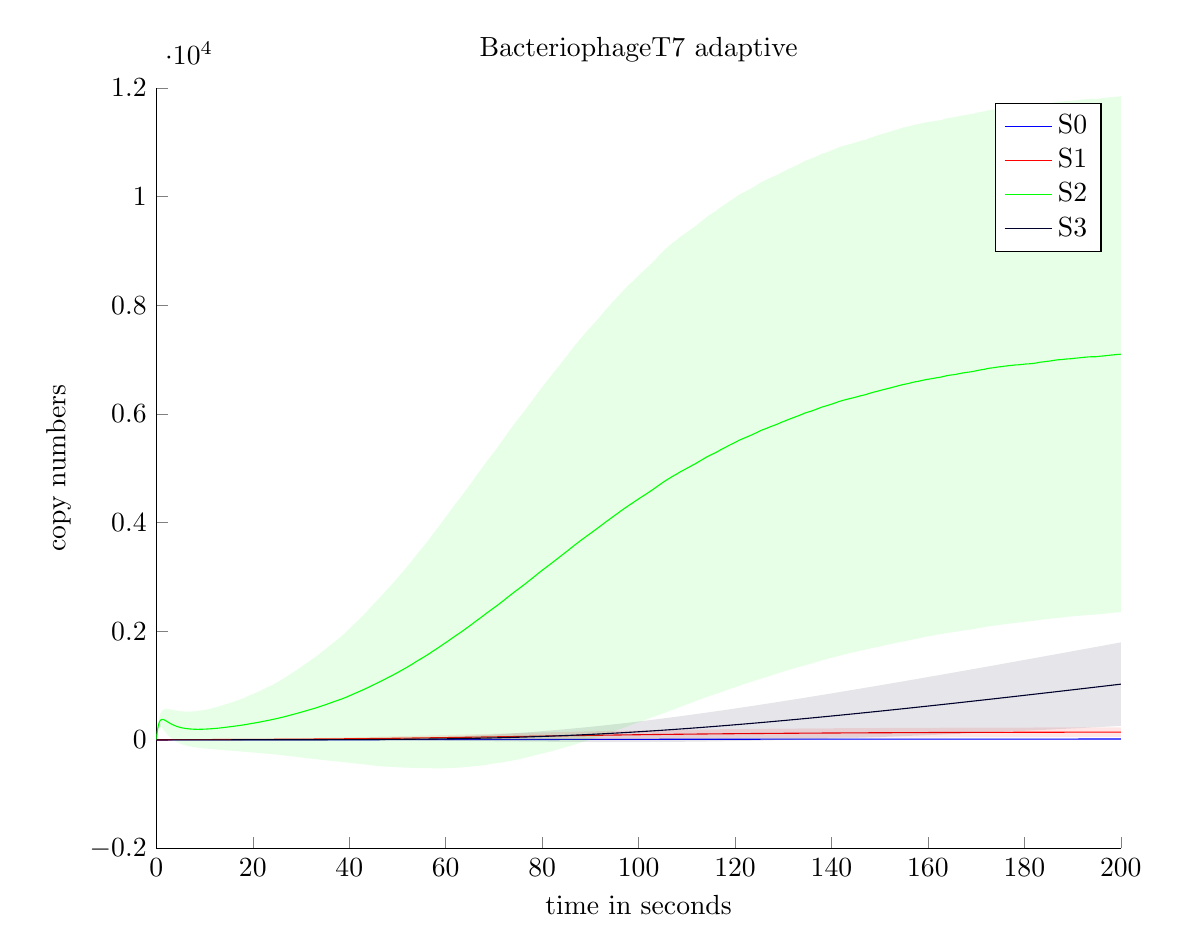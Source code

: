% This file was created by matlab2tikz v0.3.3.
% Copyright (c) 2008--2013, Nico Schlömer <nico.schloemer@gmail.com>
% All rights reserved.
% 
% 
% 

% defining custom colors
\definecolor{mycolor1}{rgb}{0,0,0.172}

\begin{tikzpicture}

\begin{axis}[%
width=4.822in,
height=3.803in,
scale only axis,
xmin=0,
xmax=200,
xlabel={time in seconds},
ymin=-2000,
ymax=12000,
ylabel={copy numbers},
title={BacteriophageT7 adaptive},
axis x line*=bottom,
axis y line*=left,
legend style={draw=black,fill=white,legend cell align=left}
]

\addplot [fill=blue,opacity=1.0e-01,draw=none,forget plot] table[row sep=crcr]{
0 1\\
0.2 0.735\\
0.4 0.609\\
0.6 0.51\\
0.8 0.428\\
1 0.357\\
1.2 0.296\\
1.4 0.241\\
1.6 0.192\\
1.8 0.149\\
2 0.109\\
2.2 0.073\\
2.4 0.04\\
2.6 0.01\\
2.8 -0.016\\
3 -0.041\\
3.2 -0.064\\
3.4 -0.085\\
3.6 -0.106\\
3.8 -0.124\\
4 -0.142\\
4.2 -0.157\\
4.4 -0.171\\
4.6 -0.184\\
4.8 -0.198\\
5 -0.21\\
5.2 -0.22\\
5.4 -0.23\\
5.6 -0.239\\
5.8 -0.247\\
6 -0.255\\
6.2 -0.262\\
6.4 -0.269\\
6.6 -0.276\\
6.8 -0.282\\
7 -0.288\\
7.2 -0.294\\
7.4 -0.299\\
7.6 -0.305\\
7.8 -0.31\\
8 -0.314\\
8.2 -0.32\\
8.4 -0.324\\
8.6 -0.328\\
8.8 -0.333\\
9 -0.336\\
9.2 -0.339\\
9.4 -0.342\\
9.6 -0.346\\
9.8 -0.349\\
10 -0.353\\
10.2 -0.356\\
10.4 -0.36\\
10.6 -0.363\\
10.8 -0.367\\
11 -0.371\\
11.2 -0.373\\
11.4 -0.377\\
11.6 -0.379\\
11.8 -0.382\\
12 -0.385\\
12.2 -0.388\\
12.4 -0.392\\
12.6 -0.395\\
12.8 -0.399\\
13 -0.402\\
13.2 -0.403\\
13.4 -0.407\\
13.6 -0.41\\
13.8 -0.413\\
14 -0.416\\
14.2 -0.42\\
14.4 -0.422\\
14.6 -0.424\\
14.8 -0.427\\
15 -0.429\\
15.2 -0.432\\
15.4 -0.434\\
15.6 -0.435\\
15.8 -0.439\\
16 -0.442\\
16.2 -0.445\\
16.4 -0.449\\
16.6 -0.452\\
16.8 -0.452\\
17 -0.456\\
17.2 -0.461\\
17.4 -0.463\\
17.6 -0.466\\
17.8 -0.469\\
18 -0.473\\
18.2 -0.478\\
18.4 -0.481\\
18.6 -0.485\\
18.8 -0.49\\
19 -0.493\\
19.2 -0.495\\
19.4 -0.495\\
19.6 -0.498\\
19.8 -0.5\\
20 -0.503\\
20.2 -0.506\\
20.4 -0.509\\
20.6 -0.514\\
20.8 -0.518\\
21 -0.52\\
21.2 -0.524\\
21.4 -0.527\\
21.6 -0.529\\
21.8 -0.533\\
22 -0.536\\
22.2 -0.54\\
22.4 -0.543\\
22.6 -0.546\\
22.8 -0.549\\
23 -0.553\\
23.2 -0.556\\
23.4 -0.559\\
23.6 -0.562\\
23.8 -0.564\\
24 -0.568\\
24.2 -0.571\\
24.4 -0.575\\
24.6 -0.579\\
24.8 -0.583\\
25 -0.587\\
25.2 -0.59\\
25.4 -0.595\\
25.6 -0.599\\
25.8 -0.604\\
26 -0.607\\
26.2 -0.613\\
26.4 -0.619\\
26.6 -0.623\\
26.8 -0.626\\
27 -0.631\\
27.2 -0.634\\
27.4 -0.639\\
27.6 -0.641\\
27.8 -0.645\\
28 -0.649\\
28.2 -0.651\\
28.4 -0.655\\
28.6 -0.662\\
28.8 -0.669\\
29 -0.672\\
29.2 -0.676\\
29.4 -0.681\\
29.6 -0.686\\
29.8 -0.689\\
30 -0.693\\
30.2 -0.698\\
30.4 -0.701\\
30.6 -0.707\\
30.8 -0.712\\
31 -0.714\\
31.2 -0.719\\
31.4 -0.723\\
31.6 -0.727\\
31.8 -0.732\\
32 -0.736\\
32.2 -0.738\\
32.4 -0.741\\
32.6 -0.745\\
32.8 -0.751\\
33 -0.755\\
33.2 -0.76\\
33.4 -0.763\\
33.6 -0.768\\
33.8 -0.772\\
34 -0.775\\
34.2 -0.781\\
34.4 -0.784\\
34.6 -0.791\\
34.8 -0.794\\
35 -0.796\\
35.2 -0.8\\
35.4 -0.802\\
35.6 -0.804\\
35.8 -0.807\\
36 -0.814\\
36.2 -0.817\\
36.4 -0.821\\
36.6 -0.821\\
36.8 -0.827\\
37 -0.832\\
37.2 -0.834\\
37.4 -0.836\\
37.6 -0.839\\
37.8 -0.842\\
38 -0.847\\
38.2 -0.855\\
38.4 -0.86\\
38.6 -0.863\\
38.8 -0.867\\
39 -0.869\\
39.2 -0.874\\
39.4 -0.876\\
39.6 -0.882\\
39.8 -0.889\\
40 -0.892\\
40.2 -0.896\\
40.4 -0.902\\
40.6 -0.904\\
40.8 -0.907\\
41 -0.91\\
41.2 -0.915\\
41.4 -0.918\\
41.6 -0.922\\
41.8 -0.924\\
42 -0.924\\
42.2 -0.932\\
42.4 -0.932\\
42.6 -0.937\\
42.8 -0.943\\
43 -0.949\\
43.2 -0.952\\
43.4 -0.959\\
43.6 -0.962\\
43.8 -0.966\\
44 -0.971\\
44.2 -0.978\\
44.4 -0.982\\
44.6 -0.985\\
44.8 -0.987\\
45 -0.993\\
45.2 -0.995\\
45.4 -0.996\\
45.6 -0.998\\
45.8 -1.002\\
46 -1.005\\
46.2 -1.011\\
46.4 -1.012\\
46.6 -1.012\\
46.8 -1.015\\
47 -1.018\\
47.2 -1.021\\
47.4 -1.022\\
47.6 -1.025\\
47.8 -1.028\\
48 -1.031\\
48.2 -1.031\\
48.4 -1.037\\
48.6 -1.037\\
48.8 -1.04\\
49 -1.042\\
49.2 -1.044\\
49.4 -1.044\\
49.6 -1.048\\
49.8 -1.051\\
50 -1.052\\
50.2 -1.054\\
50.4 -1.056\\
50.6 -1.057\\
50.8 -1.06\\
51 -1.062\\
51.2 -1.062\\
51.4 -1.061\\
51.6 -1.064\\
51.8 -1.066\\
52 -1.068\\
52.2 -1.068\\
52.4 -1.07\\
52.6 -1.07\\
52.8 -1.072\\
53 -1.074\\
53.2 -1.076\\
53.4 -1.074\\
53.6 -1.073\\
53.8 -1.078\\
54 -1.075\\
54.2 -1.08\\
54.4 -1.08\\
54.6 -1.078\\
54.8 -1.08\\
55 -1.08\\
55.2 -1.08\\
55.4 -1.081\\
55.6 -1.086\\
55.8 -1.085\\
56 -1.084\\
56.2 -1.083\\
56.4 -1.085\\
56.6 -1.086\\
56.8 -1.087\\
57 -1.088\\
57.2 -1.088\\
57.4 -1.087\\
57.6 -1.087\\
57.8 -1.089\\
58 -1.088\\
58.2 -1.087\\
58.4 -1.086\\
58.6 -1.088\\
58.8 -1.089\\
59 -1.089\\
59.2 -1.088\\
59.4 -1.089\\
59.6 -1.087\\
59.8 -1.085\\
60 -1.084\\
60.2 -1.086\\
60.4 -1.081\\
60.6 -1.078\\
60.8 -1.08\\
61 -1.079\\
61.2 -1.078\\
61.4 -1.075\\
61.6 -1.075\\
61.8 -1.069\\
62 -1.067\\
62.2 -1.06\\
62.4 -1.061\\
62.6 -1.055\\
62.8 -1.055\\
63 -1.054\\
63.2 -1.049\\
63.4 -1.047\\
63.6 -1.046\\
63.8 -1.043\\
64 -1.04\\
64.2 -1.036\\
64.4 -1.033\\
64.6 -1.03\\
64.8 -1.023\\
65 -1.021\\
65.2 -1.017\\
65.4 -1.015\\
65.6 -1.013\\
65.8 -1.008\\
66 -1.006\\
66.2 -1.001\\
66.4 -0.999\\
66.6 -0.995\\
66.8 -0.988\\
67 -0.985\\
67.2 -0.979\\
67.4 -0.978\\
67.6 -0.973\\
67.8 -0.968\\
68 -0.963\\
68.2 -0.956\\
68.4 -0.949\\
68.6 -0.941\\
68.8 -0.936\\
69 -0.928\\
69.2 -0.921\\
69.4 -0.919\\
69.6 -0.915\\
69.8 -0.91\\
70 -0.904\\
70.2 -0.898\\
70.4 -0.893\\
70.6 -0.89\\
70.8 -0.886\\
71 -0.884\\
71.2 -0.877\\
71.4 -0.875\\
71.6 -0.869\\
71.8 -0.862\\
72 -0.858\\
72.2 -0.849\\
72.4 -0.844\\
72.6 -0.835\\
72.8 -0.828\\
73 -0.824\\
73.2 -0.815\\
73.4 -0.806\\
73.6 -0.801\\
73.8 -0.796\\
74 -0.791\\
74.2 -0.782\\
74.4 -0.774\\
74.6 -0.769\\
74.8 -0.759\\
75 -0.752\\
75.2 -0.743\\
75.4 -0.736\\
75.6 -0.726\\
75.8 -0.718\\
76 -0.707\\
76.2 -0.699\\
76.4 -0.693\\
76.6 -0.685\\
76.8 -0.676\\
77 -0.669\\
77.2 -0.658\\
77.4 -0.649\\
77.6 -0.637\\
77.8 -0.63\\
78 -0.625\\
78.2 -0.616\\
78.4 -0.606\\
78.6 -0.599\\
78.8 -0.589\\
79 -0.578\\
79.2 -0.568\\
79.4 -0.56\\
79.6 -0.553\\
79.8 -0.547\\
80 -0.54\\
80.2 -0.531\\
80.4 -0.516\\
80.6 -0.508\\
80.8 -0.498\\
81 -0.491\\
81.2 -0.484\\
81.4 -0.476\\
81.6 -0.47\\
81.8 -0.459\\
82 -0.452\\
82.2 -0.44\\
82.4 -0.428\\
82.6 -0.418\\
82.8 -0.403\\
83 -0.391\\
83.2 -0.378\\
83.4 -0.367\\
83.6 -0.36\\
83.8 -0.35\\
84 -0.343\\
84.2 -0.338\\
84.4 -0.328\\
84.6 -0.314\\
84.8 -0.304\\
85 -0.291\\
85.2 -0.284\\
85.4 -0.278\\
85.6 -0.266\\
85.8 -0.256\\
86 -0.245\\
86.2 -0.235\\
86.4 -0.219\\
86.6 -0.212\\
86.8 -0.2\\
87 -0.189\\
87.2 -0.178\\
87.4 -0.162\\
87.6 -0.151\\
87.8 -0.141\\
88 -0.129\\
88.2 -0.118\\
88.4 -0.109\\
88.6 -0.101\\
88.8 -0.088\\
89 -0.075\\
89.2 -0.063\\
89.4 -0.052\\
89.6 -0.042\\
89.8 -0.03\\
90 -0.015\\
90.2 -0.002\\
90.4 0.009\\
90.6 0.021\\
90.8 0.031\\
91 0.047\\
91.2 0.054\\
91.4 0.066\\
91.6 0.08\\
91.8 0.09\\
92 0.1\\
92.2 0.112\\
92.4 0.125\\
92.6 0.138\\
92.8 0.153\\
93 0.166\\
93.2 0.177\\
93.4 0.185\\
93.6 0.194\\
93.8 0.207\\
94 0.221\\
94.2 0.237\\
94.4 0.25\\
94.6 0.264\\
94.8 0.276\\
95 0.289\\
95.2 0.302\\
95.4 0.316\\
95.6 0.332\\
95.8 0.343\\
96 0.358\\
96.2 0.37\\
96.4 0.377\\
96.6 0.39\\
96.8 0.402\\
97 0.413\\
97.2 0.424\\
97.4 0.438\\
97.6 0.455\\
97.8 0.47\\
98 0.486\\
98.2 0.503\\
98.4 0.515\\
98.6 0.527\\
98.8 0.536\\
99 0.548\\
99.2 0.563\\
99.4 0.578\\
99.6 0.589\\
99.8 0.597\\
100 0.609\\
100.2 0.623\\
100.4 0.637\\
100.6 0.649\\
100.8 0.662\\
101 0.677\\
101.2 0.692\\
101.4 0.706\\
101.6 0.717\\
101.8 0.728\\
102 0.741\\
102.2 0.756\\
102.4 0.765\\
102.6 0.78\\
102.8 0.794\\
103 0.806\\
103.2 0.819\\
103.4 0.831\\
103.6 0.844\\
103.8 0.854\\
104 0.869\\
104.2 0.879\\
104.4 0.889\\
104.6 0.904\\
104.8 0.919\\
105 0.933\\
105.2 0.946\\
105.4 0.96\\
105.6 0.974\\
105.8 0.988\\
106 1.003\\
106.2 1.017\\
106.4 1.031\\
106.6 1.043\\
106.8 1.054\\
107 1.063\\
107.2 1.076\\
107.4 1.088\\
107.6 1.102\\
107.8 1.115\\
108 1.129\\
108.2 1.145\\
108.4 1.16\\
108.6 1.171\\
108.8 1.186\\
109 1.196\\
109.2 1.211\\
109.4 1.225\\
109.6 1.238\\
109.8 1.252\\
110 1.264\\
110.2 1.277\\
110.4 1.29\\
110.6 1.305\\
110.8 1.319\\
111 1.333\\
111.2 1.341\\
111.4 1.358\\
111.6 1.37\\
111.8 1.383\\
112 1.396\\
112.2 1.409\\
112.4 1.421\\
112.6 1.432\\
112.8 1.448\\
113 1.461\\
113.2 1.476\\
113.4 1.489\\
113.6 1.503\\
113.8 1.514\\
114 1.527\\
114.2 1.538\\
114.4 1.548\\
114.6 1.559\\
114.8 1.571\\
115 1.579\\
115.2 1.59\\
115.4 1.602\\
115.6 1.614\\
115.8 1.625\\
116 1.635\\
116.2 1.648\\
116.4 1.664\\
116.6 1.679\\
116.8 1.692\\
117 1.702\\
117.2 1.715\\
117.4 1.728\\
117.6 1.741\\
117.8 1.757\\
118 1.772\\
118.2 1.785\\
118.4 1.796\\
118.6 1.806\\
118.8 1.817\\
119 1.833\\
119.2 1.846\\
119.4 1.854\\
119.6 1.863\\
119.8 1.874\\
120 1.886\\
120.2 1.901\\
120.4 1.912\\
120.6 1.924\\
120.8 1.937\\
121 1.947\\
121.2 1.959\\
121.4 1.971\\
121.6 1.984\\
121.8 1.994\\
122 2.006\\
122.2 2.019\\
122.4 2.029\\
122.6 2.039\\
122.8 2.053\\
123 2.067\\
123.2 2.078\\
123.4 2.085\\
123.6 2.097\\
123.8 2.109\\
124 2.121\\
124.2 2.133\\
124.4 2.146\\
124.6 2.158\\
124.8 2.167\\
125 2.179\\
125.2 2.19\\
125.4 2.202\\
125.6 2.208\\
125.8 2.219\\
126 2.227\\
126.2 2.241\\
126.4 2.252\\
126.6 2.262\\
126.8 2.273\\
127 2.287\\
127.2 2.297\\
127.4 2.311\\
127.6 2.32\\
127.8 2.331\\
128 2.345\\
128.2 2.357\\
128.4 2.369\\
128.6 2.38\\
128.8 2.391\\
129 2.401\\
129.2 2.409\\
129.4 2.422\\
129.6 2.434\\
129.8 2.445\\
130 2.454\\
130.2 2.466\\
130.4 2.474\\
130.6 2.485\\
130.8 2.498\\
131 2.509\\
131.2 2.521\\
131.4 2.532\\
131.6 2.541\\
131.8 2.552\\
132 2.56\\
132.2 2.574\\
132.4 2.582\\
132.6 2.589\\
132.8 2.599\\
133 2.608\\
133.2 2.62\\
133.4 2.625\\
133.6 2.633\\
133.8 2.649\\
134 2.656\\
134.2 2.666\\
134.4 2.681\\
134.6 2.688\\
134.8 2.695\\
135 2.703\\
135.2 2.713\\
135.4 2.721\\
135.6 2.734\\
135.8 2.746\\
136 2.755\\
136.2 2.767\\
136.4 2.778\\
136.6 2.79\\
136.8 2.802\\
137 2.811\\
137.2 2.821\\
137.4 2.833\\
137.6 2.841\\
137.8 2.851\\
138 2.861\\
138.2 2.871\\
138.4 2.88\\
138.6 2.889\\
138.8 2.898\\
139 2.907\\
139.2 2.915\\
139.4 2.923\\
139.6 2.933\\
139.8 2.94\\
140 2.95\\
140.2 2.96\\
140.4 2.971\\
140.6 2.98\\
140.8 2.991\\
141 3.0\\
141.2 3.009\\
141.4 3.018\\
141.6 3.027\\
141.8 3.038\\
142 3.047\\
142.2 3.058\\
142.4 3.067\\
142.6 3.074\\
142.8 3.084\\
143 3.091\\
143.2 3.103\\
143.4 3.113\\
143.6 3.116\\
143.8 3.123\\
144 3.129\\
144.2 3.138\\
144.4 3.14\\
144.6 3.149\\
144.8 3.159\\
145 3.165\\
145.2 3.174\\
145.4 3.187\\
145.6 3.196\\
145.8 3.2\\
146 3.208\\
146.2 3.212\\
146.4 3.221\\
146.6 3.229\\
146.8 3.241\\
147 3.249\\
147.2 3.256\\
147.4 3.268\\
147.6 3.278\\
147.8 3.286\\
148 3.291\\
148.2 3.294\\
148.4 3.303\\
148.6 3.31\\
148.8 3.315\\
149 3.325\\
149.2 3.327\\
149.4 3.334\\
149.6 3.342\\
149.8 3.353\\
150 3.359\\
150.2 3.369\\
150.4 3.379\\
150.6 3.387\\
150.8 3.394\\
151 3.401\\
151.2 3.411\\
151.4 3.42\\
151.6 3.424\\
151.8 3.429\\
152 3.438\\
152.2 3.448\\
152.4 3.458\\
152.6 3.466\\
152.8 3.475\\
153 3.477\\
153.2 3.482\\
153.4 3.491\\
153.6 3.497\\
153.8 3.506\\
154 3.513\\
154.2 3.519\\
154.4 3.524\\
154.6 3.53\\
154.8 3.539\\
155 3.545\\
155.2 3.553\\
155.4 3.556\\
155.6 3.565\\
155.8 3.574\\
156 3.584\\
156.2 3.594\\
156.4 3.6\\
156.6 3.604\\
156.8 3.613\\
157 3.62\\
157.2 3.627\\
157.4 3.634\\
157.6 3.64\\
157.8 3.643\\
158 3.65\\
158.2 3.66\\
158.4 3.669\\
158.6 3.679\\
158.8 3.688\\
159 3.695\\
159.2 3.705\\
159.4 3.71\\
159.6 3.716\\
159.8 3.72\\
160 3.725\\
160.2 3.731\\
160.4 3.739\\
160.6 3.744\\
160.8 3.753\\
161 3.757\\
161.2 3.769\\
161.4 3.774\\
161.6 3.782\\
161.8 3.786\\
162 3.789\\
162.2 3.793\\
162.4 3.801\\
162.6 3.811\\
162.8 3.818\\
163 3.822\\
163.2 3.83\\
163.4 3.833\\
163.6 3.838\\
163.8 3.844\\
164 3.848\\
164.2 3.855\\
164.4 3.861\\
164.6 3.866\\
164.8 3.869\\
165 3.873\\
165.2 3.875\\
165.4 3.88\\
165.6 3.887\\
165.8 3.893\\
166 3.903\\
166.2 3.908\\
166.4 3.917\\
166.6 3.922\\
166.8 3.924\\
167 3.932\\
167.2 3.937\\
167.4 3.944\\
167.6 3.95\\
167.8 3.952\\
168 3.953\\
168.2 3.956\\
168.4 3.961\\
168.6 3.966\\
168.8 3.974\\
169 3.979\\
169.2 3.986\\
169.4 3.992\\
169.6 3.999\\
169.8 4.004\\
170 4.009\\
170.2 4.021\\
170.4 4.025\\
170.6 4.034\\
170.8 4.036\\
171 4.044\\
171.2 4.048\\
171.4 4.053\\
171.6 4.06\\
171.8 4.066\\
172 4.073\\
172.2 4.079\\
172.4 4.083\\
172.6 4.086\\
172.8 4.094\\
173 4.096\\
173.2 4.1\\
173.4 4.106\\
173.6 4.113\\
173.8 4.115\\
174 4.12\\
174.2 4.128\\
174.4 4.135\\
174.6 4.136\\
174.8 4.141\\
175 4.143\\
175.2 4.148\\
175.4 4.153\\
175.6 4.157\\
175.8 4.162\\
176 4.165\\
176.2 4.172\\
176.4 4.177\\
176.6 4.183\\
176.8 4.183\\
177 4.187\\
177.2 4.194\\
177.4 4.197\\
177.6 4.204\\
177.8 4.209\\
178 4.213\\
178.2 4.215\\
178.4 4.218\\
178.6 4.221\\
178.8 4.225\\
179 4.229\\
179.2 4.236\\
179.4 4.24\\
179.6 4.246\\
179.8 4.246\\
180 4.254\\
180.2 4.257\\
180.4 4.259\\
180.6 4.262\\
180.8 4.265\\
181 4.27\\
181.2 4.275\\
181.4 4.275\\
181.6 4.283\\
181.8 4.286\\
182 4.294\\
182.2 4.295\\
182.4 4.302\\
182.6 4.309\\
182.8 4.315\\
183 4.319\\
183.2 4.323\\
183.4 4.328\\
183.6 4.329\\
183.8 4.334\\
184 4.338\\
184.2 4.342\\
184.4 4.347\\
184.6 4.35\\
184.8 4.352\\
185 4.358\\
185.2 4.364\\
185.4 4.368\\
185.6 4.373\\
185.8 4.378\\
186 4.382\\
186.2 4.384\\
186.4 4.389\\
186.6 4.394\\
186.8 4.394\\
187 4.394\\
187.2 4.394\\
187.4 4.395\\
187.6 4.403\\
187.8 4.408\\
188 4.414\\
188.2 4.42\\
188.4 4.426\\
188.6 4.432\\
188.8 4.438\\
189 4.437\\
189.2 4.438\\
189.4 4.44\\
189.6 4.442\\
189.8 4.445\\
190 4.446\\
190.2 4.453\\
190.4 4.456\\
190.6 4.455\\
190.8 4.459\\
191 4.462\\
191.2 4.467\\
191.4 4.474\\
191.6 4.476\\
191.8 4.476\\
192 4.483\\
192.2 4.486\\
192.4 4.485\\
192.6 4.49\\
192.8 4.495\\
193 4.494\\
193.2 4.498\\
193.4 4.5\\
193.6 4.502\\
193.8 4.505\\
194 4.505\\
194.2 4.503\\
194.4 4.506\\
194.6 4.508\\
194.8 4.514\\
195 4.521\\
195.2 4.527\\
195.4 4.53\\
195.6 4.533\\
195.8 4.535\\
196 4.54\\
196.2 4.541\\
196.4 4.546\\
196.6 4.549\\
196.8 4.547\\
197 4.552\\
197.2 4.557\\
197.4 4.559\\
197.6 4.566\\
197.8 4.575\\
198 4.578\\
198.2 4.581\\
198.4 4.583\\
198.6 4.588\\
198.8 4.59\\
199 4.595\\
199.2 4.592\\
199.4 4.591\\
199.6 4.6\\
199.8 4.602\\
200 4.61\\
200 23.693\\
199.8 23.684\\
199.6 23.673\\
199.4 23.665\\
199.2 23.663\\
199 23.673\\
198.8 23.671\\
198.6 23.666\\
198.4 23.653\\
198.2 23.646\\
198 23.647\\
197.8 23.645\\
197.6 23.645\\
197.4 23.635\\
197.2 23.648\\
197 23.635\\
196.8 23.628\\
196.6 23.622\\
196.4 23.617\\
196.2 23.607\\
196 23.61\\
195.8 23.606\\
195.6 23.602\\
195.4 23.601\\
195.2 23.604\\
195 23.593\\
194.8 23.581\\
194.6 23.581\\
194.4 23.572\\
194.2 23.576\\
194 23.587\\
193.8 23.587\\
193.6 23.588\\
193.4 23.584\\
193.2 23.585\\
193 23.587\\
192.8 23.582\\
192.6 23.567\\
192.4 23.569\\
192.2 23.571\\
192 23.562\\
191.8 23.562\\
191.6 23.562\\
191.4 23.56\\
191.2 23.549\\
191 23.537\\
190.8 23.541\\
190.6 23.536\\
190.4 23.531\\
190.2 23.53\\
190 23.524\\
189.8 23.52\\
189.6 23.514\\
189.4 23.503\\
189.2 23.5\\
189 23.498\\
188.8 23.498\\
188.6 23.497\\
188.4 23.5\\
188.2 23.494\\
188 23.5\\
187.8 23.493\\
187.6 23.485\\
187.4 23.479\\
187.2 23.481\\
187 23.486\\
186.8 23.486\\
186.6 23.475\\
186.4 23.469\\
186.2 23.471\\
186 23.464\\
185.8 23.446\\
185.6 23.443\\
185.4 23.437\\
185.2 23.431\\
185 23.418\\
184.8 23.414\\
184.6 23.41\\
184.4 23.414\\
184.2 23.408\\
184 23.398\\
183.8 23.392\\
183.6 23.386\\
183.4 23.389\\
183.2 23.383\\
183 23.378\\
182.8 23.372\\
182.6 23.359\\
182.4 23.346\\
182.2 23.34\\
182 23.342\\
181.8 23.331\\
181.6 23.325\\
181.4 23.319\\
181.2 23.317\\
181 23.302\\
180.8 23.308\\
180.6 23.304\\
180.4 23.306\\
180.2 23.308\\
180 23.31\\
179.8 23.3\\
179.6 23.293\\
179.4 23.302\\
179.2 23.293\\
179 23.286\\
178.8 23.284\\
178.6 23.274\\
178.4 23.277\\
178.2 23.28\\
178 23.288\\
177.8 23.279\\
177.6 23.271\\
177.4 23.276\\
177.2 23.271\\
177 23.266\\
176.8 23.272\\
176.6 23.266\\
176.4 23.268\\
176.2 23.254\\
176 23.249\\
175.8 23.248\\
175.6 23.246\\
175.4 23.242\\
175.2 23.23\\
175 23.219\\
174.8 23.219\\
174.6 23.22\\
174.4 23.219\\
174.2 23.215\\
174 23.214\\
173.8 23.208\\
173.6 23.195\\
173.4 23.184\\
173.2 23.179\\
173 23.174\\
172.8 23.175\\
172.6 23.177\\
172.4 23.166\\
172.2 23.164\\
172 23.164\\
171.8 23.142\\
171.6 23.133\\
171.4 23.119\\
171.2 23.116\\
171 23.117\\
170.8 23.109\\
170.6 23.101\\
170.4 23.097\\
170.2 23.088\\
170 23.086\\
169.8 23.077\\
169.6 23.063\\
169.4 23.057\\
169.2 23.047\\
169 23.029\\
168.8 23.029\\
168.6 23.024\\
168.4 23.014\\
168.2 23.008\\
168 23.009\\
167.8 23.005\\
167.6 22.995\\
167.4 22.989\\
167.2 22.978\\
167 22.981\\
166.8 22.978\\
166.6 22.968\\
166.4 22.961\\
166.2 22.953\\
166 22.949\\
165.8 22.933\\
165.6 22.92\\
165.4 22.914\\
165.2 22.911\\
165 22.9\\
164.8 22.901\\
164.6 22.895\\
164.4 22.888\\
164.2 22.886\\
164 22.892\\
163.8 22.88\\
163.6 22.877\\
163.4 22.863\\
163.2 22.857\\
163 22.837\\
162.8 22.827\\
162.6 22.819\\
162.4 22.802\\
162.2 22.787\\
162 22.786\\
161.8 22.789\\
161.6 22.78\\
161.4 22.773\\
161.2 22.77\\
161 22.765\\
160.8 22.765\\
160.6 22.746\\
160.4 22.745\\
160.2 22.744\\
160 22.732\\
159.8 22.73\\
159.6 22.729\\
159.4 22.718\\
159.2 22.711\\
159 22.708\\
158.8 22.701\\
158.6 22.696\\
158.4 22.687\\
158.2 22.675\\
158 22.664\\
157.8 22.657\\
157.6 22.65\\
157.4 22.657\\
157.2 22.645\\
157 22.643\\
156.8 22.639\\
156.6 22.628\\
156.4 22.612\\
156.2 22.603\\
156 22.584\\
155.8 22.572\\
155.6 22.569\\
155.4 22.559\\
155.2 22.553\\
155 22.55\\
154.8 22.541\\
154.6 22.54\\
154.4 22.524\\
154.2 22.522\\
154 22.507\\
153.8 22.489\\
153.6 22.486\\
153.4 22.466\\
153.2 22.453\\
153 22.445\\
152.8 22.439\\
152.6 22.421\\
152.4 22.409\\
152.2 22.398\\
152 22.386\\
151.8 22.377\\
151.6 22.37\\
151.4 22.359\\
151.2 22.343\\
151 22.331\\
150.8 22.323\\
150.6 22.32\\
150.4 22.315\\
150.2 22.302\\
150 22.282\\
149.8 22.281\\
149.6 22.265\\
149.4 22.258\\
149.2 22.247\\
149 22.24\\
148.8 22.222\\
148.6 22.209\\
148.4 22.195\\
148.2 22.192\\
148 22.171\\
147.8 22.166\\
147.6 22.151\\
147.4 22.14\\
147.2 22.122\\
147 22.096\\
146.8 22.084\\
146.6 22.069\\
146.4 22.065\\
146.2 22.059\\
146 22.055\\
145.8 22.049\\
145.6 22.043\\
145.4 22.021\\
145.2 22.013\\
145 22.0\\
144.8 21.995\\
144.6 21.978\\
144.4 21.963\\
144.2 21.963\\
144 21.946\\
143.8 21.937\\
143.6 21.925\\
143.4 21.909\\
143.2 21.905\\
143 21.897\\
142.8 21.889\\
142.6 21.877\\
142.4 21.873\\
142.2 21.861\\
142 21.851\\
141.8 21.847\\
141.6 21.833\\
141.4 21.832\\
141.2 21.807\\
141 21.783\\
140.8 21.778\\
140.6 21.769\\
140.4 21.746\\
140.2 21.733\\
140 21.712\\
139.8 21.701\\
139.6 21.685\\
139.4 21.672\\
139.2 21.658\\
139 21.643\\
138.8 21.632\\
138.6 21.61\\
138.4 21.602\\
138.2 21.594\\
138 21.591\\
137.8 21.581\\
137.6 21.572\\
137.4 21.547\\
137.2 21.521\\
137 21.512\\
136.8 21.496\\
136.6 21.478\\
136.4 21.459\\
136.2 21.446\\
136 21.426\\
135.8 21.414\\
135.6 21.401\\
135.4 21.386\\
135.2 21.369\\
135 21.363\\
134.8 21.356\\
134.6 21.351\\
134.4 21.333\\
134.2 21.321\\
134 21.304\\
133.8 21.286\\
133.6 21.257\\
133.4 21.241\\
133.2 21.221\\
133 21.199\\
132.8 21.179\\
132.6 21.163\\
132.4 21.148\\
132.2 21.121\\
132 21.11\\
131.8 21.091\\
131.6 21.077\\
131.4 21.065\\
131.2 21.042\\
131 21.032\\
130.8 21.024\\
130.6 21.0\\
130.4 20.984\\
130.2 20.955\\
130 20.941\\
129.8 20.925\\
129.6 20.912\\
129.4 20.907\\
129.2 20.883\\
129 20.857\\
128.8 20.838\\
128.6 20.811\\
128.4 20.792\\
128.2 20.778\\
128 20.763\\
127.8 20.743\\
127.6 20.729\\
127.4 20.72\\
127.2 20.702\\
127 20.697\\
126.8 20.68\\
126.6 20.652\\
126.4 20.631\\
126.2 20.618\\
126 20.598\\
125.8 20.588\\
125.6 20.572\\
125.4 20.564\\
125.2 20.547\\
125 20.523\\
124.8 20.5\\
124.6 20.464\\
124.4 20.449\\
124.2 20.427\\
124 20.405\\
123.8 20.387\\
123.6 20.364\\
123.4 20.337\\
123.2 20.315\\
123 20.298\\
122.8 20.274\\
122.6 20.257\\
122.4 20.243\\
122.2 20.224\\
122 20.201\\
121.8 20.183\\
121.6 20.169\\
121.4 20.156\\
121.2 20.13\\
121 20.121\\
120.8 20.107\\
120.6 20.083\\
120.4 20.058\\
120.2 20.033\\
120 20.009\\
119.8 19.987\\
119.6 19.956\\
119.4 19.932\\
119.2 19.902\\
119 19.886\\
118.8 19.871\\
118.6 19.848\\
118.4 19.826\\
118.2 19.796\\
118 19.764\\
117.8 19.737\\
117.6 19.716\\
117.4 19.696\\
117.2 19.679\\
117 19.66\\
116.8 19.633\\
116.6 19.6\\
116.4 19.572\\
116.2 19.551\\
116 19.521\\
115.8 19.485\\
115.6 19.463\\
115.4 19.43\\
115.2 19.417\\
115 19.402\\
114.8 19.382\\
114.6 19.355\\
114.4 19.332\\
114.2 19.303\\
114 19.287\\
113.8 19.262\\
113.6 19.228\\
113.4 19.196\\
113.2 19.168\\
113 19.145\\
112.8 19.121\\
112.6 19.087\\
112.4 19.055\\
112.2 19.025\\
112 19.004\\
111.8 18.969\\
111.6 18.932\\
111.4 18.913\\
111.2 18.89\\
111 18.863\\
110.8 18.84\\
110.6 18.813\\
110.4 18.779\\
110.2 18.755\\
110 18.734\\
109.8 18.706\\
109.6 18.687\\
109.4 18.658\\
109.2 18.635\\
109 18.61\\
108.8 18.583\\
108.6 18.563\\
108.4 18.545\\
108.2 18.522\\
108 18.485\\
107.8 18.444\\
107.6 18.415\\
107.4 18.399\\
107.2 18.374\\
107 18.338\\
106.8 18.321\\
106.6 18.289\\
106.4 18.252\\
106.2 18.226\\
106 18.201\\
105.8 18.173\\
105.6 18.135\\
105.4 18.114\\
105.2 18.089\\
105 18.052\\
104.8 18.019\\
104.6 17.982\\
104.4 17.945\\
104.2 17.91\\
104 17.878\\
103.8 17.839\\
103.6 17.788\\
103.4 17.747\\
103.2 17.71\\
103 17.678\\
102.8 17.646\\
102.6 17.605\\
102.4 17.566\\
102.2 17.535\\
102 17.493\\
101.8 17.463\\
101.6 17.427\\
101.4 17.395\\
101.2 17.358\\
101 17.323\\
100.8 17.3\\
100.6 17.267\\
100.4 17.234\\
100.2 17.203\\
100 17.175\\
99.8 17.141\\
99.6 17.102\\
99.4 17.071\\
99.2 17.034\\
99 16.999\\
98.8 16.958\\
98.6 16.917\\
98.4 16.881\\
98.2 16.848\\
98 16.823\\
97.8 16.797\\
97.6 16.765\\
97.4 16.731\\
97.2 16.692\\
97 16.652\\
96.8 16.618\\
96.6 16.584\\
96.4 16.549\\
96.2 16.516\\
96 16.472\\
95.8 16.437\\
95.6 16.386\\
95.4 16.346\\
95.2 16.307\\
95 16.28\\
94.8 16.241\\
94.6 16.197\\
94.4 16.168\\
94.2 16.134\\
94 16.089\\
93.8 16.043\\
93.6 16.002\\
93.4 15.963\\
93.2 15.931\\
93 15.893\\
92.8 15.851\\
92.6 15.805\\
92.4 15.769\\
92.2 15.726\\
92 15.686\\
91.8 15.647\\
91.6 15.596\\
91.4 15.552\\
91.2 15.515\\
91 15.475\\
90.8 15.434\\
90.6 15.389\\
90.4 15.355\\
90.2 15.309\\
90 15.267\\
89.8 15.236\\
89.6 15.195\\
89.4 15.161\\
89.2 15.123\\
89 15.083\\
88.8 15.041\\
88.6 15.001\\
88.4 14.956\\
88.2 14.915\\
88 14.878\\
87.8 14.835\\
87.6 14.799\\
87.4 14.748\\
87.2 14.702\\
87 14.666\\
86.8 14.628\\
86.6 14.589\\
86.4 14.538\\
86.2 14.499\\
86 14.459\\
85.8 14.417\\
85.6 14.356\\
85.4 14.311\\
85.2 14.263\\
85 14.215\\
84.8 14.174\\
84.6 14.125\\
84.4 14.089\\
84.2 14.035\\
84 13.988\\
83.8 13.946\\
83.6 13.9\\
83.4 13.854\\
83.2 13.806\\
83 13.767\\
82.8 13.72\\
82.6 13.679\\
82.4 13.633\\
82.2 13.593\\
82 13.546\\
81.8 13.501\\
81.6 13.46\\
81.4 13.407\\
81.2 13.364\\
81 13.318\\
80.8 13.269\\
80.6 13.232\\
80.4 13.188\\
80.2 13.146\\
80 13.105\\
79.8 13.056\\
79.6 13.008\\
79.4 12.96\\
79.2 12.911\\
79 12.871\\
78.8 12.822\\
78.6 12.777\\
78.4 12.727\\
78.2 12.68\\
78 12.631\\
77.8 12.574\\
77.6 12.521\\
77.4 12.481\\
77.2 12.433\\
77 12.392\\
76.8 12.349\\
76.6 12.295\\
76.4 12.242\\
76.2 12.186\\
76 12.145\\
75.8 12.095\\
75.6 12.059\\
75.4 12.012\\
75.2 11.966\\
75 11.919\\
74.8 11.874\\
74.6 11.828\\
74.4 11.788\\
74.2 11.74\\
74 11.698\\
73.8 11.651\\
73.6 11.605\\
73.4 11.549\\
73.2 11.5\\
73 11.456\\
72.8 11.412\\
72.6 11.368\\
72.4 11.312\\
72.2 11.263\\
72 11.206\\
71.8 11.153\\
71.6 11.107\\
71.4 11.059\\
71.2 11.009\\
71 10.957\\
70.8 10.905\\
70.6 10.85\\
70.4 10.801\\
70.2 10.752\\
70 10.708\\
69.8 10.665\\
69.6 10.617\\
69.4 10.569\\
69.2 10.522\\
69 10.479\\
68.8 10.434\\
68.6 10.392\\
68.4 10.347\\
68.2 10.301\\
68 10.257\\
67.8 10.203\\
67.6 10.155\\
67.4 10.105\\
67.2 10.057\\
67 10.009\\
66.8 9.956\\
66.6 9.908\\
66.4 9.863\\
66.2 9.818\\
66 9.773\\
65.8 9.718\\
65.6 9.671\\
65.4 9.617\\
65.2 9.562\\
65 9.511\\
64.8 9.461\\
64.6 9.414\\
64.4 9.373\\
64.2 9.324\\
64 9.27\\
63.8 9.223\\
63.6 9.177\\
63.4 9.125\\
63.2 9.073\\
63 9.032\\
62.8 8.984\\
62.6 8.933\\
62.4 8.894\\
62.2 8.845\\
62 8.803\\
61.8 8.76\\
61.6 8.715\\
61.4 8.667\\
61.2 8.628\\
61 8.576\\
60.8 8.528\\
60.6 8.474\\
60.4 8.425\\
60.2 8.376\\
60 8.328\\
59.8 8.28\\
59.6 8.232\\
59.4 8.19\\
59.2 8.145\\
59 8.099\\
58.8 8.048\\
58.6 7.994\\
58.4 7.941\\
58.2 7.899\\
58 7.855\\
57.8 7.805\\
57.6 7.759\\
57.4 7.716\\
57.2 7.664\\
57 7.62\\
56.8 7.574\\
56.6 7.521\\
56.4 7.472\\
56.2 7.425\\
56 7.375\\
55.8 7.332\\
55.6 7.291\\
55.4 7.249\\
55.2 7.202\\
55 7.157\\
54.8 7.112\\
54.6 7.07\\
54.4 7.033\\
54.2 6.993\\
54 6.947\\
53.8 6.91\\
53.6 6.856\\
53.4 6.813\\
53.2 6.767\\
53 6.726\\
52.8 6.676\\
52.6 6.625\\
52.4 6.583\\
52.2 6.541\\
52 6.496\\
51.8 6.455\\
51.6 6.406\\
51.4 6.363\\
51.2 6.325\\
51 6.285\\
50.8 6.243\\
50.6 6.203\\
50.4 6.161\\
50.2 6.122\\
50 6.08\\
49.8 6.041\\
49.6 5.995\\
49.4 5.947\\
49.2 5.914\\
49 5.874\\
48.8 5.831\\
48.6 5.789\\
48.4 5.757\\
48.2 5.714\\
48 5.678\\
47.8 5.637\\
47.6 5.599\\
47.4 5.561\\
47.2 5.522\\
47 5.479\\
46.8 5.439\\
46.6 5.4\\
46.4 5.369\\
46.2 5.332\\
46 5.288\\
45.8 5.253\\
45.6 5.209\\
45.4 5.178\\
45.2 5.143\\
45 5.104\\
44.8 5.061\\
44.6 5.026\\
44.4 4.99\\
44.2 4.953\\
44 4.914\\
43.8 4.874\\
43.6 4.833\\
43.4 4.794\\
43.2 4.751\\
43 4.72\\
42.8 4.678\\
42.6 4.64\\
42.4 4.602\\
42.2 4.57\\
42 4.532\\
41.8 4.502\\
41.6 4.47\\
41.4 4.432\\
41.2 4.4\\
41 4.366\\
40.8 4.334\\
40.6 4.298\\
40.4 4.263\\
40.2 4.223\\
40 4.191\\
39.8 4.159\\
39.6 4.119\\
39.4 4.08\\
39.2 4.047\\
39 4.013\\
38.8 3.982\\
38.6 3.95\\
38.4 3.916\\
38.2 3.883\\
38 3.848\\
37.8 3.821\\
37.6 3.796\\
37.4 3.762\\
37.2 3.738\\
37 3.71\\
36.8 3.685\\
36.6 3.652\\
36.4 3.627\\
36.2 3.598\\
36 3.57\\
35.8 3.536\\
35.6 3.508\\
35.4 3.481\\
35.2 3.452\\
35 3.423\\
34.8 3.395\\
34.6 3.37\\
34.4 3.339\\
34.2 3.313\\
34 3.283\\
33.8 3.255\\
33.6 3.226\\
33.4 3.2\\
33.2 3.172\\
33 3.142\\
32.8 3.114\\
32.6 3.084\\
32.4 3.059\\
32.2 3.034\\
32 3.016\\
31.8 2.991\\
31.6 2.966\\
31.4 2.941\\
31.2 2.915\\
31 2.887\\
30.8 2.864\\
30.6 2.844\\
30.4 2.815\\
30.2 2.792\\
30 2.764\\
29.8 2.74\\
29.6 2.72\\
29.4 2.692\\
29.2 2.667\\
29 2.643\\
28.8 2.62\\
28.6 2.592\\
28.4 2.565\\
28.2 2.547\\
28 2.528\\
27.8 2.506\\
27.6 2.482\\
27.4 2.46\\
27.2 2.436\\
27 2.413\\
26.8 2.388\\
26.6 2.364\\
26.4 2.341\\
26.2 2.316\\
26 2.293\\
25.8 2.276\\
25.6 2.255\\
25.4 2.231\\
25.2 2.209\\
25 2.189\\
24.8 2.167\\
24.6 2.148\\
24.4 2.129\\
24.2 2.108\\
24 2.092\\
23.8 2.071\\
23.6 2.053\\
23.4 2.034\\
23.2 2.014\\
23 1.999\\
22.8 1.984\\
22.6 1.966\\
22.4 1.947\\
22.2 1.929\\
22 1.913\\
21.8 1.897\\
21.6 1.878\\
21.4 1.863\\
21.2 1.845\\
21 1.826\\
20.8 1.808\\
20.6 1.79\\
20.4 1.774\\
20.2 1.757\\
20 1.744\\
19.8 1.729\\
19.6 1.716\\
19.4 1.702\\
19.2 1.689\\
19 1.676\\
18.8 1.661\\
18.6 1.64\\
18.4 1.622\\
18.2 1.606\\
18 1.589\\
17.8 1.574\\
17.6 1.562\\
17.4 1.547\\
17.2 1.535\\
17 1.518\\
16.8 1.504\\
16.6 1.495\\
16.4 1.485\\
16.2 1.469\\
16 1.456\\
15.8 1.443\\
15.6 1.429\\
15.4 1.421\\
15.2 1.408\\
15 1.397\\
14.8 1.388\\
14.6 1.375\\
14.4 1.365\\
14.2 1.354\\
14 1.341\\
13.8 1.329\\
13.6 1.319\\
13.4 1.305\\
13.2 1.291\\
13 1.28\\
12.8 1.27\\
12.6 1.258\\
12.4 1.249\\
12.2 1.236\\
12 1.228\\
11.8 1.218\\
11.6 1.21\\
11.4 1.202\\
11.2 1.193\\
11 1.185\\
10.8 1.175\\
10.6 1.166\\
10.4 1.158\\
10.2 1.15\\
10 1.142\\
9.8 1.135\\
9.6 1.129\\
9.4 1.123\\
9.2 1.118\\
9 1.112\\
8.8 1.106\\
8.6 1.097\\
8.4 1.09\\
8.2 1.087\\
8 1.082\\
7.8 1.079\\
7.6 1.074\\
7.4 1.071\\
7.2 1.069\\
7 1.067\\
6.8 1.064\\
6.6 1.063\\
6.4 1.063\\
6.2 1.063\\
6 1.065\\
5.8 1.065\\
5.6 1.063\\
5.4 1.066\\
5.2 1.067\\
5 1.068\\
4.8 1.07\\
4.6 1.073\\
4.4 1.075\\
4.2 1.081\\
4 1.087\\
3.8 1.092\\
3.6 1.099\\
3.4 1.106\\
3.2 1.115\\
3 1.125\\
2.8 1.134\\
2.6 1.144\\
2.4 1.153\\
2.2 1.163\\
2 1.173\\
1.8 1.183\\
1.6 1.193\\
1.4 1.202\\
1.2 1.211\\
1 1.217\\
0.8 1.22\\
0.6 1.217\\
0.4 1.204\\
0.2 1.168\\
0 1\\
};
\addplot [
color=blue,
solid
]
table[row sep=crcr]{
0 1\\
0.2 0.952\\
0.4 0.906\\
0.6 0.864\\
0.8 0.824\\
1 0.787\\
1.2 0.754\\
1.4 0.722\\
1.6 0.692\\
1.8 0.666\\
2 0.641\\
2.2 0.618\\
2.4 0.597\\
2.6 0.577\\
2.8 0.559\\
3 0.542\\
3.2 0.526\\
3.4 0.511\\
3.6 0.496\\
3.8 0.484\\
4 0.472\\
4.2 0.462\\
4.4 0.452\\
4.6 0.444\\
4.8 0.436\\
5 0.429\\
5.2 0.423\\
5.4 0.418\\
5.6 0.412\\
5.8 0.409\\
6 0.405\\
6.2 0.4\\
6.4 0.397\\
6.6 0.394\\
6.8 0.391\\
7 0.389\\
7.2 0.387\\
7.4 0.386\\
7.6 0.385\\
7.8 0.384\\
8 0.384\\
8.2 0.384\\
8.4 0.383\\
8.6 0.385\\
8.8 0.386\\
9 0.388\\
9.2 0.39\\
9.4 0.39\\
9.6 0.392\\
9.8 0.393\\
10 0.394\\
10.2 0.397\\
10.4 0.399\\
10.6 0.401\\
10.8 0.404\\
11 0.407\\
11.2 0.41\\
11.4 0.412\\
11.6 0.415\\
11.8 0.418\\
12 0.421\\
12.2 0.424\\
12.4 0.429\\
12.6 0.432\\
12.8 0.435\\
13 0.439\\
13.2 0.444\\
13.4 0.449\\
13.6 0.454\\
13.8 0.458\\
14 0.463\\
14.2 0.467\\
14.4 0.471\\
14.6 0.475\\
14.8 0.481\\
15 0.484\\
15.2 0.488\\
15.4 0.493\\
15.6 0.497\\
15.8 0.502\\
16 0.507\\
16.2 0.512\\
16.4 0.518\\
16.6 0.522\\
16.8 0.526\\
17 0.531\\
17.2 0.537\\
17.4 0.542\\
17.6 0.548\\
17.8 0.553\\
18 0.558\\
18.2 0.564\\
18.4 0.57\\
18.6 0.578\\
18.8 0.586\\
19 0.592\\
19.2 0.597\\
19.4 0.603\\
19.6 0.609\\
19.8 0.615\\
20 0.62\\
20.2 0.626\\
20.4 0.632\\
20.6 0.638\\
20.8 0.645\\
21 0.653\\
21.2 0.66\\
21.4 0.668\\
21.6 0.674\\
21.8 0.682\\
22 0.689\\
22.2 0.695\\
22.4 0.702\\
22.6 0.71\\
22.8 0.718\\
23 0.723\\
23.2 0.729\\
23.4 0.737\\
23.6 0.745\\
23.8 0.753\\
24 0.762\\
24.2 0.769\\
24.4 0.777\\
24.6 0.785\\
24.8 0.792\\
25 0.801\\
25.2 0.81\\
25.4 0.818\\
25.6 0.828\\
25.8 0.836\\
26 0.843\\
26.2 0.851\\
26.4 0.861\\
26.6 0.87\\
26.8 0.881\\
27 0.891\\
27.2 0.901\\
27.4 0.91\\
27.6 0.921\\
27.8 0.93\\
28 0.94\\
28.2 0.948\\
28.4 0.955\\
28.6 0.965\\
28.8 0.975\\
29 0.985\\
29.2 0.995\\
29.4 1.006\\
29.6 1.017\\
29.8 1.025\\
30 1.036\\
30.2 1.047\\
30.4 1.057\\
30.6 1.069\\
30.8 1.076\\
31 1.086\\
31.2 1.098\\
31.4 1.109\\
31.6 1.12\\
31.8 1.13\\
32 1.14\\
32.2 1.148\\
32.4 1.159\\
32.6 1.17\\
32.8 1.181\\
33 1.193\\
33.2 1.206\\
33.4 1.218\\
33.6 1.229\\
33.8 1.242\\
34 1.254\\
34.2 1.266\\
34.4 1.277\\
34.6 1.289\\
34.8 1.301\\
35 1.313\\
35.2 1.326\\
35.4 1.34\\
35.6 1.352\\
35.8 1.364\\
36 1.378\\
36.2 1.39\\
36.4 1.403\\
36.6 1.415\\
36.8 1.429\\
37 1.439\\
37.2 1.452\\
37.4 1.463\\
37.6 1.478\\
37.8 1.489\\
38 1.5\\
38.2 1.514\\
38.4 1.528\\
38.6 1.543\\
38.8 1.558\\
39 1.572\\
39.2 1.587\\
39.4 1.602\\
39.6 1.619\\
39.8 1.635\\
40 1.649\\
40.2 1.664\\
40.4 1.681\\
40.6 1.697\\
40.8 1.713\\
41 1.728\\
41.2 1.742\\
41.4 1.757\\
41.6 1.774\\
41.8 1.789\\
42 1.804\\
42.2 1.819\\
42.4 1.835\\
42.6 1.852\\
42.8 1.867\\
43 1.886\\
43.2 1.899\\
43.4 1.918\\
43.6 1.936\\
43.8 1.954\\
44 1.971\\
44.2 1.987\\
44.4 2.004\\
44.6 2.02\\
44.8 2.037\\
45 2.056\\
45.2 2.074\\
45.4 2.091\\
45.6 2.106\\
45.8 2.125\\
46 2.142\\
46.2 2.16\\
46.4 2.178\\
46.6 2.194\\
46.8 2.212\\
47 2.23\\
47.2 2.251\\
47.4 2.269\\
47.6 2.287\\
47.8 2.305\\
48 2.324\\
48.2 2.342\\
48.4 2.36\\
48.6 2.376\\
48.8 2.396\\
49 2.416\\
49.2 2.435\\
49.4 2.452\\
49.6 2.474\\
49.8 2.495\\
50 2.514\\
50.2 2.534\\
50.4 2.552\\
50.6 2.573\\
50.8 2.591\\
51 2.612\\
51.2 2.632\\
51.4 2.651\\
51.6 2.671\\
51.8 2.695\\
52 2.714\\
52.2 2.736\\
52.4 2.757\\
52.6 2.778\\
52.8 2.802\\
53 2.826\\
53.2 2.846\\
53.4 2.869\\
53.6 2.892\\
53.8 2.916\\
54 2.936\\
54.2 2.957\\
54.4 2.976\\
54.6 2.996\\
54.8 3.016\\
55 3.038\\
55.2 3.061\\
55.4 3.084\\
55.6 3.103\\
55.8 3.124\\
56 3.146\\
56.2 3.171\\
56.4 3.194\\
56.6 3.218\\
56.8 3.243\\
57 3.266\\
57.2 3.288\\
57.4 3.315\\
57.6 3.336\\
57.8 3.358\\
58 3.384\\
58.2 3.406\\
58.4 3.428\\
58.6 3.453\\
58.8 3.48\\
59 3.505\\
59.2 3.528\\
59.4 3.551\\
59.6 3.572\\
59.8 3.597\\
60 3.622\\
60.2 3.645\\
60.4 3.672\\
60.6 3.698\\
60.8 3.724\\
61 3.748\\
61.2 3.775\\
61.4 3.796\\
61.6 3.82\\
61.8 3.845\\
62 3.868\\
62.2 3.892\\
62.4 3.917\\
62.6 3.939\\
62.8 3.964\\
63 3.989\\
63.2 4.012\\
63.4 4.039\\
63.6 4.066\\
63.8 4.09\\
64 4.115\\
64.2 4.144\\
64.4 4.17\\
64.6 4.192\\
64.8 4.219\\
65 4.245\\
65.2 4.273\\
65.4 4.301\\
65.6 4.329\\
65.8 4.355\\
66 4.383\\
66.2 4.408\\
66.4 4.432\\
66.6 4.456\\
66.8 4.484\\
67 4.512\\
67.2 4.539\\
67.4 4.564\\
67.6 4.591\\
67.8 4.618\\
68 4.647\\
68.2 4.673\\
68.4 4.699\\
68.6 4.725\\
68.8 4.749\\
69 4.775\\
69.2 4.801\\
69.4 4.825\\
69.6 4.851\\
69.8 4.878\\
70 4.902\\
70.2 4.927\\
70.4 4.954\\
70.6 4.98\\
70.8 5.01\\
71 5.036\\
71.2 5.066\\
71.4 5.092\\
71.6 5.119\\
71.8 5.146\\
72 5.174\\
72.2 5.207\\
72.4 5.234\\
72.6 5.267\\
72.8 5.292\\
73 5.316\\
73.2 5.343\\
73.4 5.371\\
73.6 5.402\\
73.8 5.428\\
74 5.454\\
74.2 5.479\\
74.4 5.507\\
74.6 5.529\\
74.8 5.558\\
75 5.583\\
75.2 5.611\\
75.4 5.638\\
75.6 5.666\\
75.8 5.689\\
76 5.719\\
76.2 5.743\\
76.4 5.774\\
76.6 5.805\\
76.8 5.836\\
77 5.862\\
77.2 5.888\\
77.4 5.916\\
77.6 5.942\\
77.8 5.972\\
78 6.003\\
78.2 6.032\\
78.4 6.061\\
78.6 6.089\\
78.8 6.116\\
79 6.147\\
79.2 6.171\\
79.4 6.2\\
79.6 6.228\\
79.8 6.255\\
80 6.282\\
80.2 6.307\\
80.4 6.336\\
80.6 6.362\\
80.8 6.385\\
81 6.414\\
81.2 6.44\\
81.4 6.466\\
81.6 6.495\\
81.8 6.521\\
82 6.547\\
82.2 6.577\\
82.4 6.603\\
82.6 6.63\\
82.8 6.658\\
83 6.688\\
83.2 6.714\\
83.4 6.743\\
83.6 6.77\\
83.8 6.798\\
84 6.823\\
84.2 6.849\\
84.4 6.88\\
84.6 6.905\\
84.8 6.935\\
85 6.962\\
85.2 6.989\\
85.4 7.017\\
85.6 7.045\\
85.8 7.081\\
86 7.107\\
86.2 7.132\\
86.4 7.159\\
86.6 7.189\\
86.8 7.214\\
87 7.239\\
87.2 7.262\\
87.4 7.293\\
87.6 7.324\\
87.8 7.347\\
88 7.374\\
88.2 7.399\\
88.4 7.423\\
88.6 7.45\\
88.8 7.477\\
89 7.504\\
89.2 7.53\\
89.4 7.555\\
89.6 7.576\\
89.8 7.603\\
90 7.626\\
90.2 7.654\\
90.4 7.682\\
90.6 7.705\\
90.8 7.733\\
91 7.761\\
91.2 7.785\\
91.4 7.809\\
91.6 7.838\\
91.8 7.868\\
92 7.893\\
92.2 7.919\\
92.4 7.947\\
92.6 7.971\\
92.8 8.002\\
93 8.029\\
93.2 8.054\\
93.4 8.074\\
93.6 8.098\\
93.8 8.125\\
94 8.155\\
94.2 8.186\\
94.4 8.209\\
94.6 8.231\\
94.8 8.259\\
95 8.284\\
95.2 8.305\\
95.4 8.331\\
95.6 8.359\\
95.8 8.39\\
96 8.415\\
96.2 8.443\\
96.4 8.463\\
96.6 8.487\\
96.8 8.51\\
97 8.533\\
97.2 8.558\\
97.4 8.584\\
97.6 8.61\\
97.8 8.633\\
98 8.654\\
98.2 8.675\\
98.4 8.698\\
98.6 8.722\\
98.8 8.747\\
99 8.774\\
99.2 8.798\\
99.4 8.825\\
99.6 8.845\\
99.8 8.869\\
100 8.892\\
100.2 8.913\\
100.4 8.935\\
100.6 8.958\\
100.8 8.981\\
101 9.0\\
101.2 9.025\\
101.4 9.051\\
101.6 9.072\\
101.8 9.096\\
102 9.117\\
102.2 9.145\\
102.4 9.165\\
102.6 9.193\\
102.8 9.22\\
103 9.242\\
103.2 9.265\\
103.4 9.289\\
103.6 9.316\\
103.8 9.347\\
104 9.373\\
104.2 9.394\\
104.4 9.417\\
104.6 9.443\\
104.8 9.469\\
105 9.492\\
105.2 9.518\\
105.4 9.537\\
105.6 9.554\\
105.8 9.581\\
106 9.602\\
106.2 9.621\\
106.4 9.641\\
106.6 9.666\\
106.8 9.688\\
107 9.701\\
107.2 9.725\\
107.4 9.744\\
107.6 9.759\\
107.8 9.78\\
108 9.807\\
108.2 9.833\\
108.4 9.852\\
108.6 9.867\\
108.8 9.885\\
109 9.903\\
109.2 9.923\\
109.4 9.941\\
109.6 9.963\\
109.8 9.979\\
110 9.999\\
110.2 10.016\\
110.4 10.034\\
110.6 10.059\\
110.8 10.079\\
111 10.098\\
111.2 10.115\\
111.4 10.136\\
111.6 10.151\\
111.8 10.176\\
112 10.2\\
112.2 10.217\\
112.4 10.238\\
112.6 10.259\\
112.8 10.284\\
113 10.303\\
113.2 10.322\\
113.4 10.342\\
113.6 10.366\\
113.8 10.388\\
114 10.407\\
114.2 10.42\\
114.4 10.44\\
114.6 10.457\\
114.8 10.477\\
115 10.49\\
115.2 10.504\\
115.4 10.516\\
115.6 10.539\\
115.8 10.555\\
116 10.578\\
116.2 10.6\\
116.4 10.618\\
116.6 10.639\\
116.8 10.663\\
117 10.681\\
117.2 10.697\\
117.4 10.712\\
117.6 10.729\\
117.8 10.747\\
118 10.768\\
118.2 10.79\\
118.4 10.811\\
118.6 10.827\\
118.8 10.844\\
119 10.859\\
119.2 10.874\\
119.4 10.893\\
119.6 10.909\\
119.8 10.93\\
120 10.948\\
120.2 10.967\\
120.4 10.985\\
120.6 11.003\\
120.8 11.022\\
121 11.034\\
121.2 11.045\\
121.4 11.064\\
121.6 11.077\\
121.8 11.089\\
122 11.104\\
122.2 11.122\\
122.4 11.136\\
122.6 11.148\\
122.8 11.164\\
123 11.183\\
123.2 11.196\\
123.4 11.211\\
123.6 11.23\\
123.8 11.248\\
124 11.263\\
124.2 11.28\\
124.4 11.297\\
124.6 11.311\\
124.8 11.334\\
125 11.351\\
125.2 11.369\\
125.4 11.383\\
125.6 11.39\\
125.8 11.403\\
126 11.413\\
126.2 11.43\\
126.4 11.441\\
126.6 11.457\\
126.8 11.477\\
127 11.492\\
127.2 11.499\\
127.4 11.516\\
127.6 11.525\\
127.8 11.537\\
128 11.554\\
128.2 11.567\\
128.4 11.58\\
128.6 11.595\\
128.8 11.614\\
129 11.629\\
129.2 11.646\\
129.4 11.665\\
129.6 11.673\\
129.8 11.685\\
130 11.698\\
130.2 11.71\\
130.4 11.729\\
130.6 11.743\\
130.8 11.761\\
131 11.77\\
131.2 11.782\\
131.4 11.798\\
131.6 11.809\\
131.8 11.822\\
132 11.835\\
132.2 11.847\\
132.4 11.865\\
132.6 11.876\\
132.8 11.889\\
133 11.903\\
133.2 11.92\\
133.4 11.933\\
133.6 11.945\\
133.8 11.967\\
134 11.98\\
134.2 11.993\\
134.4 12.007\\
134.6 12.02\\
134.8 12.026\\
135 12.033\\
135.2 12.041\\
135.4 12.053\\
135.6 12.068\\
135.8 12.08\\
136 12.09\\
136.2 12.107\\
136.4 12.119\\
136.6 12.134\\
136.8 12.149\\
137 12.162\\
137.2 12.171\\
137.4 12.19\\
137.6 12.207\\
137.8 12.216\\
138 12.226\\
138.2 12.233\\
138.4 12.241\\
138.6 12.249\\
138.8 12.265\\
139 12.275\\
139.2 12.287\\
139.4 12.297\\
139.6 12.309\\
139.8 12.321\\
140 12.331\\
140.2 12.347\\
140.4 12.359\\
140.6 12.374\\
140.8 12.384\\
141 12.392\\
141.2 12.408\\
141.4 12.425\\
141.6 12.43\\
141.8 12.442\\
142 12.449\\
142.2 12.459\\
142.4 12.47\\
142.6 12.475\\
142.8 12.486\\
143 12.494\\
143.2 12.504\\
143.4 12.511\\
143.6 12.521\\
143.8 12.53\\
144 12.537\\
144.2 12.551\\
144.4 12.552\\
144.6 12.564\\
144.8 12.577\\
145 12.582\\
145.2 12.594\\
145.4 12.604\\
145.6 12.619\\
145.8 12.625\\
146 12.632\\
146.2 12.635\\
146.4 12.643\\
146.6 12.649\\
146.8 12.663\\
147 12.673\\
147.2 12.689\\
147.4 12.704\\
147.6 12.714\\
147.8 12.726\\
148 12.731\\
148.2 12.743\\
148.4 12.749\\
148.6 12.76\\
148.8 12.769\\
149 12.782\\
149.2 12.787\\
149.4 12.796\\
149.6 12.803\\
149.8 12.817\\
150 12.821\\
150.2 12.835\\
150.4 12.847\\
150.6 12.854\\
150.8 12.858\\
151 12.866\\
151.2 12.877\\
151.4 12.89\\
151.6 12.897\\
151.8 12.903\\
152 12.912\\
152.2 12.923\\
152.4 12.933\\
152.6 12.943\\
152.8 12.957\\
153 12.961\\
153.2 12.967\\
153.4 12.979\\
153.6 12.991\\
153.8 12.997\\
154 13.01\\
154.2 13.02\\
154.4 13.024\\
154.6 13.035\\
154.8 13.04\\
155 13.048\\
155.2 13.053\\
155.4 13.057\\
155.6 13.067\\
155.8 13.073\\
156 13.084\\
156.2 13.099\\
156.4 13.106\\
156.6 13.116\\
156.8 13.126\\
157 13.131\\
157.2 13.136\\
157.4 13.146\\
157.6 13.145\\
157.8 13.15\\
158 13.157\\
158.2 13.168\\
158.4 13.178\\
158.6 13.187\\
158.8 13.194\\
159 13.202\\
159.2 13.208\\
159.4 13.214\\
159.6 13.222\\
159.8 13.225\\
160 13.228\\
160.2 13.238\\
160.4 13.242\\
160.6 13.245\\
160.8 13.259\\
161 13.261\\
161.2 13.269\\
161.4 13.274\\
161.6 13.281\\
161.8 13.287\\
162 13.288\\
162.2 13.29\\
162.4 13.301\\
162.6 13.315\\
162.8 13.322\\
163 13.329\\
163.2 13.343\\
163.4 13.348\\
163.6 13.358\\
163.8 13.362\\
164 13.37\\
164.2 13.371\\
164.4 13.374\\
164.6 13.38\\
164.8 13.385\\
165 13.387\\
165.2 13.393\\
165.4 13.397\\
165.6 13.404\\
165.8 13.413\\
166 13.426\\
166.2 13.43\\
166.4 13.439\\
166.6 13.445\\
166.8 13.451\\
167 13.456\\
167.2 13.458\\
167.4 13.466\\
167.6 13.472\\
167.8 13.479\\
168 13.481\\
168.2 13.482\\
168.4 13.488\\
168.6 13.495\\
168.8 13.501\\
169 13.504\\
169.2 13.516\\
169.4 13.524\\
169.6 13.531\\
169.8 13.54\\
170 13.548\\
170.2 13.555\\
170.4 13.561\\
170.6 13.567\\
170.8 13.572\\
171 13.581\\
171.2 13.582\\
171.4 13.586\\
171.6 13.596\\
171.8 13.604\\
172 13.619\\
172.2 13.621\\
172.4 13.625\\
172.6 13.632\\
172.8 13.634\\
173 13.635\\
173.2 13.639\\
173.4 13.645\\
173.6 13.654\\
173.8 13.661\\
174 13.667\\
174.2 13.671\\
174.4 13.677\\
174.6 13.678\\
174.8 13.68\\
175 13.681\\
175.2 13.689\\
175.4 13.698\\
175.6 13.702\\
175.8 13.705\\
176 13.707\\
176.2 13.713\\
176.4 13.722\\
176.6 13.724\\
176.8 13.727\\
177 13.727\\
177.2 13.732\\
177.4 13.737\\
177.6 13.738\\
177.8 13.744\\
178 13.75\\
178.2 13.747\\
178.4 13.748\\
178.6 13.748\\
178.8 13.754\\
179 13.758\\
179.2 13.764\\
179.4 13.771\\
179.6 13.77\\
179.8 13.773\\
180 13.782\\
180.2 13.782\\
180.4 13.783\\
180.6 13.783\\
180.8 13.786\\
181 13.786\\
181.2 13.796\\
181.4 13.797\\
181.6 13.804\\
181.8 13.808\\
182 13.818\\
182.2 13.818\\
182.4 13.824\\
182.6 13.834\\
182.8 13.844\\
183 13.849\\
183.2 13.853\\
183.4 13.858\\
183.6 13.858\\
183.8 13.863\\
184 13.868\\
184.2 13.875\\
184.4 13.88\\
184.6 13.88\\
184.8 13.883\\
185 13.888\\
185.2 13.897\\
185.4 13.903\\
185.6 13.908\\
185.8 13.912\\
186 13.923\\
186.2 13.928\\
186.4 13.929\\
186.6 13.934\\
186.8 13.94\\
187 13.94\\
187.2 13.937\\
187.4 13.937\\
187.6 13.944\\
187.8 13.95\\
188 13.957\\
188.2 13.957\\
188.4 13.963\\
188.6 13.964\\
188.8 13.968\\
189 13.967\\
189.2 13.969\\
189.4 13.971\\
189.6 13.978\\
189.8 13.983\\
190 13.985\\
190.2 13.992\\
190.4 13.994\\
190.6 13.995\\
190.8 14.0\\
191 14.0\\
191.2 14.008\\
191.4 14.017\\
191.6 14.019\\
191.8 14.019\\
192 14.023\\
192.2 14.028\\
192.4 14.027\\
192.6 14.028\\
192.8 14.038\\
193 14.041\\
193.2 14.041\\
193.4 14.042\\
193.6 14.045\\
193.8 14.046\\
194 14.046\\
194.2 14.04\\
194.4 14.039\\
194.6 14.044\\
194.8 14.048\\
195 14.057\\
195.2 14.065\\
195.4 14.065\\
195.6 14.068\\
195.8 14.07\\
196 14.075\\
196.2 14.074\\
196.4 14.082\\
196.6 14.086\\
196.8 14.088\\
197 14.094\\
197.2 14.103\\
197.4 14.097\\
197.6 14.106\\
197.8 14.11\\
198 14.113\\
198.2 14.114\\
198.4 14.118\\
198.6 14.127\\
198.8 14.131\\
199 14.134\\
199.2 14.127\\
199.4 14.128\\
199.6 14.137\\
199.8 14.143\\
200 14.151\\
};
\addlegendentry{S0};


\addplot [fill=red,opacity=1.0e-01,draw=none,forget plot] table[row sep=crcr]{
0 0\\
0.2 -0.247\\
0.4 -0.24\\
0.6 -0.2\\
0.8 -0.149\\
1 -0.095\\
1.2 -0.041\\
1.4 0.011\\
1.6 0.06\\
1.8 0.103\\
2 0.143\\
2.2 0.18\\
2.4 0.212\\
2.6 0.239\\
2.8 0.263\\
3 0.281\\
3.2 0.297\\
3.4 0.308\\
3.6 0.319\\
3.8 0.325\\
4 0.327\\
4.2 0.327\\
4.4 0.325\\
4.6 0.321\\
4.8 0.316\\
5 0.308\\
5.2 0.296\\
5.4 0.284\\
5.6 0.27\\
5.8 0.256\\
6 0.241\\
6.2 0.224\\
6.4 0.206\\
6.6 0.187\\
6.8 0.166\\
7 0.145\\
7.2 0.123\\
7.4 0.101\\
7.6 0.077\\
7.8 0.052\\
8 0.026\\
8.2 0.004\\
8.4 -0.02\\
8.6 -0.047\\
8.8 -0.075\\
9 -0.101\\
9.2 -0.129\\
9.4 -0.158\\
9.6 -0.184\\
9.8 -0.214\\
10 -0.24\\
10.2 -0.268\\
10.4 -0.296\\
10.6 -0.325\\
10.8 -0.353\\
11 -0.383\\
11.2 -0.413\\
11.4 -0.442\\
11.6 -0.472\\
11.8 -0.503\\
12 -0.533\\
12.2 -0.562\\
12.4 -0.59\\
12.6 -0.62\\
12.8 -0.651\\
13 -0.68\\
13.2 -0.711\\
13.4 -0.742\\
13.6 -0.775\\
13.8 -0.806\\
14 -0.838\\
14.2 -0.87\\
14.4 -0.904\\
14.6 -0.934\\
14.8 -0.966\\
15 -0.998\\
15.2 -1.029\\
15.4 -1.063\\
15.6 -1.097\\
15.8 -1.131\\
16 -1.165\\
16.2 -1.199\\
16.4 -1.23\\
16.6 -1.264\\
16.8 -1.298\\
17 -1.329\\
17.2 -1.364\\
17.4 -1.399\\
17.6 -1.43\\
17.8 -1.463\\
18 -1.495\\
18.2 -1.527\\
18.4 -1.562\\
18.6 -1.597\\
18.8 -1.633\\
19 -1.669\\
19.2 -1.708\\
19.4 -1.744\\
19.6 -1.778\\
19.8 -1.814\\
20 -1.849\\
20.2 -1.886\\
20.4 -1.923\\
20.6 -1.96\\
20.8 -1.994\\
21 -2.031\\
21.2 -2.067\\
21.4 -2.107\\
21.6 -2.146\\
21.8 -2.18\\
22 -2.213\\
22.2 -2.247\\
22.4 -2.287\\
22.6 -2.326\\
22.8 -2.368\\
23 -2.405\\
23.2 -2.44\\
23.4 -2.478\\
23.6 -2.517\\
23.8 -2.558\\
24 -2.597\\
24.2 -2.638\\
24.4 -2.675\\
24.6 -2.712\\
24.8 -2.752\\
25 -2.788\\
25.2 -2.828\\
25.4 -2.864\\
25.6 -2.901\\
25.8 -2.942\\
26 -2.977\\
26.2 -3.014\\
26.4 -3.054\\
26.6 -3.098\\
26.8 -3.138\\
27 -3.175\\
27.2 -3.215\\
27.4 -3.254\\
27.6 -3.295\\
27.8 -3.335\\
28 -3.377\\
28.2 -3.419\\
28.4 -3.459\\
28.6 -3.498\\
28.8 -3.537\\
29 -3.576\\
29.2 -3.615\\
29.4 -3.656\\
29.6 -3.698\\
29.8 -3.742\\
30 -3.783\\
30.2 -3.821\\
30.4 -3.863\\
30.6 -3.9\\
30.8 -3.942\\
31 -3.986\\
31.2 -4.025\\
31.4 -4.067\\
31.6 -4.109\\
31.8 -4.151\\
32 -4.19\\
32.2 -4.23\\
32.4 -4.272\\
32.6 -4.31\\
32.8 -4.345\\
33 -4.383\\
33.2 -4.423\\
33.4 -4.464\\
33.6 -4.502\\
33.8 -4.546\\
34 -4.583\\
34.2 -4.622\\
34.4 -4.664\\
34.6 -4.7\\
34.8 -4.74\\
35 -4.779\\
35.2 -4.816\\
35.4 -4.861\\
35.6 -4.903\\
35.8 -4.946\\
36 -4.982\\
36.2 -5.019\\
36.4 -5.059\\
36.6 -5.098\\
36.8 -5.137\\
37 -5.171\\
37.2 -5.206\\
37.4 -5.241\\
37.6 -5.278\\
37.8 -5.311\\
38 -5.349\\
38.2 -5.378\\
38.4 -5.413\\
38.6 -5.45\\
38.8 -5.486\\
39 -5.523\\
39.2 -5.557\\
39.4 -5.592\\
39.6 -5.624\\
39.8 -5.661\\
40 -5.696\\
40.2 -5.723\\
40.4 -5.754\\
40.6 -5.785\\
40.8 -5.812\\
41 -5.845\\
41.2 -5.874\\
41.4 -5.902\\
41.6 -5.925\\
41.8 -5.951\\
42 -5.98\\
42.2 -6.005\\
42.4 -6.035\\
42.6 -6.064\\
42.8 -6.086\\
43 -6.108\\
43.2 -6.131\\
43.4 -6.154\\
43.6 -6.177\\
43.8 -6.203\\
44 -6.222\\
44.2 -6.245\\
44.4 -6.27\\
44.6 -6.29\\
44.8 -6.313\\
45 -6.335\\
45.2 -6.359\\
45.4 -6.381\\
45.6 -6.4\\
45.8 -6.416\\
46 -6.435\\
46.2 -6.449\\
46.4 -6.469\\
46.6 -6.487\\
46.8 -6.506\\
47 -6.522\\
47.2 -6.536\\
47.4 -6.552\\
47.6 -6.562\\
47.8 -6.574\\
48 -6.584\\
48.2 -6.598\\
48.4 -6.609\\
48.6 -6.623\\
48.8 -6.632\\
49 -6.638\\
49.2 -6.645\\
49.4 -6.654\\
49.6 -6.658\\
49.8 -6.662\\
50 -6.673\\
50.2 -6.679\\
50.4 -6.684\\
50.6 -6.687\\
50.8 -6.688\\
51 -6.689\\
51.2 -6.689\\
51.4 -6.687\\
51.6 -6.69\\
51.8 -6.689\\
52 -6.688\\
52.2 -6.686\\
52.4 -6.682\\
52.6 -6.68\\
52.8 -6.678\\
53 -6.671\\
53.2 -6.664\\
53.4 -6.652\\
53.6 -6.649\\
53.8 -6.639\\
54 -6.63\\
54.2 -6.619\\
54.4 -6.609\\
54.6 -6.599\\
54.8 -6.584\\
55 -6.575\\
55.2 -6.559\\
55.4 -6.541\\
55.6 -6.523\\
55.8 -6.507\\
56 -6.491\\
56.2 -6.477\\
56.4 -6.457\\
56.6 -6.44\\
56.8 -6.419\\
57 -6.398\\
57.2 -6.375\\
57.4 -6.353\\
57.6 -6.33\\
57.8 -6.304\\
58 -6.277\\
58.2 -6.252\\
58.4 -6.225\\
58.6 -6.195\\
58.8 -6.166\\
59 -6.134\\
59.2 -6.101\\
59.4 -6.067\\
59.6 -6.037\\
59.8 -6.006\\
60 -5.974\\
60.2 -5.94\\
60.4 -5.906\\
60.6 -5.868\\
60.8 -5.831\\
61 -5.789\\
61.2 -5.75\\
61.4 -5.705\\
61.6 -5.664\\
61.8 -5.624\\
62 -5.581\\
62.2 -5.54\\
62.4 -5.494\\
62.6 -5.452\\
62.8 -5.405\\
63 -5.36\\
63.2 -5.311\\
63.4 -5.259\\
63.6 -5.208\\
63.8 -5.156\\
64 -5.105\\
64.2 -5.055\\
64.4 -5.005\\
64.6 -4.95\\
64.8 -4.895\\
65 -4.837\\
65.2 -4.781\\
65.4 -4.723\\
65.6 -4.664\\
65.8 -4.604\\
66 -4.543\\
66.2 -4.479\\
66.4 -4.415\\
66.6 -4.35\\
66.8 -4.287\\
67 -4.221\\
67.2 -4.157\\
67.4 -4.089\\
67.6 -4.022\\
67.8 -3.95\\
68 -3.883\\
68.2 -3.813\\
68.4 -3.74\\
68.6 -3.67\\
68.8 -3.596\\
69 -3.521\\
69.2 -3.443\\
69.4 -3.369\\
69.6 -3.292\\
69.8 -3.214\\
70 -3.135\\
70.2 -3.059\\
70.4 -2.98\\
70.6 -2.896\\
70.8 -2.819\\
71 -2.743\\
71.2 -2.663\\
71.4 -2.579\\
71.6 -2.494\\
71.8 -2.408\\
72 -2.323\\
72.2 -2.238\\
72.4 -2.154\\
72.6 -2.067\\
72.8 -1.98\\
73 -1.892\\
73.2 -1.803\\
73.4 -1.713\\
73.6 -1.618\\
73.8 -1.527\\
74 -1.431\\
74.2 -1.339\\
74.4 -1.246\\
74.6 -1.155\\
74.8 -1.059\\
75 -0.961\\
75.2 -0.864\\
75.4 -0.763\\
75.6 -0.666\\
75.8 -0.567\\
76 -0.468\\
76.2 -0.364\\
76.4 -0.262\\
76.6 -0.162\\
76.8 -0.06\\
77 0.045\\
77.2 0.146\\
77.4 0.249\\
77.6 0.352\\
77.8 0.457\\
78 0.564\\
78.2 0.669\\
78.4 0.774\\
78.6 0.881\\
78.8 0.989\\
79 1.095\\
79.2 1.202\\
79.4 1.313\\
79.6 1.426\\
79.8 1.54\\
80 1.652\\
80.2 1.762\\
80.4 1.876\\
80.6 1.991\\
80.8 2.104\\
81 2.22\\
81.2 2.334\\
81.4 2.449\\
81.6 2.571\\
81.8 2.687\\
82 2.805\\
82.2 2.924\\
82.4 3.039\\
82.6 3.158\\
82.8 3.275\\
83 3.392\\
83.2 3.507\\
83.4 3.629\\
83.6 3.748\\
83.8 3.871\\
84 3.995\\
84.2 4.118\\
84.4 4.24\\
84.6 4.356\\
84.8 4.477\\
85 4.602\\
85.2 4.73\\
85.4 4.855\\
85.6 4.983\\
85.8 5.112\\
86 5.238\\
86.2 5.364\\
86.4 5.494\\
86.6 5.624\\
86.8 5.751\\
87 5.882\\
87.2 6.012\\
87.4 6.138\\
87.6 6.268\\
87.8 6.398\\
88 6.525\\
88.2 6.654\\
88.4 6.783\\
88.6 6.913\\
88.8 7.045\\
89 7.176\\
89.2 7.304\\
89.4 7.436\\
89.6 7.565\\
89.8 7.695\\
90 7.823\\
90.2 7.953\\
90.4 8.086\\
90.6 8.218\\
90.8 8.353\\
91 8.483\\
91.2 8.614\\
91.4 8.75\\
91.6 8.881\\
91.8 9.016\\
92 9.153\\
92.2 9.288\\
92.4 9.42\\
92.6 9.554\\
92.8 9.692\\
93 9.828\\
93.2 9.965\\
93.4 10.104\\
93.6 10.242\\
93.8 10.379\\
94 10.516\\
94.2 10.647\\
94.4 10.779\\
94.6 10.912\\
94.8 11.053\\
95 11.193\\
95.2 11.331\\
95.4 11.473\\
95.6 11.608\\
95.8 11.749\\
96 11.891\\
96.2 12.032\\
96.4 12.177\\
96.6 12.313\\
96.8 12.451\\
97 12.591\\
97.2 12.727\\
97.4 12.862\\
97.6 12.999\\
97.8 13.137\\
98 13.276\\
98.2 13.413\\
98.4 13.554\\
98.6 13.691\\
98.8 13.824\\
99 13.961\\
99.2 14.1\\
99.4 14.235\\
99.6 14.372\\
99.8 14.514\\
100 14.654\\
100.2 14.791\\
100.4 14.928\\
100.6 15.063\\
100.8 15.202\\
101 15.341\\
101.2 15.478\\
101.4 15.618\\
101.6 15.761\\
101.8 15.9\\
102 16.039\\
102.2 16.175\\
102.4 16.312\\
102.6 16.452\\
102.8 16.59\\
103 16.725\\
103.2 16.864\\
103.4 17.001\\
103.6 17.138\\
103.8 17.275\\
104 17.409\\
104.2 17.55\\
104.4 17.686\\
104.6 17.821\\
104.8 17.958\\
105 18.095\\
105.2 18.229\\
105.4 18.368\\
105.6 18.505\\
105.8 18.642\\
106 18.779\\
106.2 18.912\\
106.4 19.05\\
106.6 19.187\\
106.8 19.319\\
107 19.457\\
107.2 19.589\\
107.4 19.726\\
107.6 19.861\\
107.8 19.999\\
108 20.135\\
108.2 20.269\\
108.4 20.406\\
108.6 20.542\\
108.8 20.678\\
109 20.813\\
109.2 20.949\\
109.4 21.081\\
109.6 21.215\\
109.8 21.35\\
110 21.482\\
110.2 21.619\\
110.4 21.748\\
110.6 21.88\\
110.8 22.015\\
111 22.149\\
111.2 22.285\\
111.4 22.413\\
111.6 22.543\\
111.8 22.676\\
112 22.808\\
112.2 22.939\\
112.4 23.067\\
112.6 23.196\\
112.8 23.328\\
113 23.455\\
113.2 23.582\\
113.4 23.712\\
113.6 23.839\\
113.8 23.972\\
114 24.101\\
114.2 24.229\\
114.4 24.359\\
114.6 24.485\\
114.8 24.609\\
115 24.735\\
115.2 24.862\\
115.4 24.991\\
115.6 25.117\\
115.8 25.241\\
116 25.363\\
116.2 25.487\\
116.4 25.61\\
116.6 25.734\\
116.8 25.86\\
117 25.985\\
117.2 26.111\\
117.4 26.238\\
117.6 26.363\\
117.8 26.486\\
118 26.611\\
118.2 26.73\\
118.4 26.856\\
118.6 26.981\\
118.8 27.106\\
119 27.226\\
119.2 27.347\\
119.4 27.468\\
119.6 27.59\\
119.8 27.711\\
120 27.831\\
120.2 27.95\\
120.4 28.073\\
120.6 28.191\\
120.8 28.308\\
121 28.429\\
121.2 28.55\\
121.4 28.67\\
121.6 28.787\\
121.8 28.908\\
122 29.029\\
122.2 29.144\\
122.4 29.261\\
122.6 29.379\\
122.8 29.493\\
123 29.607\\
123.2 29.725\\
123.4 29.843\\
123.6 29.959\\
123.8 30.073\\
124 30.183\\
124.2 30.299\\
124.4 30.41\\
124.6 30.523\\
124.8 30.638\\
125 30.753\\
125.2 30.867\\
125.4 30.982\\
125.6 31.096\\
125.8 31.211\\
126 31.325\\
126.2 31.436\\
126.4 31.551\\
126.6 31.664\\
126.8 31.776\\
127 31.885\\
127.2 31.994\\
127.4 32.104\\
127.6 32.215\\
127.8 32.326\\
128 32.433\\
128.2 32.54\\
128.4 32.652\\
128.6 32.759\\
128.8 32.865\\
129 32.975\\
129.2 33.079\\
129.4 33.188\\
129.6 33.295\\
129.8 33.401\\
130 33.507\\
130.2 33.61\\
130.4 33.717\\
130.6 33.824\\
130.8 33.928\\
131 34.028\\
131.2 34.136\\
131.4 34.238\\
131.6 34.342\\
131.8 34.444\\
132 34.547\\
132.2 34.65\\
132.4 34.756\\
132.6 34.86\\
132.8 34.962\\
133 35.058\\
133.2 35.159\\
133.4 35.258\\
133.6 35.357\\
133.8 35.454\\
134 35.557\\
134.2 35.654\\
134.4 35.752\\
134.6 35.853\\
134.8 35.952\\
135 36.047\\
135.2 36.144\\
135.4 36.242\\
135.6 36.335\\
135.8 36.431\\
136 36.53\\
136.2 36.623\\
136.4 36.718\\
136.6 36.816\\
136.8 36.909\\
137 37.007\\
137.2 37.102\\
137.4 37.193\\
137.6 37.285\\
137.8 37.379\\
138 37.471\\
138.2 37.563\\
138.4 37.658\\
138.6 37.75\\
138.8 37.839\\
139 37.931\\
139.2 38.02\\
139.4 38.111\\
139.6 38.203\\
139.8 38.294\\
140 38.384\\
140.2 38.474\\
140.4 38.562\\
140.6 38.652\\
140.8 38.741\\
141 38.828\\
141.2 38.917\\
141.4 39.005\\
141.6 39.095\\
141.8 39.181\\
142 39.269\\
142.2 39.356\\
142.4 39.446\\
142.6 39.529\\
142.8 39.613\\
143 39.699\\
143.2 39.784\\
143.4 39.871\\
143.6 39.956\\
143.8 40.042\\
144 40.127\\
144.2 40.212\\
144.4 40.295\\
144.6 40.378\\
144.8 40.459\\
145 40.545\\
145.2 40.627\\
145.4 40.71\\
145.6 40.791\\
145.8 40.871\\
146 40.952\\
146.2 41.036\\
146.4 41.115\\
146.6 41.194\\
146.8 41.274\\
147 41.354\\
147.2 41.434\\
147.4 41.51\\
147.6 41.588\\
147.8 41.665\\
148 41.743\\
148.2 41.823\\
148.4 41.899\\
148.6 41.979\\
148.8 42.054\\
149 42.132\\
149.2 42.213\\
149.4 42.289\\
149.6 42.365\\
149.8 42.438\\
150 42.518\\
150.2 42.589\\
150.4 42.666\\
150.6 42.739\\
150.8 42.812\\
151 42.884\\
151.2 42.958\\
151.4 43.031\\
151.6 43.107\\
151.8 43.178\\
152 43.248\\
152.2 43.321\\
152.4 43.39\\
152.6 43.46\\
152.8 43.528\\
153 43.602\\
153.2 43.674\\
153.4 43.743\\
153.6 43.811\\
153.8 43.883\\
154 43.95\\
154.2 44.019\\
154.4 44.088\\
154.6 44.156\\
154.8 44.225\\
155 44.293\\
155.2 44.362\\
155.4 44.431\\
155.6 44.499\\
155.8 44.566\\
156 44.632\\
156.2 44.699\\
156.4 44.769\\
156.6 44.84\\
156.8 44.907\\
157 44.977\\
157.2 45.041\\
157.4 45.106\\
157.6 45.17\\
157.8 45.234\\
158 45.299\\
158.2 45.363\\
158.4 45.426\\
158.6 45.492\\
158.8 45.558\\
159 45.626\\
159.2 45.691\\
159.4 45.754\\
159.6 45.812\\
159.8 45.876\\
160 45.94\\
160.2 46.003\\
160.4 46.066\\
160.6 46.131\\
160.8 46.189\\
161 46.255\\
161.2 46.314\\
161.4 46.377\\
161.6 46.441\\
161.8 46.503\\
162 46.564\\
162.2 46.623\\
162.4 46.682\\
162.6 46.738\\
162.8 46.799\\
163 46.858\\
163.2 46.914\\
163.4 46.975\\
163.6 47.032\\
163.8 47.09\\
164 47.15\\
164.2 47.209\\
164.4 47.269\\
164.6 47.324\\
164.8 47.38\\
165 47.437\\
165.2 47.495\\
165.4 47.548\\
165.6 47.603\\
165.8 47.658\\
166 47.713\\
166.2 47.771\\
166.4 47.824\\
166.6 47.878\\
166.8 47.932\\
167 47.986\\
167.2 48.042\\
167.4 48.095\\
167.6 48.147\\
167.8 48.203\\
168 48.258\\
168.2 48.311\\
168.4 48.362\\
168.6 48.414\\
168.8 48.465\\
169 48.515\\
169.2 48.565\\
169.4 48.612\\
169.6 48.666\\
169.8 48.718\\
170 48.77\\
170.2 48.82\\
170.4 48.87\\
170.6 48.922\\
170.8 48.973\\
171 49.021\\
171.2 49.071\\
171.4 49.122\\
171.6 49.17\\
171.8 49.219\\
172 49.268\\
172.2 49.317\\
172.4 49.367\\
172.6 49.415\\
172.8 49.461\\
173 49.511\\
173.2 49.558\\
173.4 49.604\\
173.6 49.652\\
173.8 49.7\\
174 49.745\\
174.2 49.792\\
174.4 49.838\\
174.6 49.886\\
174.8 49.932\\
175 49.98\\
175.2 50.026\\
175.4 50.073\\
175.6 50.119\\
175.8 50.165\\
176 50.211\\
176.2 50.259\\
176.4 50.303\\
176.6 50.346\\
176.8 50.389\\
177 50.434\\
177.2 50.479\\
177.4 50.523\\
177.6 50.568\\
177.8 50.613\\
178 50.658\\
178.2 50.703\\
178.4 50.745\\
178.6 50.789\\
178.8 50.831\\
179 50.875\\
179.2 50.918\\
179.4 50.958\\
179.6 50.996\\
179.8 51.037\\
180 51.078\\
180.2 51.12\\
180.4 51.162\\
180.6 51.203\\
180.8 51.242\\
181 51.282\\
181.2 51.324\\
181.4 51.369\\
181.6 51.41\\
181.8 51.449\\
182 51.487\\
182.2 51.528\\
182.4 51.569\\
182.6 51.609\\
182.8 51.65\\
183 51.689\\
183.2 51.727\\
183.4 51.764\\
183.6 51.804\\
183.8 51.843\\
184 51.88\\
184.2 51.919\\
184.4 51.957\\
184.6 51.997\\
184.8 52.038\\
185 52.076\\
185.2 52.112\\
185.4 52.149\\
185.6 52.19\\
185.8 52.228\\
186 52.265\\
186.2 52.305\\
186.4 52.343\\
186.6 52.379\\
186.8 52.416\\
187 52.456\\
187.2 52.494\\
187.4 52.53\\
187.6 52.563\\
187.8 52.598\\
188 52.632\\
188.2 52.667\\
188.4 52.701\\
188.6 52.739\\
188.8 52.776\\
189 52.813\\
189.2 52.847\\
189.4 52.881\\
189.6 52.915\\
189.8 52.949\\
190 52.982\\
190.2 53.015\\
190.4 53.05\\
190.6 53.084\\
190.8 53.117\\
191 53.153\\
191.2 53.186\\
191.4 53.218\\
191.6 53.252\\
191.8 53.286\\
192 53.317\\
192.2 53.35\\
192.4 53.382\\
192.6 53.415\\
192.8 53.446\\
193 53.479\\
193.2 53.511\\
193.4 53.544\\
193.6 53.575\\
193.8 53.607\\
194 53.639\\
194.2 53.673\\
194.4 53.703\\
194.6 53.734\\
194.8 53.764\\
195 53.792\\
195.2 53.823\\
195.4 53.856\\
195.6 53.886\\
195.8 53.916\\
196 53.948\\
196.2 53.977\\
196.4 54.005\\
196.6 54.034\\
196.8 54.064\\
197 54.092\\
197.2 54.119\\
197.4 54.151\\
197.6 54.179\\
197.8 54.209\\
198 54.239\\
198.2 54.27\\
198.4 54.3\\
198.6 54.33\\
198.8 54.359\\
199 54.389\\
199.2 54.419\\
199.4 54.447\\
199.6 54.474\\
199.8 54.503\\
200 54.53\\
200 229.332\\
199.8 229.311\\
199.6 229.286\\
199.4 229.27\\
199.2 229.248\\
199 229.216\\
198.8 229.188\\
198.6 229.161\\
198.4 229.136\\
198.2 229.113\\
198 229.084\\
197.8 229.054\\
197.6 229.025\\
197.4 229.005\\
197.2 228.974\\
197 228.955\\
196.8 228.937\\
196.6 228.91\\
196.4 228.887\\
196.2 228.866\\
196 228.841\\
195.8 228.818\\
195.6 228.791\\
195.4 228.765\\
195.2 228.741\\
195 228.715\\
194.8 228.697\\
194.6 228.679\\
194.4 228.657\\
194.2 228.627\\
194 228.593\\
193.8 228.563\\
193.6 228.539\\
193.4 228.512\\
193.2 228.48\\
193 228.45\\
192.8 228.423\\
192.6 228.402\\
192.4 228.379\\
192.2 228.353\\
192 228.324\\
191.8 228.298\\
191.6 228.27\\
191.4 228.24\\
191.2 228.217\\
191 228.193\\
190.8 228.157\\
190.6 228.126\\
190.4 228.093\\
190.2 228.06\\
190 228.029\\
189.8 227.998\\
189.6 227.966\\
189.4 227.938\\
189.2 227.904\\
189 227.876\\
188.8 227.839\\
188.6 227.807\\
188.4 227.77\\
188.2 227.744\\
188 227.706\\
187.8 227.68\\
187.6 227.651\\
187.4 227.625\\
187.2 227.59\\
187 227.554\\
186.8 227.52\\
186.6 227.483\\
186.4 227.452\\
186.2 227.414\\
186 227.38\\
185.8 227.352\\
185.6 227.317\\
185.4 227.277\\
185.2 227.243\\
185 227.214\\
184.8 227.183\\
184.6 227.149\\
184.4 227.107\\
184.2 227.073\\
184 227.04\\
183.8 227.007\\
183.6 226.97\\
183.4 226.929\\
183.2 226.9\\
183 226.864\\
182.8 226.825\\
182.6 226.788\\
182.4 226.753\\
182.2 226.717\\
182 226.675\\
181.8 226.643\\
181.6 226.61\\
181.4 226.58\\
181.2 226.535\\
181 226.506\\
180.8 226.467\\
180.6 226.436\\
180.4 226.399\\
180.2 226.365\\
180 226.322\\
179.8 226.286\\
179.6 226.253\\
179.4 226.217\\
179.2 226.181\\
179 226.144\\
178.8 226.104\\
178.6 226.076\\
178.4 226.037\\
178.2 226.003\\
178 225.96\\
177.8 225.919\\
177.6 225.875\\
177.4 225.829\\
177.2 225.786\\
177 225.746\\
176.8 225.704\\
176.6 225.664\\
176.4 225.623\\
176.2 225.582\\
176 225.538\\
175.8 225.495\\
175.6 225.449\\
175.4 225.401\\
175.2 225.358\\
175 225.315\\
174.8 225.27\\
174.6 225.229\\
174.4 225.183\\
174.2 225.135\\
174 225.087\\
173.8 225.048\\
173.6 225.006\\
173.4 224.962\\
173.2 224.916\\
173 224.871\\
172.8 224.822\\
172.6 224.774\\
172.4 224.729\\
172.2 224.677\\
172 224.629\\
171.8 224.589\\
171.6 224.544\\
171.4 224.499\\
171.2 224.444\\
171 224.393\\
170.8 224.342\\
170.6 224.293\\
170.4 224.244\\
170.2 224.192\\
170 224.144\\
169.8 224.097\\
169.6 224.045\\
169.4 223.991\\
169.2 223.942\\
169 223.893\\
168.8 223.844\\
168.6 223.792\\
168.4 223.741\\
168.2 223.692\\
168 223.634\\
167.8 223.582\\
167.6 223.529\\
167.4 223.481\\
167.2 223.433\\
167 223.372\\
166.8 223.314\\
166.6 223.26\\
166.4 223.205\\
166.2 223.149\\
166 223.092\\
165.8 223.04\\
165.6 222.991\\
165.4 222.934\\
165.2 222.878\\
165 222.821\\
164.8 222.765\\
164.6 222.711\\
164.4 222.65\\
164.2 222.589\\
164 222.522\\
163.8 222.46\\
163.6 222.398\\
163.4 222.34\\
163.2 222.278\\
163 222.224\\
162.8 222.164\\
162.6 222.098\\
162.4 222.042\\
162.2 221.982\\
162 221.921\\
161.8 221.859\\
161.6 221.793\\
161.4 221.725\\
161.2 221.668\\
161 221.605\\
160.8 221.532\\
160.6 221.473\\
160.4 221.404\\
160.2 221.337\\
160 221.272\\
159.8 221.198\\
159.6 221.125\\
159.4 221.067\\
159.2 221.0\\
159 220.93\\
158.8 220.859\\
158.6 220.791\\
158.4 220.718\\
158.2 220.647\\
158 220.586\\
157.8 220.515\\
157.6 220.45\\
157.4 220.378\\
157.2 220.309\\
157 220.236\\
156.8 220.16\\
156.6 220.084\\
156.4 220.007\\
156.2 219.933\\
156 219.866\\
155.8 219.795\\
155.6 219.721\\
155.4 219.647\\
155.2 219.568\\
155 219.491\\
154.8 219.412\\
154.6 219.336\\
154.4 219.265\\
154.2 219.187\\
154 219.112\\
153.8 219.041\\
153.6 218.963\\
153.4 218.893\\
153.2 218.816\\
153 218.741\\
152.8 218.651\\
152.6 218.576\\
152.4 218.494\\
152.2 218.419\\
152 218.341\\
151.8 218.261\\
151.6 218.175\\
151.4 218.088\\
151.2 218.01\\
151 217.931\\
150.8 217.847\\
150.6 217.759\\
150.4 217.672\\
150.2 217.586\\
150 217.507\\
149.8 217.415\\
149.6 217.333\\
149.4 217.249\\
149.2 217.167\\
149 217.074\\
148.8 216.989\\
148.6 216.901\\
148.4 216.807\\
148.2 216.709\\
148 216.622\\
147.8 216.529\\
147.6 216.441\\
147.4 216.349\\
147.2 216.259\\
147 216.162\\
146.8 216.068\\
146.6 215.977\\
146.4 215.88\\
146.2 215.786\\
146 215.684\\
145.8 215.579\\
145.6 215.483\\
145.4 215.392\\
145.2 215.292\\
145 215.198\\
144.8 215.096\\
144.6 215.0\\
144.4 214.904\\
144.2 214.801\\
144 214.702\\
143.8 214.598\\
143.6 214.499\\
143.4 214.399\\
143.2 214.295\\
143 214.193\\
142.8 214.09\\
142.6 213.989\\
142.4 213.877\\
142.2 213.77\\
142 213.662\\
141.8 213.553\\
141.6 213.448\\
141.4 213.331\\
141.2 213.227\\
141 213.12\\
140.8 213.002\\
140.6 212.885\\
140.4 212.775\\
140.2 212.666\\
140 212.559\\
139.8 212.446\\
139.6 212.338\\
139.4 212.225\\
139.2 212.111\\
139 211.999\\
138.8 211.875\\
138.6 211.76\\
138.4 211.639\\
138.2 211.517\\
138 211.39\\
137.8 211.27\\
137.6 211.15\\
137.4 211.033\\
137.2 210.925\\
137 210.801\\
136.8 210.673\\
136.6 210.549\\
136.4 210.431\\
136.2 210.308\\
136 210.186\\
135.8 210.058\\
135.6 209.935\\
135.4 209.815\\
135.2 209.689\\
135 209.557\\
134.8 209.427\\
134.6 209.291\\
134.4 209.153\\
134.2 209.02\\
134 208.887\\
133.8 208.753\\
133.6 208.63\\
133.4 208.495\\
133.2 208.359\\
133 208.22\\
132.8 208.086\\
132.6 207.953\\
132.4 207.808\\
132.2 207.668\\
132 207.529\\
131.8 207.389\\
131.6 207.252\\
131.4 207.109\\
131.2 206.969\\
131 206.827\\
130.8 206.682\\
130.6 206.541\\
130.4 206.388\\
130.2 206.247\\
130 206.099\\
129.8 205.956\\
129.6 205.803\\
129.4 205.651\\
129.2 205.504\\
129 205.358\\
128.8 205.206\\
128.6 205.062\\
128.4 204.916\\
128.2 204.755\\
128 204.601\\
127.8 204.445\\
127.6 204.291\\
127.4 204.133\\
127.2 203.972\\
127 203.802\\
126.8 203.638\\
126.6 203.485\\
126.4 203.323\\
126.2 203.161\\
126 202.994\\
125.8 202.831\\
125.6 202.661\\
125.4 202.488\\
125.2 202.315\\
125 202.146\\
124.8 201.973\\
124.6 201.804\\
124.4 201.635\\
124.2 201.464\\
124 201.291\\
123.8 201.113\\
123.6 200.948\\
123.4 200.775\\
123.2 200.598\\
123 200.42\\
122.8 200.248\\
122.6 200.068\\
122.4 199.883\\
122.2 199.703\\
122 199.524\\
121.8 199.336\\
121.6 199.148\\
121.4 198.96\\
121.2 198.771\\
121 198.58\\
120.8 198.386\\
120.6 198.196\\
120.4 198.008\\
120.2 197.814\\
120 197.62\\
119.8 197.428\\
119.6 197.234\\
119.4 197.037\\
119.2 196.846\\
119 196.649\\
118.8 196.449\\
118.6 196.248\\
118.4 196.045\\
118.2 195.844\\
118 195.654\\
117.8 195.447\\
117.6 195.238\\
117.4 195.04\\
117.2 194.829\\
117 194.619\\
116.8 194.404\\
116.6 194.204\\
116.4 193.996\\
116.2 193.785\\
116 193.573\\
115.8 193.366\\
115.6 193.15\\
115.4 192.938\\
115.2 192.712\\
115 192.488\\
114.8 192.265\\
114.6 192.044\\
114.4 191.821\\
114.2 191.601\\
114 191.373\\
113.8 191.145\\
113.6 190.925\\
113.4 190.704\\
113.2 190.48\\
113 190.25\\
112.8 190.015\\
112.6 189.782\\
112.4 189.553\\
112.2 189.322\\
112 189.087\\
111.8 188.855\\
111.6 188.624\\
111.4 188.384\\
111.2 188.147\\
111 187.908\\
110.8 187.662\\
110.6 187.418\\
110.4 187.178\\
110.2 186.938\\
110 186.689\\
109.8 186.441\\
109.6 186.189\\
109.4 185.942\\
109.2 185.694\\
109 185.445\\
108.8 185.192\\
108.6 184.932\\
108.4 184.671\\
108.2 184.402\\
108 184.147\\
107.8 183.891\\
107.6 183.632\\
107.4 183.368\\
107.2 183.094\\
107 182.835\\
106.8 182.565\\
106.6 182.295\\
106.4 182.025\\
106.2 181.75\\
106 181.477\\
105.8 181.195\\
105.6 180.919\\
105.4 180.635\\
105.2 180.35\\
105 180.075\\
104.8 179.791\\
104.6 179.509\\
104.4 179.226\\
104.2 178.941\\
104 178.65\\
103.8 178.368\\
103.6 178.084\\
103.4 177.798\\
103.2 177.512\\
103 177.221\\
102.8 176.93\\
102.6 176.641\\
102.4 176.347\\
102.2 176.048\\
102 175.76\\
101.8 175.461\\
101.6 175.152\\
101.4 174.849\\
101.2 174.55\\
101 174.247\\
100.8 173.934\\
100.6 173.631\\
100.4 173.326\\
100.2 173.012\\
100 172.701\\
99.8 172.388\\
99.6 172.078\\
99.4 171.762\\
99.2 171.448\\
99 171.129\\
98.8 170.817\\
98.6 170.498\\
98.4 170.177\\
98.2 169.855\\
98 169.533\\
97.8 169.202\\
97.6 168.876\\
97.4 168.555\\
97.2 168.226\\
97 167.896\\
96.8 167.556\\
96.6 167.218\\
96.4 166.877\\
96.2 166.538\\
96 166.204\\
95.8 165.86\\
95.6 165.529\\
95.4 165.188\\
95.2 164.848\\
95 164.502\\
94.8 164.154\\
94.6 163.816\\
94.4 163.467\\
94.2 163.113\\
94 162.768\\
93.8 162.425\\
93.6 162.079\\
93.4 161.723\\
93.2 161.362\\
93 161.002\\
92.8 160.646\\
92.6 160.291\\
92.4 159.929\\
92.2 159.57\\
92 159.204\\
91.8 158.836\\
91.6 158.471\\
91.4 158.11\\
91.2 157.737\\
91 157.367\\
90.8 156.998\\
90.6 156.629\\
90.4 156.25\\
90.2 155.877\\
90 155.503\\
89.8 155.119\\
89.6 154.739\\
89.4 154.356\\
89.2 153.977\\
89 153.592\\
88.8 153.214\\
88.6 152.822\\
88.4 152.439\\
88.2 152.048\\
88 151.647\\
87.8 151.253\\
87.6 150.851\\
87.4 150.465\\
87.2 150.066\\
87 149.665\\
86.8 149.264\\
86.6 148.862\\
86.4 148.472\\
86.2 148.072\\
86 147.666\\
85.8 147.257\\
85.6 146.854\\
85.4 146.45\\
85.2 146.045\\
85 145.637\\
84.8 145.223\\
84.6 144.816\\
84.4 144.41\\
84.2 143.999\\
84 143.584\\
83.8 143.16\\
83.6 142.743\\
83.4 142.324\\
83.2 141.9\\
83 141.481\\
82.8 141.063\\
82.6 140.644\\
82.4 140.225\\
82.2 139.798\\
82 139.375\\
81.8 138.946\\
81.6 138.512\\
81.4 138.09\\
81.2 137.661\\
81 137.225\\
80.8 136.796\\
80.6 136.362\\
80.4 135.923\\
80.2 135.486\\
80 135.046\\
79.8 134.606\\
79.6 134.164\\
79.4 133.715\\
79.2 133.276\\
79 132.83\\
78.8 132.387\\
78.6 131.941\\
78.4 131.497\\
78.2 131.048\\
78 130.596\\
77.8 130.155\\
77.6 129.708\\
77.4 129.267\\
77.2 128.818\\
77 128.363\\
76.8 127.902\\
76.6 127.459\\
76.4 127.004\\
76.2 126.557\\
76 126.104\\
75.8 125.656\\
75.6 125.202\\
75.4 124.749\\
75.2 124.282\\
75 123.833\\
74.8 123.371\\
74.6 122.902\\
74.4 122.427\\
74.2 121.967\\
74 121.497\\
73.8 121.022\\
73.6 120.553\\
73.4 120.09\\
73.2 119.623\\
73 119.154\\
72.8 118.682\\
72.6 118.206\\
72.4 117.737\\
72.2 117.264\\
72 116.797\\
71.8 116.321\\
71.6 115.848\\
71.4 115.367\\
71.2 114.892\\
71 114.425\\
70.8 113.958\\
70.6 113.488\\
70.4 113.013\\
70.2 112.542\\
70 112.061\\
69.8 111.584\\
69.6 111.111\\
69.4 110.633\\
69.2 110.152\\
69 109.666\\
68.8 109.188\\
68.6 108.701\\
68.4 108.217\\
68.2 107.724\\
68 107.243\\
67.8 106.76\\
67.6 106.288\\
67.4 105.81\\
67.2 105.325\\
67 104.837\\
66.8 104.357\\
66.6 103.879\\
66.4 103.392\\
66.2 102.909\\
66 102.423\\
65.8 101.938\\
65.6 101.461\\
65.4 100.967\\
65.2 100.484\\
65 100.001\\
64.8 99.527\\
64.6 99.044\\
64.4 98.56\\
64.2 98.073\\
64 97.594\\
63.8 97.11\\
63.6 96.634\\
63.4 96.146\\
63.2 95.66\\
63 95.177\\
62.8 94.689\\
62.6 94.207\\
62.4 93.71\\
62.2 93.221\\
62 92.747\\
61.8 92.271\\
61.6 91.784\\
61.4 91.306\\
61.2 90.822\\
61 90.344\\
60.8 89.866\\
60.6 89.387\\
60.4 88.902\\
60.2 88.427\\
60 87.949\\
59.8 87.474\\
59.6 86.992\\
59.4 86.507\\
59.2 86.026\\
59 85.55\\
58.8 85.082\\
58.6 84.601\\
58.4 84.131\\
58.2 83.651\\
58 83.168\\
57.8 82.699\\
57.6 82.226\\
57.4 81.745\\
57.2 81.28\\
57 80.811\\
56.8 80.338\\
56.6 79.873\\
56.4 79.406\\
56.2 78.935\\
56 78.47\\
55.8 78.016\\
55.6 77.554\\
55.4 77.082\\
55.2 76.62\\
55 76.165\\
54.8 75.696\\
54.6 75.236\\
54.4 74.775\\
54.2 74.319\\
54 73.853\\
53.8 73.386\\
53.6 72.928\\
53.4 72.459\\
53.2 72.007\\
53 71.55\\
52.8 71.104\\
52.6 70.651\\
52.4 70.203\\
52.2 69.751\\
52 69.302\\
51.8 68.851\\
51.6 68.413\\
51.4 67.962\\
51.2 67.512\\
51 67.07\\
50.8 66.631\\
50.6 66.181\\
50.4 65.728\\
50.2 65.284\\
50 64.843\\
49.8 64.393\\
49.6 63.964\\
49.4 63.535\\
49.2 63.095\\
49 62.674\\
48.8 62.239\\
48.6 61.806\\
48.4 61.369\\
48.2 60.939\\
48 60.506\\
47.8 60.09\\
47.6 59.667\\
47.4 59.245\\
47.2 58.824\\
47 58.399\\
46.8 57.984\\
46.6 57.571\\
46.4 57.153\\
46.2 56.736\\
46 56.333\\
45.8 55.919\\
45.6 55.512\\
45.4 55.1\\
45.2 54.688\\
45 54.275\\
44.8 53.875\\
44.6 53.473\\
44.4 53.069\\
44.2 52.667\\
44 52.268\\
43.8 51.869\\
43.6 51.475\\
43.4 51.081\\
43.2 50.699\\
43 50.306\\
42.8 49.921\\
42.6 49.534\\
42.4 49.15\\
42.2 48.768\\
42 48.383\\
41.8 47.999\\
41.6 47.619\\
41.4 47.251\\
41.2 46.877\\
41 46.5\\
40.8 46.123\\
40.6 45.752\\
40.4 45.379\\
40.2 45.011\\
40 44.653\\
39.8 44.282\\
39.6 43.909\\
39.4 43.546\\
39.2 43.186\\
39 42.825\\
38.8 42.467\\
38.6 42.108\\
38.4 41.755\\
38.2 41.4\\
38 41.066\\
37.8 40.714\\
37.6 40.379\\
37.4 40.033\\
37.2 39.685\\
37 39.349\\
36.8 39.005\\
36.6 38.664\\
36.4 38.326\\
36.2 37.987\\
36 37.652\\
35.8 37.317\\
35.6 36.98\\
35.4 36.646\\
35.2 36.306\\
35 35.976\\
34.8 35.658\\
34.6 35.334\\
34.4 35.023\\
34.2 34.703\\
34 34.386\\
33.8 34.078\\
33.6 33.767\\
33.4 33.459\\
33.2 33.159\\
33 32.857\\
32.8 32.563\\
32.6 32.266\\
32.4 31.969\\
32.2 31.673\\
32 31.369\\
31.8 31.071\\
31.6 30.777\\
31.4 30.486\\
31.2 30.193\\
31 29.91\\
30.8 29.617\\
30.6 29.327\\
30.4 29.052\\
30.2 28.767\\
30 28.493\\
29.8 28.214\\
29.6 27.937\\
29.4 27.661\\
29.2 27.386\\
29 27.122\\
28.8 26.858\\
28.6 26.601\\
28.4 26.336\\
28.2 26.068\\
28 25.804\\
27.8 25.542\\
27.6 25.288\\
27.4 25.033\\
27.2 24.782\\
27 24.532\\
26.8 24.286\\
26.6 24.043\\
26.4 23.789\\
26.2 23.553\\
26 23.31\\
25.8 23.075\\
25.6 22.837\\
25.4 22.606\\
25.2 22.381\\
25 22.147\\
24.8 21.922\\
24.6 21.692\\
24.4 21.467\\
24.2 21.246\\
24 21.021\\
23.8 20.798\\
23.6 20.575\\
23.4 20.362\\
23.2 20.153\\
23 19.942\\
22.8 19.723\\
22.6 19.508\\
22.4 19.299\\
22.2 19.089\\
22 18.889\\
21.8 18.688\\
21.6 18.488\\
21.4 18.281\\
21.2 18.077\\
21 17.88\\
20.8 17.682\\
20.6 17.492\\
20.4 17.297\\
20.2 17.105\\
20 16.912\\
19.8 16.723\\
19.6 16.53\\
19.4 16.345\\
19.2 16.163\\
19 15.974\\
18.8 15.792\\
18.6 15.613\\
18.4 15.439\\
18.2 15.258\\
18 15.088\\
17.8 14.918\\
17.6 14.748\\
17.4 14.578\\
17.2 14.401\\
17 14.226\\
16.8 14.057\\
16.6 13.888\\
16.4 13.717\\
16.2 13.553\\
16 13.391\\
15.8 13.227\\
15.6 13.063\\
15.4 12.899\\
15.2 12.744\\
15 12.588\\
14.8 12.429\\
14.6 12.276\\
14.4 12.125\\
14.2 11.968\\
14 11.814\\
13.8 11.661\\
13.6 11.51\\
13.4 11.359\\
13.2 11.213\\
13 11.068\\
12.8 10.926\\
12.6 10.778\\
12.4 10.637\\
12.2 10.498\\
12 10.356\\
11.8 10.216\\
11.6 10.077\\
11.4 9.935\\
11.2 9.797\\
11 9.657\\
10.8 9.514\\
10.6 9.375\\
10.4 9.24\\
10.2 9.104\\
10 8.969\\
9.8 8.834\\
9.6 8.694\\
9.4 8.559\\
9.2 8.421\\
9 8.284\\
8.8 8.149\\
8.6 8.011\\
8.4 7.876\\
8.2 7.743\\
8 7.609\\
7.8 7.471\\
7.6 7.335\\
7.4 7.197\\
7.2 7.062\\
7 6.923\\
6.8 6.786\\
6.6 6.648\\
6.4 6.51\\
6.2 6.368\\
6 6.226\\
5.8 6.085\\
5.6 5.942\\
5.4 5.793\\
5.2 5.647\\
5 5.498\\
4.8 5.349\\
4.6 5.2\\
4.4 5.046\\
4.2 4.893\\
4 4.738\\
3.8 4.579\\
3.6 4.415\\
3.4 4.249\\
3.2 4.078\\
3 3.902\\
2.8 3.722\\
2.6 3.54\\
2.4 3.355\\
2.2 3.16\\
2 2.965\\
1.8 2.764\\
1.6 2.55\\
1.4 2.326\\
1.2 2.095\\
1 1.85\\
0.8 1.592\\
0.6 1.311\\
0.4 1.0\\
0.2 0.639\\
0 0\\
};
\addplot [
color=red,
solid
]
table[row sep=crcr]{
0 0\\
0.2 0.196\\
0.4 0.38\\
0.6 0.555\\
0.8 0.721\\
1 0.877\\
1.2 1.027\\
1.4 1.168\\
1.6 1.305\\
1.8 1.433\\
2 1.554\\
2.2 1.67\\
2.4 1.783\\
2.6 1.89\\
2.8 1.992\\
3 2.092\\
3.2 2.187\\
3.4 2.278\\
3.6 2.367\\
3.8 2.452\\
4 2.532\\
4.2 2.61\\
4.4 2.686\\
4.6 2.76\\
4.8 2.832\\
5 2.903\\
5.2 2.971\\
5.4 3.039\\
5.6 3.106\\
5.8 3.17\\
6 3.233\\
6.2 3.296\\
6.4 3.358\\
6.6 3.417\\
6.8 3.476\\
7 3.534\\
7.2 3.592\\
7.4 3.649\\
7.6 3.706\\
7.8 3.762\\
8 3.818\\
8.2 3.873\\
8.4 3.928\\
8.6 3.982\\
8.8 4.037\\
9 4.091\\
9.2 4.146\\
9.4 4.2\\
9.6 4.255\\
9.8 4.31\\
10 4.364\\
10.2 4.418\\
10.4 4.472\\
10.6 4.525\\
10.8 4.58\\
11 4.637\\
11.2 4.692\\
11.4 4.747\\
11.6 4.802\\
11.8 4.857\\
12 4.912\\
12.2 4.968\\
12.4 5.023\\
12.6 5.079\\
12.8 5.138\\
13 5.194\\
13.2 5.251\\
13.4 5.308\\
13.6 5.367\\
13.8 5.428\\
14 5.488\\
14.2 5.549\\
14.4 5.611\\
14.6 5.671\\
14.8 5.732\\
15 5.795\\
15.2 5.857\\
15.4 5.918\\
15.6 5.983\\
15.8 6.048\\
16 6.113\\
16.2 6.177\\
16.4 6.244\\
16.6 6.312\\
16.8 6.38\\
17 6.448\\
17.2 6.519\\
17.4 6.589\\
17.6 6.659\\
17.8 6.728\\
18 6.796\\
18.2 6.866\\
18.4 6.939\\
18.6 7.008\\
18.8 7.079\\
19 7.152\\
19.2 7.227\\
19.4 7.301\\
19.6 7.376\\
19.8 7.455\\
20 7.531\\
20.2 7.609\\
20.4 7.687\\
20.6 7.766\\
20.8 7.844\\
21 7.924\\
21.2 8.005\\
21.4 8.087\\
21.6 8.171\\
21.8 8.254\\
22 8.338\\
22.2 8.421\\
22.4 8.506\\
22.6 8.591\\
22.8 8.678\\
23 8.768\\
23.2 8.856\\
23.4 8.942\\
23.6 9.029\\
23.8 9.12\\
24 9.212\\
24.2 9.304\\
24.4 9.396\\
24.6 9.49\\
24.8 9.585\\
25 9.68\\
25.2 9.777\\
25.4 9.871\\
25.6 9.968\\
25.8 10.067\\
26 10.166\\
26.2 10.269\\
26.4 10.367\\
26.6 10.472\\
26.8 10.574\\
27 10.678\\
27.2 10.784\\
27.4 10.89\\
27.6 10.996\\
27.8 11.103\\
28 11.213\\
28.2 11.325\\
28.4 11.438\\
28.6 11.552\\
28.8 11.661\\
29 11.773\\
29.2 11.886\\
29.4 12.002\\
29.6 12.119\\
29.8 12.236\\
30 12.355\\
30.2 12.473\\
30.4 12.594\\
30.6 12.714\\
30.8 12.838\\
31 12.962\\
31.2 13.084\\
31.4 13.21\\
31.6 13.334\\
31.8 13.46\\
32 13.589\\
32.2 13.721\\
32.4 13.848\\
32.6 13.978\\
32.8 14.109\\
33 14.237\\
33.2 14.368\\
33.4 14.498\\
33.6 14.633\\
33.8 14.766\\
34 14.902\\
34.2 15.041\\
34.4 15.179\\
34.6 15.317\\
34.8 15.459\\
35 15.599\\
35.2 15.745\\
35.4 15.893\\
35.6 16.038\\
35.8 16.186\\
36 16.335\\
36.2 16.484\\
36.4 16.634\\
36.6 16.783\\
36.8 16.934\\
37 17.089\\
37.2 17.239\\
37.4 17.396\\
37.6 17.551\\
37.8 17.701\\
38 17.859\\
38.2 18.011\\
38.4 18.171\\
38.6 18.329\\
38.8 18.49\\
39 18.651\\
39.2 18.814\\
39.4 18.977\\
39.6 19.142\\
39.8 19.311\\
40 19.479\\
40.2 19.644\\
40.4 19.813\\
40.6 19.984\\
40.8 20.155\\
41 20.328\\
41.2 20.502\\
41.4 20.675\\
41.6 20.847\\
41.8 21.024\\
42 21.202\\
42.2 21.382\\
42.4 21.557\\
42.6 21.735\\
42.8 21.917\\
43 22.099\\
43.2 22.284\\
43.4 22.464\\
43.6 22.649\\
43.8 22.833\\
44 23.023\\
44.2 23.211\\
44.4 23.4\\
44.6 23.591\\
44.8 23.781\\
45 23.97\\
45.2 24.164\\
45.4 24.36\\
45.6 24.556\\
45.8 24.752\\
46 24.949\\
46.2 25.143\\
46.4 25.342\\
46.6 25.542\\
46.8 25.739\\
47 25.939\\
47.2 26.144\\
47.4 26.347\\
47.6 26.553\\
47.8 26.758\\
48 26.961\\
48.2 27.17\\
48.4 27.38\\
48.6 27.592\\
48.8 27.804\\
49 28.018\\
49.2 28.225\\
49.4 28.441\\
49.6 28.653\\
49.8 28.866\\
50 29.085\\
50.2 29.303\\
50.4 29.522\\
50.6 29.747\\
50.8 29.972\\
51 30.19\\
51.2 30.412\\
51.4 30.637\\
51.6 30.861\\
51.8 31.081\\
52 31.307\\
52.2 31.532\\
52.4 31.761\\
52.6 31.986\\
52.8 32.213\\
53 32.44\\
53.2 32.672\\
53.4 32.903\\
53.6 33.14\\
53.8 33.373\\
54 33.611\\
54.2 33.85\\
54.4 34.083\\
54.6 34.319\\
54.8 34.556\\
55 34.795\\
55.2 35.031\\
55.4 35.27\\
55.6 35.515\\
55.8 35.754\\
56 35.99\\
56.2 36.229\\
56.4 36.474\\
56.6 36.716\\
56.8 36.959\\
57 37.206\\
57.2 37.452\\
57.4 37.696\\
57.6 37.948\\
57.8 38.198\\
58 38.446\\
58.2 38.7\\
58.4 38.953\\
58.6 39.203\\
58.8 39.458\\
59 39.708\\
59.2 39.963\\
59.4 40.22\\
59.6 40.477\\
59.8 40.734\\
60 40.987\\
60.2 41.243\\
60.4 41.498\\
60.6 41.759\\
60.8 42.018\\
61 42.277\\
61.2 42.536\\
61.4 42.801\\
61.6 43.06\\
61.8 43.324\\
62 43.583\\
62.2 43.841\\
62.4 44.108\\
62.6 44.377\\
62.8 44.642\\
63 44.908\\
63.2 45.175\\
63.4 45.443\\
63.6 45.713\\
63.8 45.977\\
64 46.244\\
64.2 46.509\\
64.4 46.777\\
64.6 47.047\\
64.8 47.316\\
65 47.582\\
65.2 47.852\\
65.4 48.122\\
65.6 48.398\\
65.8 48.667\\
66 48.94\\
66.2 49.215\\
66.4 49.488\\
66.6 49.764\\
66.8 50.035\\
67 50.308\\
67.2 50.584\\
67.4 50.86\\
67.6 51.133\\
67.8 51.405\\
68 51.68\\
68.2 51.956\\
68.4 52.238\\
68.6 52.516\\
68.8 52.796\\
69 53.073\\
69.2 53.354\\
69.4 53.632\\
69.6 53.91\\
69.8 54.185\\
70 54.463\\
70.2 54.742\\
70.4 55.017\\
70.6 55.296\\
70.8 55.569\\
71 55.841\\
71.2 56.115\\
71.4 56.394\\
71.6 56.677\\
71.8 56.957\\
72 57.237\\
72.2 57.513\\
72.4 57.792\\
72.6 58.069\\
72.8 58.351\\
73 58.631\\
73.2 58.91\\
73.4 59.189\\
73.6 59.467\\
73.8 59.748\\
74 60.033\\
74.2 60.314\\
74.4 60.591\\
74.6 60.874\\
74.8 61.156\\
75 61.436\\
75.2 61.709\\
75.4 61.993\\
75.6 62.268\\
75.8 62.545\\
76 62.818\\
76.2 63.097\\
76.4 63.371\\
76.6 63.648\\
76.8 63.921\\
77 64.204\\
77.2 64.482\\
77.4 64.758\\
77.6 65.03\\
77.8 65.306\\
78 65.58\\
78.2 65.858\\
78.4 66.135\\
78.6 66.411\\
78.8 66.688\\
79 66.963\\
79.2 67.239\\
79.4 67.514\\
79.6 67.795\\
79.8 68.073\\
80 68.349\\
80.2 68.624\\
80.4 68.899\\
80.6 69.177\\
80.8 69.45\\
81 69.722\\
81.2 69.997\\
81.4 70.269\\
81.6 70.541\\
81.8 70.817\\
82 71.09\\
82.2 71.361\\
82.4 71.632\\
82.6 71.901\\
82.8 72.169\\
83 72.436\\
83.2 72.704\\
83.4 72.977\\
83.6 73.246\\
83.8 73.516\\
84 73.789\\
84.2 74.058\\
84.4 74.325\\
84.6 74.586\\
84.8 74.85\\
85 75.119\\
85.2 75.388\\
85.4 75.652\\
85.6 75.919\\
85.8 76.184\\
86 76.452\\
86.2 76.718\\
86.4 76.983\\
86.6 77.243\\
86.8 77.508\\
87 77.773\\
87.2 78.039\\
87.4 78.302\\
87.6 78.56\\
87.8 78.826\\
88 79.086\\
88.2 79.351\\
88.4 79.611\\
88.6 79.868\\
88.8 80.13\\
89 80.384\\
89.2 80.64\\
89.4 80.896\\
89.6 81.152\\
89.8 81.407\\
90 81.663\\
90.2 81.915\\
90.4 82.168\\
90.6 82.424\\
90.8 82.676\\
91 82.925\\
91.2 83.175\\
91.4 83.43\\
91.6 83.676\\
91.8 83.926\\
92 84.178\\
92.2 84.429\\
92.4 84.674\\
92.6 84.923\\
92.8 85.169\\
93 85.415\\
93.2 85.663\\
93.4 85.914\\
93.6 86.16\\
93.8 86.402\\
94 86.642\\
94.2 86.88\\
94.4 87.123\\
94.6 87.364\\
94.8 87.604\\
95 87.847\\
95.2 88.09\\
95.4 88.331\\
95.6 88.568\\
95.8 88.805\\
96 89.047\\
96.2 89.285\\
96.4 89.527\\
96.6 89.765\\
96.8 90.004\\
97 90.243\\
97.2 90.477\\
97.4 90.709\\
97.6 90.938\\
97.8 91.17\\
98 91.405\\
98.2 91.634\\
98.4 91.865\\
98.6 92.094\\
98.8 92.32\\
99 92.545\\
99.2 92.774\\
99.4 92.998\\
99.6 93.225\\
99.8 93.451\\
100 93.677\\
100.2 93.901\\
100.4 94.127\\
100.6 94.347\\
100.8 94.568\\
101 94.794\\
101.2 95.014\\
101.4 95.234\\
101.6 95.457\\
101.8 95.68\\
102 95.899\\
102.2 96.112\\
102.4 96.33\\
102.6 96.547\\
102.8 96.76\\
103 96.973\\
103.2 97.188\\
103.4 97.399\\
103.6 97.611\\
103.8 97.821\\
104 98.03\\
104.2 98.245\\
104.4 98.456\\
104.6 98.665\\
104.8 98.874\\
105 99.085\\
105.2 99.29\\
105.4 99.501\\
105.6 99.712\\
105.8 99.918\\
106 100.128\\
106.2 100.331\\
106.4 100.538\\
106.6 100.741\\
106.8 100.942\\
107 101.146\\
107.2 101.342\\
107.4 101.547\\
107.6 101.747\\
107.8 101.945\\
108 102.141\\
108.2 102.335\\
108.4 102.539\\
108.6 102.737\\
108.8 102.935\\
109 103.129\\
109.2 103.321\\
109.4 103.512\\
109.6 103.702\\
109.8 103.896\\
110 104.085\\
110.2 104.279\\
110.4 104.463\\
110.6 104.649\\
110.8 104.838\\
111 105.029\\
111.2 105.216\\
111.4 105.398\\
111.6 105.583\\
111.8 105.765\\
112 105.948\\
112.2 106.131\\
112.4 106.31\\
112.6 106.489\\
112.8 106.672\\
113 106.853\\
113.2 107.031\\
113.4 107.208\\
113.6 107.382\\
113.8 107.559\\
114 107.737\\
114.2 107.915\\
114.4 108.09\\
114.6 108.264\\
114.8 108.437\\
115 108.612\\
115.2 108.787\\
115.4 108.964\\
115.6 109.134\\
115.8 109.303\\
116 109.468\\
116.2 109.636\\
116.4 109.803\\
116.6 109.969\\
116.8 110.132\\
117 110.302\\
117.2 110.47\\
117.4 110.639\\
117.6 110.8\\
117.8 110.967\\
118 111.132\\
118.2 111.287\\
118.4 111.451\\
118.6 111.614\\
118.8 111.777\\
119 111.937\\
119.2 112.096\\
119.4 112.252\\
119.6 112.412\\
119.8 112.569\\
120 112.725\\
120.2 112.882\\
120.4 113.04\\
120.6 113.194\\
120.8 113.347\\
121 113.504\\
121.2 113.661\\
121.4 113.815\\
121.6 113.968\\
121.8 114.122\\
122 114.276\\
122.2 114.423\\
122.4 114.572\\
122.6 114.724\\
122.8 114.87\\
123 115.014\\
123.2 115.161\\
123.4 115.309\\
123.6 115.453\\
123.8 115.593\\
124 115.737\\
124.2 115.881\\
124.4 116.022\\
124.6 116.163\\
124.8 116.306\\
125 116.449\\
125.2 116.591\\
125.4 116.735\\
125.6 116.879\\
125.8 117.021\\
126 117.159\\
126.2 117.299\\
126.4 117.437\\
126.6 117.574\\
126.8 117.707\\
127 117.843\\
127.2 117.983\\
127.4 118.118\\
127.6 118.253\\
127.8 118.385\\
128 118.517\\
128.2 118.647\\
128.4 118.784\\
128.6 118.911\\
128.8 119.035\\
129 119.166\\
129.2 119.292\\
129.4 119.419\\
129.6 119.549\\
129.8 119.678\\
130 119.803\\
130.2 119.928\\
130.4 120.053\\
130.6 120.182\\
130.8 120.305\\
131 120.427\\
131.2 120.552\\
131.4 120.673\\
131.6 120.797\\
131.8 120.917\\
132 121.038\\
132.2 121.159\\
132.4 121.282\\
132.6 121.407\\
132.8 121.524\\
133 121.639\\
133.2 121.759\\
133.4 121.877\\
133.6 121.994\\
133.8 122.104\\
134 122.222\\
134.2 122.337\\
134.4 122.453\\
134.6 122.572\\
134.8 122.689\\
135 122.802\\
135.2 122.917\\
135.4 123.028\\
135.6 123.135\\
135.8 123.245\\
136 123.358\\
136.2 123.466\\
136.4 123.574\\
136.6 123.683\\
136.8 123.791\\
137 123.904\\
137.2 124.014\\
137.4 124.113\\
137.6 124.218\\
137.8 124.325\\
138 124.431\\
138.2 124.54\\
138.4 124.648\\
138.6 124.755\\
138.8 124.857\\
139 124.965\\
139.2 125.066\\
139.4 125.168\\
139.6 125.271\\
139.8 125.37\\
140 125.472\\
140.2 125.57\\
140.4 125.669\\
140.6 125.768\\
140.8 125.871\\
141 125.974\\
141.2 126.072\\
141.4 126.168\\
141.6 126.271\\
141.8 126.367\\
142 126.465\\
142.2 126.563\\
142.4 126.661\\
142.6 126.759\\
142.8 126.852\\
143 126.946\\
143.2 127.039\\
143.4 127.135\\
143.6 127.228\\
143.8 127.32\\
144 127.414\\
144.2 127.506\\
144.4 127.6\\
144.6 127.689\\
144.8 127.777\\
145 127.871\\
145.2 127.96\\
145.4 128.051\\
145.6 128.137\\
145.8 128.225\\
146 128.318\\
146.2 128.411\\
146.4 128.498\\
146.6 128.585\\
146.8 128.671\\
147 128.758\\
147.2 128.847\\
147.4 128.93\\
147.6 129.015\\
147.8 129.097\\
148 129.183\\
148.2 129.266\\
148.4 129.353\\
148.6 129.44\\
148.8 129.522\\
149 129.603\\
149.2 129.69\\
149.4 129.769\\
149.6 129.849\\
149.8 129.927\\
150 130.012\\
150.2 130.088\\
150.4 130.169\\
150.6 130.249\\
150.8 130.329\\
151 130.408\\
151.2 130.484\\
151.4 130.56\\
151.6 130.641\\
151.8 130.719\\
152 130.795\\
152.2 130.87\\
152.4 130.942\\
152.6 131.018\\
152.8 131.09\\
153 131.171\\
153.2 131.245\\
153.4 131.318\\
153.6 131.387\\
153.8 131.462\\
154 131.531\\
154.2 131.603\\
154.4 131.676\\
154.6 131.746\\
154.8 131.819\\
155 131.892\\
155.2 131.965\\
155.4 132.039\\
155.6 132.11\\
155.8 132.18\\
156 132.249\\
156.2 132.316\\
156.4 132.388\\
156.6 132.462\\
156.8 132.534\\
157 132.606\\
157.2 132.675\\
157.4 132.742\\
157.6 132.81\\
157.8 132.875\\
158 132.943\\
158.2 133.005\\
158.4 133.072\\
158.6 133.141\\
158.8 133.208\\
159 133.278\\
159.2 133.346\\
159.4 133.411\\
159.6 133.469\\
159.8 133.537\\
160 133.606\\
160.2 133.67\\
160.4 133.735\\
160.6 133.802\\
160.8 133.86\\
161 133.93\\
161.2 133.991\\
161.4 134.051\\
161.6 134.117\\
161.8 134.181\\
162 134.243\\
162.2 134.303\\
162.4 134.362\\
162.6 134.418\\
162.8 134.482\\
163 134.541\\
163.2 134.596\\
163.4 134.657\\
163.6 134.715\\
163.8 134.775\\
164 134.836\\
164.2 134.899\\
164.4 134.959\\
164.6 135.018\\
164.8 135.073\\
165 135.129\\
165.2 135.186\\
165.4 135.241\\
165.6 135.297\\
165.8 135.349\\
166 135.402\\
166.2 135.46\\
166.4 135.515\\
166.6 135.569\\
166.8 135.623\\
167 135.679\\
167.2 135.738\\
167.4 135.788\\
167.6 135.838\\
167.8 135.892\\
168 135.946\\
168.2 136.001\\
168.4 136.051\\
168.6 136.103\\
168.8 136.155\\
169 136.204\\
169.2 136.253\\
169.4 136.301\\
169.6 136.356\\
169.8 136.408\\
170 136.457\\
170.2 136.506\\
170.4 136.557\\
170.6 136.608\\
170.8 136.657\\
171 136.707\\
171.2 136.758\\
171.4 136.81\\
171.6 136.857\\
171.8 136.904\\
172 136.949\\
172.2 136.997\\
172.4 137.048\\
172.6 137.094\\
172.8 137.141\\
173 137.191\\
173.2 137.237\\
173.4 137.283\\
173.6 137.329\\
173.8 137.374\\
174 137.416\\
174.2 137.464\\
174.4 137.51\\
174.6 137.557\\
174.8 137.601\\
175 137.647\\
175.2 137.692\\
175.4 137.737\\
175.6 137.784\\
175.8 137.83\\
176 137.875\\
176.2 137.92\\
176.4 137.963\\
176.6 138.005\\
176.8 138.046\\
177 138.09\\
177.2 138.132\\
177.4 138.176\\
177.6 138.222\\
177.8 138.266\\
178 138.309\\
178.2 138.353\\
178.4 138.391\\
178.6 138.433\\
178.8 138.468\\
179 138.51\\
179.2 138.549\\
179.4 138.587\\
179.6 138.625\\
179.8 138.661\\
180 138.7\\
180.2 138.742\\
180.4 138.78\\
180.6 138.819\\
180.8 138.855\\
181 138.894\\
181.2 138.929\\
181.4 138.975\\
181.6 139.01\\
181.8 139.046\\
182 139.081\\
182.2 139.123\\
182.4 139.161\\
182.6 139.199\\
182.8 139.237\\
183 139.276\\
183.2 139.314\\
183.4 139.346\\
183.6 139.387\\
183.8 139.425\\
184 139.46\\
184.2 139.496\\
184.4 139.532\\
184.6 139.573\\
184.8 139.611\\
185 139.645\\
185.2 139.678\\
185.4 139.713\\
185.6 139.753\\
185.8 139.79\\
186 139.822\\
186.2 139.86\\
186.4 139.897\\
186.6 139.931\\
186.8 139.968\\
187 140.005\\
187.2 140.042\\
187.4 140.078\\
187.6 140.107\\
187.8 140.139\\
188 140.169\\
188.2 140.206\\
188.4 140.236\\
188.6 140.273\\
188.8 140.307\\
189 140.345\\
189.2 140.376\\
189.4 140.41\\
189.6 140.44\\
189.8 140.473\\
190 140.505\\
190.2 140.538\\
190.4 140.572\\
190.6 140.605\\
190.8 140.637\\
191 140.673\\
191.2 140.702\\
191.4 140.729\\
191.6 140.761\\
191.8 140.792\\
192 140.82\\
192.2 140.851\\
192.4 140.881\\
192.6 140.908\\
192.8 140.935\\
193 140.965\\
193.2 140.995\\
193.4 141.028\\
193.6 141.057\\
193.8 141.085\\
194 141.116\\
194.2 141.15\\
194.4 141.18\\
194.6 141.206\\
194.8 141.23\\
195 141.253\\
195.2 141.282\\
195.4 141.31\\
195.6 141.339\\
195.8 141.367\\
196 141.394\\
196.2 141.422\\
196.4 141.446\\
196.6 141.472\\
196.8 141.5\\
197 141.523\\
197.2 141.546\\
197.4 141.578\\
197.6 141.602\\
197.8 141.631\\
198 141.661\\
198.2 141.691\\
198.4 141.718\\
198.6 141.745\\
198.8 141.774\\
199 141.802\\
199.2 141.834\\
199.4 141.858\\
199.6 141.88\\
199.8 141.907\\
200 141.931\\
};
\addlegendentry{S1};


\addplot [fill=green,opacity=1.0e-01,draw=none,forget plot] table[row sep=crcr]{
0 0\\
0.2 135.813\\
0.4 207.18\\
0.6 237.238\\
0.8 242.916\\
1 234.085\\
1.2 217.068\\
1.4 196.01\\
1.6 173.266\\
1.8 150.343\\
2 128.063\\
2.2 106.779\\
2.4 86.803\\
2.6 68.132\\
2.8 50.774\\
3 34.899\\
3.2 20.197\\
3.4 6.693\\
3.6 -5.897\\
3.8 -17.551\\
4 -28.4\\
4.2 -38.552\\
4.4 -47.848\\
4.6 -56.408\\
4.8 -64.341\\
5 -71.726\\
5.2 -78.545\\
5.4 -84.869\\
5.6 -90.674\\
5.8 -96.065\\
6 -100.968\\
6.2 -105.634\\
6.4 -109.918\\
6.6 -113.899\\
6.8 -117.581\\
7 -121.116\\
7.2 -124.435\\
7.4 -127.566\\
7.6 -130.627\\
7.8 -133.569\\
8 -136.383\\
8.2 -139.093\\
8.4 -141.589\\
8.6 -143.922\\
8.8 -146.325\\
9 -148.714\\
9.2 -150.659\\
9.4 -152.293\\
9.6 -154.095\\
9.8 -155.817\\
10 -157.607\\
10.2 -159.36\\
10.4 -161.008\\
10.6 -162.743\\
10.8 -164.514\\
11 -166.321\\
11.2 -168.17\\
11.4 -169.88\\
11.6 -171.43\\
11.8 -172.871\\
12 -174.231\\
12.2 -175.593\\
12.4 -177.027\\
12.6 -178.749\\
12.8 -180.429\\
13 -182.191\\
13.2 -183.72\\
13.4 -185.103\\
13.6 -186.518\\
13.8 -187.958\\
14 -189.342\\
14.2 -190.95\\
14.4 -192.524\\
14.6 -193.912\\
14.8 -195.408\\
15 -196.666\\
15.2 -197.998\\
15.4 -199.275\\
15.6 -200.368\\
15.8 -201.579\\
16 -202.82\\
16.2 -204.148\\
16.4 -205.719\\
16.6 -207.211\\
16.8 -208.439\\
17 -209.441\\
17.2 -211.003\\
17.4 -212.675\\
17.6 -214.157\\
17.8 -215.594\\
18 -217.123\\
18.2 -218.993\\
18.4 -220.958\\
18.6 -222.843\\
18.8 -224.715\\
19 -226.629\\
19.2 -228.266\\
19.4 -229.608\\
19.6 -230.757\\
19.8 -231.873\\
20 -232.945\\
20.2 -234.247\\
20.4 -235.548\\
20.6 -237.053\\
20.8 -238.738\\
21 -240.46\\
21.2 -242.234\\
21.4 -243.886\\
21.6 -245.458\\
21.8 -246.921\\
22 -248.383\\
22.2 -249.965\\
22.4 -251.781\\
22.6 -253.339\\
22.8 -254.934\\
23 -256.562\\
23.2 -258.033\\
23.4 -259.586\\
23.6 -261.201\\
23.8 -262.511\\
24 -263.994\\
24.2 -265.503\\
24.4 -267.089\\
24.6 -268.913\\
24.8 -270.719\\
25 -272.436\\
25.2 -274.275\\
25.4 -276.071\\
25.6 -278.032\\
25.8 -280.151\\
26 -282.199\\
26.2 -284.384\\
26.4 -286.723\\
26.6 -289.153\\
26.8 -291.481\\
27 -293.539\\
27.2 -295.582\\
27.4 -297.643\\
27.6 -299.777\\
27.8 -301.554\\
28 -303.284\\
28.2 -305.062\\
28.4 -306.814\\
28.6 -308.839\\
28.8 -311.386\\
29 -313.71\\
29.2 -315.826\\
29.4 -317.984\\
29.6 -320.404\\
29.8 -322.581\\
30 -324.683\\
30.2 -326.691\\
30.4 -328.73\\
30.6 -330.931\\
30.8 -333.319\\
31 -335.677\\
31.2 -337.657\\
31.4 -339.843\\
31.6 -341.781\\
31.8 -343.801\\
32 -345.961\\
32.2 -348.023\\
32.4 -349.809\\
32.6 -351.397\\
32.8 -353.178\\
33 -355.352\\
33.2 -357.511\\
33.4 -359.444\\
33.6 -361.626\\
33.8 -363.702\\
34 -365.914\\
34.2 -367.94\\
34.4 -369.946\\
34.6 -372.339\\
34.8 -374.548\\
35 -376.456\\
35.2 -378.332\\
35.4 -380.053\\
35.6 -381.534\\
35.8 -383.118\\
36 -384.891\\
36.2 -386.873\\
36.4 -388.544\\
36.6 -389.91\\
36.8 -391.525\\
37 -393.357\\
37.2 -395.309\\
37.4 -397.119\\
37.6 -398.63\\
37.8 -400.073\\
38 -401.729\\
38.2 -403.963\\
38.4 -406.404\\
38.6 -408.753\\
38.8 -410.978\\
39 -412.822\\
39.2 -414.55\\
39.4 -416.423\\
39.6 -418.205\\
39.8 -420.453\\
40 -422.887\\
40.2 -425.07\\
40.4 -427.299\\
40.6 -429.351\\
40.8 -431.249\\
41 -433.08\\
41.2 -434.727\\
41.4 -436.66\\
41.6 -438.367\\
41.8 -440.002\\
42 -441.552\\
42.2 -443.159\\
42.4 -444.816\\
42.6 -446.312\\
42.8 -448.273\\
43 -450.62\\
43.2 -452.969\\
43.4 -455.218\\
43.6 -457.429\\
43.8 -459.666\\
44 -461.702\\
44.2 -464.213\\
44.4 -466.783\\
44.6 -468.889\\
44.8 -470.996\\
45 -472.965\\
45.2 -475.018\\
45.4 -476.693\\
45.6 -478.01\\
45.8 -479.174\\
46 -480.731\\
46.2 -482.389\\
46.4 -484.151\\
46.6 -485.29\\
46.8 -486.503\\
47 -487.628\\
47.2 -488.914\\
47.4 -490.098\\
47.6 -491.287\\
47.8 -492.624\\
48 -493.787\\
48.2 -494.944\\
48.4 -496.17\\
48.6 -497.439\\
48.8 -498.492\\
49 -499.74\\
49.2 -500.827\\
49.4 -501.793\\
49.6 -502.627\\
49.8 -503.666\\
50 -504.803\\
50.2 -505.8\\
50.4 -506.674\\
50.6 -507.563\\
50.8 -508.345\\
51 -509.245\\
51.2 -510.071\\
51.4 -510.564\\
51.6 -511.067\\
51.8 -511.967\\
52 -512.836\\
52.2 -513.522\\
52.4 -514.238\\
52.6 -514.702\\
52.8 -515.22\\
53 -515.976\\
53.2 -516.786\\
53.4 -517.196\\
53.6 -517.351\\
53.8 -517.817\\
54 -518.128\\
54.2 -518.704\\
54.4 -519.231\\
54.6 -519.358\\
54.8 -519.782\\
55 -520.187\\
55.2 -520.426\\
55.4 -520.777\\
55.6 -521.385\\
55.8 -521.993\\
56 -522.057\\
56.2 -522.2\\
56.4 -522.206\\
56.6 -522.447\\
56.8 -522.947\\
57 -523.16\\
57.2 -523.475\\
57.4 -523.501\\
57.6 -523.443\\
57.8 -523.581\\
58 -523.647\\
58.2 -523.67\\
58.4 -523.551\\
58.6 -523.504\\
58.8 -523.72\\
59 -523.698\\
59.2 -523.724\\
59.4 -523.777\\
59.6 -523.533\\
59.8 -523.282\\
60 -523.002\\
60.2 -522.609\\
60.4 -522.168\\
60.6 -521.348\\
60.8 -520.649\\
61 -520.217\\
61.2 -519.521\\
61.4 -518.85\\
61.6 -518.267\\
61.8 -517.357\\
62 -516.144\\
62.2 -514.232\\
62.4 -512.683\\
62.6 -511.138\\
62.8 -509.488\\
63 -508.417\\
63.2 -507.388\\
63.4 -505.964\\
63.6 -504.784\\
63.8 -503.601\\
64 -502.32\\
64.2 -500.796\\
64.4 -499.356\\
64.6 -497.695\\
64.8 -495.901\\
65 -493.783\\
65.2 -491.915\\
65.4 -490.036\\
65.6 -488.586\\
65.8 -486.844\\
66 -485.025\\
66.2 -483.28\\
66.4 -481.452\\
66.6 -479.743\\
66.8 -477.574\\
67 -475.488\\
67.2 -473.322\\
67.4 -471.378\\
67.6 -469.217\\
67.8 -466.967\\
68 -465.018\\
68.2 -462.658\\
68.4 -459.712\\
68.6 -456.486\\
68.8 -453.44\\
69 -450.07\\
69.2 -446.596\\
69.4 -443.534\\
69.6 -440.873\\
69.8 -438.38\\
70 -435.801\\
70.2 -433.128\\
70.4 -430.709\\
70.6 -428.091\\
70.8 -425.658\\
71 -423.663\\
71.2 -421.393\\
71.4 -419.092\\
71.6 -417.02\\
71.8 -414.509\\
72 -411.786\\
72.2 -409.066\\
72.4 -405.897\\
72.6 -402.836\\
72.8 -399.342\\
73 -395.819\\
73.2 -392.565\\
73.4 -388.717\\
73.6 -384.953\\
73.8 -381.691\\
74 -378.596\\
74.2 -375.47\\
74.4 -371.927\\
74.6 -368.405\\
74.8 -364.848\\
75 -361.091\\
75.2 -357.121\\
75.4 -353.27\\
75.6 -349.174\\
75.8 -344.828\\
76 -340.454\\
76.2 -335.927\\
76.4 -331.623\\
76.6 -327.604\\
76.8 -323.624\\
77 -319.58\\
77.2 -315.279\\
77.4 -310.789\\
77.6 -306.008\\
77.8 -301.101\\
78 -296.83\\
78.2 -292.833\\
78.4 -288.383\\
78.6 -284.041\\
78.8 -279.829\\
79 -275.384\\
79.2 -270.729\\
79.4 -265.89\\
79.6 -261.55\\
79.8 -257.605\\
80 -253.848\\
80.2 -249.804\\
80.4 -245.157\\
80.6 -240.208\\
80.8 -235.319\\
81 -230.446\\
81.2 -225.898\\
81.4 -221.588\\
81.6 -217.61\\
81.8 -213.534\\
82 -209.383\\
82.2 -204.931\\
82.4 -200.081\\
82.6 -195.065\\
82.8 -189.439\\
83 -183.574\\
83.2 -177.546\\
83.4 -171.502\\
83.6 -165.734\\
83.8 -160.686\\
84 -155.811\\
84.2 -151.45\\
84.4 -147.382\\
84.6 -142.524\\
84.8 -137.366\\
85 -131.883\\
85.2 -126.668\\
85.4 -122.13\\
85.6 -117.406\\
85.8 -112.448\\
86 -107.5\\
86.2 -102.44\\
86.4 -96.956\\
86.6 -91.306\\
86.8 -85.852\\
87 -80.309\\
87.2 -74.762\\
87.4 -68.813\\
87.6 -62.48\\
87.8 -56.57\\
88 -50.608\\
88.2 -44.773\\
88.4 -39.331\\
88.6 -34.219\\
88.8 -28.861\\
89 -23.058\\
89.2 -17.396\\
89.4 -11.639\\
89.6 -5.961\\
89.8 -0.403\\
90 5.626\\
90.2 11.92\\
90.4 18.127\\
90.6 24.317\\
90.8 30.612\\
91 36.793\\
91.2 42.894\\
91.4 48.456\\
91.6 54.37\\
91.8 60.172\\
92 65.897\\
92.2 71.625\\
92.4 77.544\\
92.6 83.439\\
92.8 89.763\\
93 96.353\\
93.2 102.986\\
93.4 109.097\\
93.6 114.292\\
93.8 119.695\\
94 125.346\\
94.2 131.798\\
94.4 138.874\\
94.6 145.591\\
94.8 152.389\\
95 159.073\\
95.2 165.429\\
95.4 171.987\\
95.6 179.122\\
95.8 186.113\\
96 192.811\\
96.2 199.605\\
96.4 205.855\\
96.6 211.671\\
96.8 217.812\\
97 223.811\\
97.2 229.736\\
97.4 235.796\\
97.6 242.212\\
97.8 249.183\\
98 256.191\\
98.2 263.647\\
98.4 271.37\\
98.6 278.461\\
98.8 285.193\\
99 291.376\\
99.2 297.613\\
99.4 304.266\\
99.6 310.848\\
99.8 316.956\\
100 322.614\\
100.2 328.684\\
100.4 335.034\\
100.6 341.378\\
100.8 347.622\\
101 354.322\\
101.2 361.219\\
101.4 368.082\\
101.6 375.079\\
101.8 381.652\\
102 387.931\\
102.2 394.478\\
102.4 400.724\\
102.6 407.086\\
102.8 413.831\\
103 420.396\\
103.2 427.172\\
103.4 433.895\\
103.6 440.277\\
103.8 446.33\\
104 452.394\\
104.2 458.695\\
104.4 464.676\\
104.6 470.665\\
104.8 477.027\\
105 483.677\\
105.2 490.388\\
105.4 497.075\\
105.6 503.962\\
105.8 510.922\\
106 517.96\\
106.2 525.097\\
106.4 532.268\\
106.6 539.028\\
106.8 545.745\\
107 551.97\\
107.2 558.015\\
107.4 564.031\\
107.6 570.212\\
107.8 576.69\\
108 583.334\\
108.2 590.225\\
108.4 597.312\\
108.6 604.361\\
108.8 611.108\\
109 617.818\\
109.2 624.178\\
109.4 631.092\\
109.6 637.996\\
109.8 644.722\\
110 651.375\\
110.2 658.052\\
110.4 664.668\\
110.6 671.324\\
110.8 678.221\\
111 685.284\\
111.2 691.574\\
111.4 697.989\\
111.6 704.981\\
111.8 711.833\\
112 718.23\\
112.2 724.735\\
112.4 731.263\\
112.6 737.658\\
112.8 744.058\\
113 750.653\\
113.2 757.265\\
113.4 764.358\\
113.6 771.154\\
113.8 777.897\\
114 784.468\\
114.2 790.757\\
114.4 796.708\\
114.6 802.395\\
114.8 808.23\\
115 813.751\\
115.2 819.028\\
115.4 824.451\\
115.6 830.021\\
115.8 835.944\\
116 841.608\\
116.2 847.305\\
116.4 853.696\\
116.6 860.225\\
116.8 867.247\\
117 873.677\\
117.2 879.821\\
117.4 886.093\\
117.6 892.499\\
117.8 899.299\\
118 906.406\\
118.2 913.344\\
118.4 920.031\\
118.6 926.62\\
118.8 932.61\\
119 938.788\\
119.2 945.459\\
119.4 951.693\\
119.6 957.054\\
119.8 962.531\\
120 968.01\\
120.2 973.912\\
120.4 979.956\\
120.6 985.873\\
120.8 992.049\\
121 998.11\\
121.2 1003.888\\
121.4 1009.784\\
121.6 1016.093\\
121.8 1022.126\\
122 1027.987\\
122.2 1033.97\\
122.4 1039.885\\
122.6 1045.526\\
122.8 1051.067\\
123 1057.341\\
123.2 1063.57\\
123.4 1069.203\\
123.6 1074.849\\
123.8 1080.44\\
124 1086.219\\
124.2 1092.034\\
124.4 1098.009\\
124.6 1104.054\\
124.8 1109.894\\
125 1115.61\\
125.2 1121.131\\
125.4 1126.897\\
125.6 1132.267\\
125.8 1137.337\\
126 1142.149\\
126.2 1147.313\\
126.4 1152.778\\
126.6 1158.398\\
126.8 1163.823\\
127 1169.513\\
127.2 1175.346\\
127.4 1181.249\\
127.6 1187.073\\
127.8 1192.705\\
128 1198.415\\
128.2 1204.314\\
128.4 1210.413\\
128.6 1216.318\\
128.8 1222.264\\
129 1228.059\\
129.2 1233.381\\
129.4 1239.03\\
129.6 1244.663\\
129.8 1250.3\\
130 1255.716\\
130.2 1261.163\\
130.4 1266.51\\
130.6 1271.589\\
130.8 1276.862\\
131 1282.548\\
131.2 1288.252\\
131.4 1293.84\\
131.6 1299.434\\
131.8 1304.826\\
132 1310.12\\
132.2 1315.306\\
132.4 1320.823\\
132.6 1325.806\\
132.8 1330.44\\
133 1334.94\\
133.2 1339.651\\
133.4 1344.439\\
133.6 1348.571\\
133.8 1353.447\\
134 1358.598\\
134.2 1363.55\\
134.4 1369.019\\
134.6 1374.391\\
134.8 1379.027\\
135 1383.408\\
135.2 1387.979\\
135.4 1392.437\\
135.6 1397.323\\
135.8 1402.649\\
136 1407.783\\
136.2 1412.936\\
136.4 1418.431\\
136.6 1424.138\\
136.8 1430.189\\
137 1435.708\\
137.2 1441.085\\
137.4 1446.446\\
137.6 1451.686\\
137.8 1456.948\\
138 1461.948\\
138.2 1466.844\\
138.4 1471.792\\
138.6 1476.639\\
138.8 1481.352\\
139 1486.121\\
139.2 1490.541\\
139.4 1494.882\\
139.6 1499.417\\
139.8 1503.832\\
140 1508.1\\
140.2 1512.837\\
140.4 1517.557\\
140.6 1522.292\\
140.8 1527.142\\
141 1532.165\\
141.2 1537.194\\
141.4 1541.814\\
141.6 1546.379\\
141.8 1551.021\\
142 1556.157\\
142.2 1561.248\\
142.4 1565.871\\
142.6 1570.359\\
142.8 1575.013\\
143 1579.774\\
143.2 1584.341\\
143.4 1589.224\\
143.6 1593.606\\
143.8 1597.581\\
144 1601.161\\
144.2 1604.754\\
144.4 1607.906\\
144.6 1611.052\\
144.8 1614.953\\
145 1618.722\\
145.2 1622.657\\
145.4 1626.824\\
145.6 1631.509\\
145.8 1635.869\\
146 1639.943\\
146.2 1643.618\\
146.4 1647.056\\
146.6 1650.698\\
146.8 1654.631\\
147 1658.923\\
147.2 1663.234\\
147.4 1667.8\\
147.6 1672.64\\
147.8 1677.687\\
148 1681.82\\
148.2 1685.458\\
148.4 1688.592\\
148.6 1692.259\\
148.8 1695.904\\
149 1699.194\\
149.2 1702.501\\
149.4 1705.574\\
149.6 1708.7\\
149.8 1712.488\\
150 1716.422\\
150.2 1720.411\\
150.4 1724.723\\
150.6 1728.982\\
150.8 1733.334\\
151 1737.191\\
151.2 1741.379\\
151.4 1745.558\\
151.6 1749.637\\
151.8 1752.987\\
152 1756.587\\
152.2 1760.347\\
152.4 1764.661\\
152.6 1768.964\\
152.8 1773.364\\
153 1777.254\\
153.2 1780.267\\
153.4 1783.534\\
153.6 1787.014\\
153.8 1790.592\\
154 1794.336\\
154.2 1798.171\\
154.4 1801.318\\
154.6 1804.53\\
154.8 1807.737\\
155 1811.173\\
155.2 1814.636\\
155.4 1818.018\\
155.6 1821.201\\
155.8 1824.745\\
156 1828.889\\
156.2 1833.32\\
156.4 1837.538\\
156.6 1841.397\\
156.8 1844.834\\
157 1848.281\\
157.2 1851.961\\
157.4 1855.728\\
157.6 1859.252\\
157.8 1862.447\\
158 1865.426\\
158.2 1868.656\\
158.4 1872.41\\
158.6 1876.564\\
158.8 1880.865\\
159 1885.005\\
159.2 1889.259\\
159.4 1893.459\\
159.6 1897.258\\
159.8 1900.553\\
160 1903.557\\
160.2 1906.449\\
160.4 1909.469\\
160.6 1912.592\\
160.8 1915.881\\
161 1919.148\\
161.2 1922.638\\
161.4 1926.451\\
161.6 1930.162\\
161.8 1933.543\\
162 1936.351\\
162.2 1939.044\\
162.4 1941.722\\
162.6 1944.805\\
162.8 1948.531\\
163 1951.712\\
163.2 1955.089\\
163.4 1958.382\\
163.6 1961.066\\
163.8 1963.922\\
164 1966.433\\
164.2 1969.415\\
164.4 1972.183\\
164.6 1975.025\\
164.8 1977.539\\
165 1979.73\\
165.2 1981.629\\
165.4 1983.6\\
165.6 1986.061\\
165.8 1989.11\\
166 1992.018\\
166.2 1995.314\\
166.4 1998.669\\
166.6 2001.938\\
166.8 2004.757\\
167 2007.75\\
167.2 2010.729\\
167.4 2013.784\\
167.6 2016.733\\
167.8 2019.568\\
168 2021.757\\
168.2 2023.268\\
168.4 2025.05\\
168.6 2027.343\\
168.8 2029.87\\
169 2032.56\\
169.2 2035.119\\
169.4 2038.078\\
169.6 2041.147\\
169.8 2044.013\\
170 2046.985\\
170.2 2050.246\\
170.4 2053.985\\
170.6 2057.715\\
170.8 2060.959\\
171 2063.744\\
171.2 2066.593\\
171.4 2069.292\\
171.6 2072.077\\
171.8 2074.976\\
172 2078.294\\
172.2 2081.443\\
172.4 2084.357\\
172.6 2086.943\\
172.8 2089.769\\
173 2092.473\\
173.2 2094.63\\
173.4 2097.119\\
173.6 2099.871\\
173.8 2102.504\\
174 2104.649\\
174.2 2107.176\\
174.4 2109.784\\
174.6 2112.515\\
174.8 2114.811\\
175 2117.017\\
175.2 2119.001\\
175.4 2121.309\\
175.6 2123.617\\
175.8 2125.836\\
176 2127.981\\
176.2 2130.13\\
176.4 2132.598\\
176.6 2135.083\\
176.8 2137.42\\
177 2139.52\\
177.2 2141.494\\
177.4 2143.874\\
177.6 2146.235\\
177.8 2148.642\\
178 2151.072\\
178.2 2153.204\\
178.4 2155.095\\
178.6 2156.772\\
178.8 2158.705\\
179 2160.584\\
179.2 2162.738\\
179.4 2165.048\\
179.6 2167.422\\
179.8 2169.401\\
180 2171.592\\
180.2 2174.093\\
180.4 2176.123\\
180.6 2177.754\\
180.8 2179.509\\
181 2181.529\\
181.2 2183.761\\
181.4 2185.498\\
181.6 2187.366\\
181.8 2189.14\\
182 2191.519\\
182.2 2193.83\\
182.4 2196.207\\
182.6 2198.725\\
182.8 2201.574\\
183 2204.341\\
183.2 2206.717\\
183.4 2209.255\\
183.6 2211.628\\
183.8 2213.45\\
184 2215.3\\
184.2 2217.369\\
184.4 2219.313\\
184.6 2221.546\\
184.8 2223.365\\
185 2225.02\\
185.2 2227.171\\
185.4 2229.534\\
185.6 2231.758\\
185.8 2234.08\\
186 2236.496\\
186.2 2238.717\\
186.4 2240.919\\
186.6 2243.044\\
186.8 2244.998\\
187 2246.136\\
187.2 2247.082\\
187.4 2247.791\\
187.6 2248.961\\
187.8 2250.718\\
188 2253.119\\
188.2 2255.766\\
188.4 2258.359\\
188.6 2261.059\\
188.8 2263.469\\
189 2265.751\\
189.2 2267.545\\
189.4 2269.045\\
189.6 2270.257\\
189.8 2271.585\\
190 2272.493\\
190.2 2273.939\\
190.4 2275.562\\
190.6 2277.073\\
190.8 2278.316\\
191 2279.908\\
191.2 2281.549\\
191.4 2283.389\\
191.6 2285.468\\
191.8 2287.147\\
192 2288.66\\
192.2 2290.636\\
192.4 2292.235\\
192.6 2293.487\\
192.8 2295.002\\
193 2296.374\\
193.2 2297.636\\
193.4 2299.09\\
193.6 2300.135\\
193.8 2301.333\\
194 2302.679\\
194.2 2303.471\\
194.4 2303.792\\
194.6 2304.463\\
194.8 2305.581\\
195 2307.642\\
195.2 2310.028\\
195.4 2312.119\\
195.6 2314.144\\
195.8 2315.807\\
196 2317.566\\
196.2 2319.204\\
196.4 2321.06\\
196.6 2322.811\\
196.8 2324.097\\
197 2325.335\\
197.2 2326.96\\
197.4 2328.432\\
197.6 2330.233\\
197.8 2332.574\\
198 2335.181\\
198.2 2337.431\\
198.4 2339.462\\
198.6 2341.556\\
198.8 2343.255\\
199 2345.0\\
199.2 2346.374\\
199.4 2346.968\\
199.6 2347.969\\
199.8 2349.638\\
200 2351.717\\
200 11845.942\\
199.8 11843.196\\
199.6 11841.078\\
199.4 11840.291\\
199.2 11839.913\\
199 11837.71\\
198.8 11835.264\\
198.6 11832.77\\
198.4 11830.219\\
198.2 11829.157\\
198 11828.64\\
197.8 11826.812\\
197.6 11824.831\\
197.4 11823.1\\
197.2 11821.363\\
197 11817.721\\
196.8 11814.675\\
196.6 11812.444\\
196.4 11810.101\\
196.2 11809.023\\
196 11808.013\\
195.8 11806.657\\
195.6 11804.689\\
195.4 11802.899\\
195.2 11800.564\\
195 11798.132\\
194.8 11797.106\\
194.6 11797.327\\
194.4 11798.258\\
194.2 11799.802\\
194 11800.215\\
193.8 11799.63\\
193.6 11798.889\\
193.4 11798.015\\
193.2 11796.411\\
193 11794.39\\
192.8 11792.073\\
192.6 11790.198\\
192.4 11789.707\\
192.2 11787.435\\
192 11785.487\\
191.8 11783.964\\
191.6 11781.394\\
191.4 11779.407\\
191.2 11776.922\\
191 11775.664\\
190.8 11773.541\\
190.6 11771.431\\
190.4 11768.962\\
190.2 11766.03\\
190 11763.454\\
189.8 11761.151\\
189.6 11758.657\\
189.4 11757.336\\
189.2 11756.312\\
189 11756.231\\
188.8 11756.009\\
188.6 11755.625\\
188.4 11754.299\\
188.2 11753.13\\
188 11751.351\\
187.8 11748.499\\
187.6 11746.998\\
187.4 11746.371\\
187.2 11745.668\\
187 11744.096\\
186.8 11741.273\\
186.6 11738.403\\
186.4 11735.835\\
186.2 11732.234\\
186 11727.821\\
185.8 11723.987\\
185.6 11721.155\\
185.4 11717.8\\
185.2 11714.431\\
185 11712.718\\
184.8 11710.863\\
184.6 11709.404\\
184.4 11706.996\\
184.2 11703.207\\
184 11700.64\\
183.8 11698.778\\
183.6 11696.497\\
183.4 11693.891\\
183.2 11690.671\\
183 11686.458\\
182.8 11682.116\\
182.6 11678.017\\
182.4 11674.691\\
182.2 11672.452\\
182 11669.944\\
181.8 11666.905\\
181.6 11665.149\\
181.4 11663.296\\
181.2 11660.91\\
181 11660.458\\
180.8 11660.533\\
180.6 11660.593\\
180.4 11660.16\\
180.2 11659.121\\
180 11657.045\\
179.8 11654.98\\
179.6 11654.063\\
179.4 11651.604\\
179.2 11649.464\\
179 11648.25\\
178.8 11647.073\\
178.6 11646.445\\
178.4 11647.069\\
178.2 11647.549\\
178 11646.047\\
177.8 11643.726\\
177.6 11642.137\\
177.4 11641.289\\
177.2 11639.678\\
177 11638.761\\
176.8 11637.961\\
176.6 11636.055\\
176.4 11633.544\\
176.2 11630.409\\
176 11628.593\\
175.8 11627.138\\
175.6 11624.526\\
175.4 11620.936\\
175.2 11617.832\\
175 11616.279\\
174.8 11615.277\\
174.6 11613.346\\
174.4 11611.27\\
174.2 11609.137\\
174 11606.281\\
173.8 11602.339\\
173.6 11598.098\\
173.4 11595.342\\
173.2 11593.906\\
173 11592.621\\
172.8 11590.745\\
172.6 11586.994\\
172.4 11582.966\\
172.2 11579.135\\
172 11573.767\\
171.8 11568.936\\
171.6 11565.793\\
171.4 11562.615\\
171.2 11560.176\\
171 11557.315\\
170.8 11553.474\\
170.6 11550.356\\
170.4 11546.615\\
170.2 11543.043\\
170 11538.675\\
169.8 11533.553\\
169.6 11529.157\\
169.4 11524.471\\
169.2 11520.226\\
169 11516.956\\
168.8 11514.999\\
168.6 11511.699\\
168.4 11509.106\\
168.2 11507.051\\
168 11504.442\\
167.8 11501.326\\
167.6 11498.093\\
167.4 11495.335\\
167.2 11492.909\\
167 11489.828\\
166.8 11485.679\\
166.6 11481.841\\
166.4 11477.783\\
166.2 11473.715\\
166 11469.025\\
165.8 11464.409\\
165.6 11460.981\\
165.4 11458.437\\
165.2 11456.336\\
165 11453.899\\
164.8 11452.209\\
164.6 11449.698\\
164.4 11447.95\\
164.2 11445.756\\
164 11441.336\\
163.8 11436.904\\
163.6 11431.101\\
163.4 11426.126\\
163.2 11419.964\\
163 11414.355\\
162.8 11410.325\\
162.6 11405.459\\
162.4 11401.093\\
162.2 11398.445\\
162 11396.831\\
161.8 11394.475\\
161.6 11391.748\\
161.4 11388.443\\
161.2 11386.161\\
161 11382.976\\
160.8 11379.267\\
160.6 11376.615\\
160.4 11374.496\\
160.2 11371.373\\
160 11368.649\\
159.8 11366.339\\
159.6 11363.171\\
159.4 11360.052\\
159.2 11356.558\\
159 11353.526\\
158.8 11349.449\\
158.6 11345.155\\
158.4 11341.232\\
158.2 11336.884\\
158 11333.154\\
157.8 11330.079\\
157.6 11327.975\\
157.4 11325.021\\
157.2 11320.804\\
157 11316.229\\
156.8 11311.583\\
156.6 11305.934\\
156.4 11300.162\\
156.2 11294.795\\
156 11289.92\\
155.8 11286.633\\
155.6 11283.539\\
155.4 11280.033\\
155.2 11276.001\\
155 11272.198\\
154.8 11267.861\\
154.6 11262.939\\
154.4 11257.592\\
154.2 11251.985\\
154 11245.417\\
153.8 11239.81\\
153.6 11233.321\\
153.4 11227.189\\
153.2 11221.392\\
153 11216.479\\
152.8 11210.8\\
152.6 11205.01\\
152.4 11199.41\\
152.2 11194.017\\
152 11188.669\\
151.8 11183.861\\
151.6 11178.223\\
151.4 11172.9\\
151.2 11167.829\\
151 11163.645\\
150.8 11160.35\\
150.6 11155.378\\
150.4 11149.748\\
150.2 11143.496\\
150 11138.221\\
149.8 11132.921\\
149.6 11127.225\\
149.4 11121.717\\
149.2 11116.683\\
149 11110.106\\
148.8 11103.835\\
148.6 11097.906\\
148.4 11091.535\\
148.2 11086.047\\
148 11078.951\\
147.8 11073.342\\
147.6 11065.893\\
147.4 11058.458\\
147.2 11050.246\\
147 11044.025\\
146.8 11039.494\\
146.6 11035.509\\
146.4 11032.282\\
146.2 11028.116\\
146 11023.423\\
145.8 11018.073\\
145.6 11011.673\\
145.4 11005.717\\
145.2 11000.31\\
145 10994.883\\
144.8 10989.33\\
144.6 10983.577\\
144.4 10979.344\\
144.2 10973.649\\
144 10968.132\\
143.8 10962.995\\
143.6 10958.069\\
143.4 10953.702\\
143.2 10949.339\\
143 10945.574\\
142.8 10940.695\\
142.6 10936.139\\
142.4 10930.771\\
142.2 10925.729\\
142 10920.464\\
141.8 10914.673\\
141.6 10908.674\\
141.4 10900.486\\
141.2 10892.696\\
141 10885.736\\
140.8 10878.598\\
140.6 10870.441\\
140.4 10861.977\\
140.2 10854.363\\
140 10847.04\\
139.8 10840.282\\
139.6 10833.524\\
139.4 10826.951\\
139.2 10820.078\\
139 10814.121\\
138.8 10807.634\\
138.6 10801.996\\
138.4 10797.054\\
138.2 10791.641\\
138 10785.077\\
137.8 10777.859\\
137.6 10768.187\\
137.4 10758.745\\
137.2 10751.119\\
137 10743.213\\
136.8 10734.385\\
136.6 10726.419\\
136.4 10719.086\\
136.2 10711.68\\
136 10705.123\\
135.8 10698.571\\
135.6 10691.67\\
135.4 10685.374\\
135.2 10680.13\\
135 10674.528\\
134.8 10668.447\\
134.6 10661.169\\
134.4 10652.922\\
134.2 10643.553\\
134 10633.511\\
133.8 10622.827\\
133.6 10612.81\\
133.4 10603.721\\
133.2 10594.021\\
133 10584.486\\
132.8 10575.9\\
132.6 10568.148\\
132.4 10558.926\\
132.2 10550.008\\
132 10542.43\\
131.8 10534.713\\
131.6 10527.056\\
131.4 10519.056\\
131.2 10511.68\\
131 10503.657\\
130.8 10494.409\\
130.6 10484.791\\
130.4 10475.138\\
130.2 10466.641\\
130 10458.529\\
129.8 10450.528\\
129.6 10442.231\\
129.4 10432.578\\
129.2 10421.341\\
129 10411.004\\
128.8 10401.698\\
128.6 10392.412\\
128.4 10384.853\\
128.2 10377.547\\
128 10369.795\\
127.8 10362.149\\
127.6 10355.776\\
127.4 10348.353\\
127.2 10340.776\\
127 10332.051\\
126.8 10321.652\\
126.6 10312.321\\
126.4 10304.719\\
126.2 10296.952\\
126 10288.772\\
125.8 10280.969\\
125.6 10272.199\\
125.4 10262.234\\
125.2 10250.433\\
125 10238.899\\
124.8 10226.255\\
124.6 10215.222\\
124.4 10204.823\\
124.2 10194.231\\
124 10183.116\\
123.8 10172.529\\
123.6 10161.42\\
123.4 10150.627\\
123.2 10141.35\\
123 10132.305\\
122.8 10123.155\\
122.6 10114.277\\
122.4 10105.085\\
122.2 10095.366\\
122 10086.157\\
121.8 10077.363\\
121.6 10069.074\\
121.4 10059.583\\
121.2 10050.071\\
121 10041.056\\
120.8 10029.896\\
120.6 10017.84\\
120.4 10004.837\\
120.2 9992.558\\
120 9980.195\\
119.8 9967.854\\
119.6 9955.383\\
119.4 9943.763\\
119.2 9933.265\\
119 9922.73\\
118.8 9910.77\\
118.6 9897.99\\
118.4 9885.38\\
118.2 9872.41\\
118 9860.015\\
117.8 9848.58\\
117.6 9837.8\\
117.4 9826.642\\
117.2 9814.577\\
117 9801.605\\
116.8 9786.95\\
116.6 9773.074\\
116.4 9760.223\\
116.2 9747.239\\
116 9733.392\\
115.8 9720.634\\
115.6 9709.164\\
115.4 9699.357\\
115.2 9689.022\\
115 9678.331\\
114.8 9665.972\\
114.6 9652.902\\
114.4 9640.417\\
114.2 9627.789\\
114 9614.893\\
113.8 9599.785\\
113.6 9584.283\\
113.4 9570.548\\
113.2 9557.11\\
113 9543.287\\
112.8 9528.312\\
112.6 9513.05\\
112.4 9499.125\\
112.2 9485.346\\
112 9470.404\\
111.8 9456.003\\
111.6 9443.204\\
111.4 9431.522\\
111.2 9418.372\\
111 9405.754\\
110.8 9392.573\\
110.6 9378.851\\
110.4 9366.068\\
110.2 9354.181\\
110 9342.553\\
109.8 9330.166\\
109.6 9317.691\\
109.4 9304.993\\
109.2 9292.735\\
109 9280.064\\
108.8 9267.778\\
108.6 9255.429\\
108.4 9241.81\\
108.2 9226.045\\
108 9209.767\\
107.8 9196.109\\
107.6 9183.834\\
107.4 9171.173\\
107.2 9156.186\\
107 9141.732\\
106.8 9127.654\\
106.6 9111.697\\
106.4 9097.02\\
106.2 9082.848\\
106 9067.719\\
105.8 9052.354\\
105.6 9036.495\\
105.4 9021.509\\
105.2 9004.44\\
105 8986.25\\
104.8 8968.254\\
104.6 8949.788\\
104.4 8931.003\\
104.2 8912.442\\
104 8893.043\\
103.8 8872.372\\
103.6 8852.458\\
103.4 8834.29\\
103.2 8816.705\\
103 8798.579\\
102.8 8780.794\\
102.6 8762.58\\
102.4 8744.741\\
102.2 8727.42\\
102 8711.01\\
101.8 8694.369\\
101.6 8677.08\\
101.4 8660.836\\
101.2 8644.843\\
101 8629.309\\
100.8 8613.956\\
100.6 8596.929\\
100.4 8580.616\\
100.2 8564.133\\
100 8547.2\\
99.8 8529.304\\
99.6 8511.951\\
99.4 8493.946\\
99.2 8475.936\\
99 8457.492\\
98.8 8439.447\\
98.6 8422.931\\
98.4 8407.161\\
98.2 8392.0\\
98 8376.337\\
97.8 8359.193\\
97.6 8340.451\\
97.4 8321.981\\
97.2 8303.349\\
97 8285.718\\
96.8 8267.678\\
96.6 8249.063\\
96.4 8230.393\\
96.2 8210.431\\
96 8189.817\\
95.8 8169.596\\
95.6 8149.363\\
95.4 8130.76\\
95.2 8112.938\\
95 8094.651\\
94.8 8075.406\\
94.6 8056.816\\
94.4 8037.709\\
94.2 8017.642\\
94 7996.064\\
93.8 7975.806\\
93.6 7956.681\\
93.4 7937.558\\
93.2 7917.586\\
93 7896.218\\
92.8 7875.557\\
92.6 7855.313\\
92.4 7834.263\\
92.2 7813.622\\
92 7792.868\\
91.8 7771.581\\
91.6 7750.155\\
91.4 7730.174\\
91.2 7709.793\\
91 7689.965\\
90.8 7669.396\\
90.6 7650.011\\
90.4 7629.763\\
90.2 7609.54\\
90 7590.546\\
89.8 7571.835\\
89.6 7552.142\\
89.4 7533.091\\
89.2 7512.695\\
89 7491.826\\
88.8 7471.318\\
88.6 7449.966\\
88.4 7428.985\\
88.2 7409.073\\
88 7388.133\\
87.8 7366.945\\
87.6 7345.623\\
87.4 7323.741\\
87.2 7303.236\\
87 7283.006\\
86.8 7261.91\\
86.6 7239.333\\
86.4 7217.158\\
86.2 7194.622\\
86 7170.94\\
85.8 7146.226\\
85.6 7121.665\\
85.4 7098.837\\
85.2 7075.76\\
85 7053.432\\
84.8 7031.384\\
84.6 7008.727\\
84.4 6985.399\\
84.2 6962.086\\
84 6939.822\\
83.8 6917.074\\
83.6 6894.349\\
83.4 6872.247\\
83.2 6850.442\\
83 6828.648\\
82.8 6806.697\\
82.6 6784.881\\
82.4 6762.828\\
82.2 6740.134\\
82 6717.128\\
81.8 6694.582\\
81.6 6671.183\\
81.4 6648.322\\
81.2 6626.099\\
81 6603.705\\
80.8 6582.426\\
80.6 6560.855\\
80.4 6538.722\\
80.2 6516.156\\
80 6493.03\\
79.8 6469.023\\
79.6 6445.77\\
79.4 6421.829\\
79.2 6398.928\\
79 6375.315\\
78.8 6350.769\\
78.6 6326.103\\
78.4 6301.592\\
78.2 6276.765\\
78 6251.522\\
77.8 6227.511\\
77.6 6204.43\\
77.4 6181.448\\
77.2 6158.147\\
77 6134.727\\
76.8 6109.694\\
76.6 6084.723\\
76.4 6060.495\\
76.2 6037.936\\
76 6015.829\\
75.8 5993.881\\
75.6 5971.639\\
75.4 5948.206\\
75.2 5924.881\\
75 5902.394\\
74.8 5879.76\\
74.6 5857.291\\
74.4 5834.42\\
74.2 5811.453\\
74 5787.171\\
73.8 5762.767\\
73.6 5737.468\\
73.4 5713.097\\
73.2 5689.681\\
73 5666.115\\
72.8 5641.784\\
72.6 5615.999\\
72.4 5589.829\\
72.2 5564.069\\
72 5538.698\\
71.8 5513.654\\
71.6 5488.853\\
71.4 5463.907\\
71.2 5438.598\\
71 5412.793\\
70.8 5387.421\\
70.6 5363.113\\
70.4 5340.176\\
70.2 5317.119\\
70 5294.414\\
69.8 5271.634\\
69.6 5248.24\\
69.4 5224.961\\
69.2 5202.448\\
69 5180.154\\
68.8 5157.962\\
68.6 5134.715\\
68.4 5111.572\\
68.2 5087.217\\
68 5062.206\\
67.8 5037.12\\
67.6 5012.646\\
67.4 4988.101\\
67.2 4963.409\\
67 4938.999\\
66.8 4914.779\\
66.6 4891.389\\
66.4 4867.414\\
66.2 4843.136\\
66 4817.791\\
65.8 4792.238\\
65.6 4766.965\\
65.4 4741.178\\
65.2 4716.493\\
65 4692.544\\
64.8 4668.819\\
64.6 4644.98\\
64.4 4620.958\\
64.2 4596.005\\
64 4571.205\\
63.8 4547.246\\
63.6 4523.275\\
63.4 4499.269\\
63.2 4476.384\\
63 4453.033\\
62.8 4429.695\\
62.6 4407.707\\
62.4 4385.343\\
62.2 4362.687\\
62 4340.521\\
61.8 4317.444\\
61.6 4293.79\\
61.4 4269.986\\
61.2 4245.684\\
61 4220.965\\
60.8 4195.934\\
60.6 4171.63\\
60.4 4147.653\\
60.2 4123.486\\
60 4099.707\\
59.8 4076.275\\
59.6 4052.932\\
59.4 4029.384\\
59.2 4005.191\\
59 3980.574\\
58.8 3956.192\\
58.6 3931.387\\
58.4 3908.237\\
58.2 3885.104\\
58 3861.783\\
57.8 3838.268\\
57.6 3815.034\\
57.4 3791.371\\
57.2 3767.62\\
57 3743.957\\
56.8 3719.508\\
56.6 3695.203\\
56.4 3671.805\\
56.2 3649.321\\
56 3627.181\\
55.8 3606.004\\
55.6 3584.244\\
55.4 3562.044\\
55.2 3539.904\\
55 3518.05\\
54.8 3496.94\\
54.6 3475.893\\
54.4 3455.069\\
54.2 3433.218\\
54 3410.987\\
53.8 3388.282\\
53.6 3364.843\\
53.4 3342.271\\
53.2 3319.822\\
53 3296.548\\
52.8 3273.277\\
52.6 3251.076\\
52.4 3229.768\\
52.2 3208.139\\
52 3186.794\\
51.8 3165.136\\
51.6 3143.756\\
51.4 3123.27\\
51.2 3102.922\\
51 3082.63\\
50.8 3061.901\\
50.6 3041.716\\
50.4 3020.904\\
50.2 3000.443\\
50 2979.539\\
49.8 2958.801\\
49.6 2937.541\\
49.4 2918.015\\
49.2 2898.091\\
49 2878.19\\
48.8 2858.069\\
48.6 2839.159\\
48.4 2819.968\\
48.2 2800.569\\
48 2781.004\\
47.8 2761.569\\
47.6 2742.044\\
47.4 2722.188\\
47.2 2702.371\\
47 2682.86\\
46.8 2664.016\\
46.6 2645.842\\
46.4 2627.241\\
46.2 2607.39\\
46 2588.287\\
45.8 2569.204\\
45.6 2550.967\\
45.4 2532.62\\
45.2 2513.288\\
45 2493.641\\
44.8 2474.494\\
44.6 2455.689\\
44.4 2436.811\\
44.2 2417.42\\
44 2397.542\\
43.8 2377.719\\
43.6 2358.235\\
43.4 2339.29\\
43.2 2320.982\\
43 2302.671\\
42.8 2283.657\\
42.6 2266.005\\
42.4 2248.695\\
42.2 2231.568\\
42 2214.508\\
41.8 2197.454\\
41.6 2180.104\\
41.4 2162.984\\
41.2 2146.046\\
41 2129.009\\
40.8 2111.293\\
40.6 2093.283\\
40.4 2075.657\\
40.2 2058.027\\
40 2040.569\\
39.8 2022.618\\
39.6 2004.681\\
39.4 1987.996\\
39.2 1971.748\\
39 1955.82\\
38.8 1940.143\\
38.6 1923.94\\
38.4 1908.153\\
38.2 1892.813\\
38 1878.578\\
37.8 1864.784\\
37.6 1850.429\\
37.4 1836.356\\
37.2 1822.402\\
37 1808.331\\
36.8 1794.065\\
36.6 1779.66\\
36.4 1765.398\\
36.2 1751.001\\
36 1736.108\\
35.8 1721.778\\
35.6 1707.455\\
35.4 1693.405\\
35.2 1679.286\\
35 1665.143\\
34.8 1651.311\\
34.6 1637.284\\
34.4 1623.103\\
34.2 1609.116\\
34 1595.05\\
33.8 1580.785\\
33.6 1566.909\\
33.4 1552.922\\
33.2 1539.115\\
33 1525.462\\
32.8 1512.468\\
32.6 1500.274\\
32.4 1488.463\\
32.2 1476.814\\
32 1464.632\\
31.8 1452.026\\
31.6 1439.403\\
31.4 1426.745\\
31.2 1413.891\\
31 1401.767\\
30.8 1389.513\\
30.6 1377.114\\
30.4 1364.518\\
30.2 1352.233\\
30 1340.162\\
29.8 1328.436\\
29.6 1315.998\\
29.4 1303.109\\
29.2 1290.949\\
29 1279.014\\
28.8 1267.051\\
28.6 1255.235\\
28.4 1244.417\\
28.2 1233.779\\
28 1222.59\\
27.8 1211.118\\
27.6 1199.653\\
27.4 1187.778\\
27.2 1176.041\\
27 1164.388\\
26.8 1152.597\\
26.6 1141.015\\
26.4 1129.898\\
26.2 1119.058\\
26 1108.81\\
25.8 1098.397\\
25.6 1087.295\\
25.4 1076.701\\
25.2 1066.751\\
25 1056.611\\
24.8 1046.928\\
24.6 1037.511\\
24.4 1028.042\\
24.2 1018.669\\
24 1009.393\\
23.8 999.917\\
23.6 991.075\\
23.4 982.221\\
23.2 973.927\\
23 965.966\\
22.8 957.06\\
22.6 948.022\\
22.4 939.296\\
22.2 930.875\\
22 922.554\\
21.8 913.956\\
21.6 905.41\\
21.4 896.762\\
21.2 888.017\\
21 879.392\\
20.8 870.878\\
20.6 863.184\\
20.4 855.66\\
20.2 848.476\\
20 841.363\\
19.8 834.373\\
19.6 827.403\\
19.4 820.14\\
19.2 812.601\\
19 804.552\\
18.8 795.868\\
18.6 787.515\\
18.4 779.509\\
18.2 771.829\\
18 764.578\\
17.8 757.906\\
17.6 751.169\\
17.4 744.379\\
17.2 737.399\\
17 730.875\\
16.8 725.117\\
16.6 719.199\\
16.4 712.826\\
16.2 706.409\\
16 700.389\\
15.8 694.615\\
15.6 689.062\\
15.4 683.523\\
15.2 677.982\\
15 672.419\\
14.8 666.632\\
14.6 660.809\\
14.4 655.111\\
14.2 649.261\\
14 643.041\\
13.8 637.313\\
13.6 631.326\\
13.4 625.513\\
13.2 619.96\\
13 614.651\\
12.8 609.38\\
12.6 604.235\\
12.4 599.132\\
12.2 594.622\\
12 590.216\\
11.8 586.216\\
11.6 582.013\\
11.4 577.791\\
11.2 573.562\\
11 569.236\\
10.8 565.085\\
10.6 561.19\\
10.4 557.567\\
10.2 554.002\\
10 550.659\\
9.8 547.743\\
9.6 544.866\\
9.4 541.847\\
9.2 539.091\\
9 536.116\\
8.8 532.967\\
8.6 530.342\\
8.4 528.258\\
8.2 526.554\\
8 524.827\\
7.8 523.218\\
7.6 521.967\\
7.4 520.956\\
7.2 520.278\\
7 519.691\\
6.8 519.406\\
6.6 519.424\\
6.4 519.593\\
6.2 520.045\\
6 520.424\\
5.8 520.793\\
5.6 521.538\\
5.4 522.691\\
5.2 523.843\\
5 525.306\\
4.8 527.229\\
4.6 529.377\\
4.4 531.995\\
4.2 534.966\\
4 538.082\\
3.8 541.513\\
3.6 545.428\\
3.4 549.614\\
3.2 553.611\\
3 557.453\\
2.8 560.996\\
2.6 564.059\\
2.4 566.64\\
2.2 568.347\\
2 568.608\\
1.8 566.768\\
1.6 561.706\\
1.4 552.202\\
1.2 535.827\\
1 509.249\\
0.8 467.908\\
0.6 405.36\\
0.4 314.033\\
0.2 185.087\\
0 0\\
};
\addplot [
color=green,
solid
]
table[row sep=crcr]{
0 0\\
0.2 160.45\\
0.4 260.607\\
0.6 321.299\\
0.8 355.412\\
1 371.667\\
1.2 376.448\\
1.4 374.106\\
1.6 367.486\\
1.8 358.555\\
2 348.335\\
2.2 337.563\\
2.4 326.722\\
2.6 316.096\\
2.8 305.885\\
3 296.176\\
3.2 286.904\\
3.4 278.154\\
3.6 269.765\\
3.8 261.981\\
4 254.841\\
4.2 248.207\\
4.4 242.074\\
4.6 236.485\\
4.8 231.444\\
5 226.79\\
5.2 222.649\\
5.4 218.911\\
5.6 215.432\\
5.8 212.364\\
6 209.728\\
6.2 207.205\\
6.4 204.837\\
6.6 202.763\\
6.8 200.912\\
7 199.287\\
7.2 197.921\\
7.4 196.695\\
7.6 195.67\\
7.8 194.824\\
8 194.222\\
8.2 193.73\\
8.4 193.334\\
8.6 193.21\\
8.8 193.321\\
9 193.701\\
9.2 194.216\\
9.4 194.777\\
9.6 195.386\\
9.8 195.963\\
10 196.526\\
10.2 197.321\\
10.4 198.28\\
10.6 199.223\\
10.8 200.286\\
11 201.457\\
11.2 202.696\\
11.4 203.955\\
11.6 205.291\\
11.8 206.672\\
12 207.992\\
12.2 209.515\\
12.4 211.052\\
12.6 212.743\\
12.8 214.476\\
13 216.23\\
13.2 218.12\\
13.4 220.205\\
13.6 222.404\\
13.8 224.677\\
14 226.85\\
14.2 229.156\\
14.4 231.294\\
14.6 233.448\\
14.8 235.612\\
15 237.876\\
15.2 239.992\\
15.4 242.124\\
15.6 244.347\\
15.8 246.518\\
16 248.785\\
16.2 251.13\\
16.4 253.553\\
16.6 255.994\\
16.8 258.339\\
17 260.717\\
17.2 263.198\\
17.4 265.852\\
17.6 268.506\\
17.8 271.156\\
18 273.727\\
18.2 276.418\\
18.4 279.276\\
18.6 282.336\\
18.8 285.577\\
19 288.961\\
19.2 292.168\\
19.4 295.266\\
19.6 298.323\\
19.8 301.25\\
20 304.209\\
20.2 307.115\\
20.4 310.056\\
20.6 313.065\\
20.8 316.07\\
21 319.466\\
21.2 322.891\\
21.4 326.438\\
21.6 329.976\\
21.8 333.517\\
22 337.086\\
22.2 340.455\\
22.4 343.757\\
22.6 347.342\\
22.8 351.063\\
23 354.702\\
23.2 357.947\\
23.4 361.318\\
23.6 364.937\\
23.8 368.703\\
24 372.699\\
24.2 376.583\\
24.4 380.476\\
24.6 384.299\\
24.8 388.105\\
25 392.088\\
25.2 396.238\\
25.4 400.315\\
25.6 404.632\\
25.8 409.123\\
26 413.306\\
26.2 417.337\\
26.4 421.588\\
26.6 425.931\\
26.8 430.558\\
27 435.424\\
27.2 440.23\\
27.4 445.068\\
27.6 449.938\\
27.8 454.782\\
28 459.653\\
28.2 464.358\\
28.4 468.801\\
28.6 473.198\\
28.8 477.833\\
29 482.652\\
29.2 487.561\\
29.4 492.563\\
29.6 497.797\\
29.8 502.928\\
30 507.739\\
30.2 512.771\\
30.4 517.894\\
30.6 523.091\\
30.8 528.097\\
31 533.045\\
31.2 538.117\\
31.4 543.451\\
31.6 548.811\\
31.8 554.113\\
32 559.335\\
32.2 564.395\\
32.4 569.327\\
32.6 574.438\\
32.8 579.645\\
33 585.055\\
33.2 590.802\\
33.4 596.739\\
33.6 602.641\\
33.8 608.542\\
34 614.568\\
34.2 620.588\\
34.4 626.578\\
34.6 632.473\\
34.8 638.381\\
35 644.344\\
35.2 650.477\\
35.4 656.676\\
35.6 662.96\\
35.8 669.33\\
36 675.609\\
36.2 682.064\\
36.4 688.427\\
36.6 694.875\\
36.8 701.27\\
37 707.487\\
37.2 713.547\\
37.4 719.619\\
37.6 725.9\\
37.8 732.355\\
38 738.424\\
38.2 744.425\\
38.4 750.874\\
38.6 757.594\\
38.8 764.582\\
39 771.499\\
39.2 778.599\\
39.4 785.786\\
39.6 793.238\\
39.8 801.082\\
40 808.841\\
40.2 816.478\\
40.4 824.179\\
40.6 831.966\\
40.8 840.022\\
41 847.964\\
41.2 855.659\\
41.4 863.162\\
41.6 870.869\\
41.8 878.726\\
42 886.478\\
42.2 894.204\\
42.4 901.94\\
42.6 909.847\\
42.8 917.692\\
43 926.025\\
43.2 934.007\\
43.4 942.036\\
43.6 950.403\\
43.8 959.026\\
44 967.92\\
44.2 976.603\\
44.4 985.014\\
44.6 993.4\\
44.8 1001.749\\
45 1010.338\\
45.2 1019.135\\
45.4 1027.963\\
45.6 1036.479\\
45.8 1045.015\\
46 1053.778\\
46.2 1062.501\\
46.4 1071.545\\
46.6 1080.276\\
46.8 1088.756\\
47 1097.616\\
47.2 1106.728\\
47.4 1116.045\\
47.6 1125.378\\
47.8 1134.473\\
48 1143.608\\
48.2 1152.812\\
48.4 1161.899\\
48.6 1170.86\\
48.8 1179.789\\
49 1189.225\\
49.2 1198.632\\
49.4 1208.111\\
49.6 1217.457\\
49.8 1227.567\\
50 1237.368\\
50.2 1247.322\\
50.4 1257.115\\
50.6 1267.076\\
50.8 1276.778\\
51 1286.692\\
51.2 1296.425\\
51.4 1306.353\\
51.6 1316.344\\
51.8 1326.584\\
52 1336.979\\
52.2 1347.309\\
52.4 1357.765\\
52.6 1368.187\\
52.8 1379.028\\
53 1390.286\\
53.2 1401.518\\
53.4 1412.538\\
53.6 1423.746\\
53.8 1435.233\\
54 1446.43\\
54.2 1457.257\\
54.4 1467.919\\
54.6 1478.268\\
54.8 1488.579\\
55 1498.931\\
55.2 1509.739\\
55.4 1520.633\\
55.6 1531.43\\
55.8 1542.006\\
56 1552.562\\
56.2 1563.561\\
56.4 1574.8\\
56.6 1586.378\\
56.8 1598.281\\
57 1610.399\\
57.2 1622.072\\
57.4 1633.935\\
57.6 1645.796\\
57.8 1657.344\\
58 1669.068\\
58.2 1680.717\\
58.4 1692.343\\
58.6 1703.941\\
58.8 1716.236\\
59 1728.438\\
59.2 1740.733\\
59.4 1752.804\\
59.6 1764.7\\
59.8 1776.497\\
60 1788.353\\
60.2 1800.438\\
60.4 1812.742\\
60.6 1825.141\\
60.8 1837.643\\
61 1850.374\\
61.2 1863.081\\
61.4 1875.568\\
61.6 1887.762\\
61.8 1900.043\\
62 1912.189\\
62.2 1924.228\\
62.4 1936.33\\
62.6 1948.285\\
62.8 1960.104\\
63 1972.308\\
63.2 1984.498\\
63.4 1996.652\\
63.6 2009.245\\
63.8 2021.823\\
64 2034.443\\
64.2 2047.604\\
64.4 2060.801\\
64.6 2073.643\\
64.8 2086.459\\
65 2099.38\\
65.2 2112.289\\
65.4 2125.571\\
65.6 2139.189\\
65.8 2152.697\\
66 2166.383\\
66.2 2179.928\\
66.4 2192.981\\
66.6 2205.823\\
66.8 2218.602\\
67 2231.755\\
67.2 2245.044\\
67.4 2258.361\\
67.6 2271.714\\
67.8 2285.076\\
68 2298.594\\
68.2 2312.28\\
68.4 2325.93\\
68.6 2339.115\\
68.8 2352.261\\
69 2365.042\\
69.2 2377.926\\
69.4 2390.714\\
69.6 2403.683\\
69.8 2416.627\\
70 2429.306\\
70.2 2441.996\\
70.4 2454.733\\
70.6 2467.511\\
70.8 2480.881\\
71 2494.565\\
71.2 2508.602\\
71.4 2522.408\\
71.6 2535.917\\
71.8 2549.573\\
72 2563.456\\
72.2 2577.501\\
72.4 2591.966\\
72.6 2606.582\\
72.8 2621.221\\
73 2635.148\\
73.2 2648.558\\
73.4 2662.19\\
73.6 2676.257\\
73.8 2690.538\\
74 2704.287\\
74.2 2717.991\\
74.4 2731.246\\
74.6 2744.443\\
74.8 2757.456\\
75 2770.652\\
75.2 2783.88\\
75.4 2797.468\\
75.6 2811.233\\
75.8 2824.527\\
76 2837.688\\
76.2 2851.005\\
76.4 2864.436\\
76.6 2878.56\\
76.8 2893.035\\
77 2907.574\\
77.2 2921.434\\
77.4 2935.33\\
77.6 2949.211\\
77.8 2963.205\\
78 2977.346\\
78.2 2991.966\\
78.4 3006.605\\
78.6 3021.031\\
78.8 3035.47\\
79 3049.965\\
79.2 3064.1\\
79.4 3077.969\\
79.6 3092.11\\
79.8 3105.709\\
80 3119.591\\
80.2 3133.176\\
80.4 3146.783\\
80.6 3160.324\\
80.8 3173.553\\
81 3186.629\\
81.2 3200.101\\
81.4 3213.367\\
81.6 3226.787\\
81.8 3240.524\\
82 3253.873\\
82.2 3267.601\\
82.4 3281.373\\
82.6 3294.908\\
82.8 3308.629\\
83 3322.537\\
83.2 3336.448\\
83.4 3350.372\\
83.6 3364.307\\
83.8 3378.194\\
84 3392.005\\
84.2 3405.318\\
84.4 3419.009\\
84.6 3433.101\\
84.8 3447.009\\
85 3460.774\\
85.2 3474.546\\
85.4 3488.354\\
85.6 3502.13\\
85.8 3516.889\\
86 3531.72\\
86.2 3546.091\\
86.4 3560.101\\
86.6 3574.013\\
86.8 3588.029\\
87 3601.349\\
87.2 3614.237\\
87.4 3627.464\\
87.6 3641.572\\
87.8 3655.188\\
88 3668.762\\
88.2 3682.15\\
88.4 3694.827\\
88.6 3707.873\\
88.8 3721.228\\
89 3734.384\\
89.2 3747.649\\
89.4 3760.726\\
89.6 3773.09\\
89.8 3785.716\\
90 3798.086\\
90.2 3810.73\\
90.4 3823.945\\
90.6 3837.164\\
90.8 3850.004\\
91 3863.379\\
91.2 3876.343\\
91.4 3889.315\\
91.6 3902.263\\
91.8 3915.877\\
92 3929.382\\
92.2 3942.624\\
92.4 3955.904\\
92.6 3969.376\\
92.8 3982.66\\
93 3996.285\\
93.2 4010.286\\
93.4 4023.328\\
93.6 4035.486\\
93.8 4047.751\\
94 4060.705\\
94.2 4074.72\\
94.4 4088.292\\
94.6 4101.204\\
94.8 4113.898\\
95 4126.862\\
95.2 4139.183\\
95.4 4151.374\\
95.6 4164.243\\
95.8 4177.854\\
96 4191.314\\
96.2 4205.018\\
96.4 4218.124\\
96.6 4230.367\\
96.8 4242.745\\
97 4254.765\\
97.2 4266.542\\
97.4 4278.889\\
97.6 4291.331\\
97.8 4304.188\\
98 4316.264\\
98.2 4327.823\\
98.4 4339.265\\
98.6 4350.696\\
98.8 4362.32\\
99 4374.434\\
99.2 4386.775\\
99.4 4399.106\\
99.6 4411.399\\
99.8 4423.13\\
100 4434.907\\
100.2 4446.408\\
100.4 4457.825\\
100.6 4469.154\\
100.8 4480.789\\
101 4491.816\\
101.2 4503.031\\
101.4 4514.459\\
101.6 4526.08\\
101.8 4538.01\\
102 4549.471\\
102.2 4560.949\\
102.4 4572.732\\
102.6 4584.833\\
102.8 4597.313\\
103 4609.487\\
103.2 4621.938\\
103.4 4634.092\\
103.6 4646.367\\
103.8 4659.351\\
104 4672.719\\
104.2 4685.569\\
104.4 4697.839\\
104.6 4710.226\\
104.8 4722.641\\
105 4734.964\\
105.2 4747.414\\
105.4 4759.292\\
105.6 4770.228\\
105.8 4781.638\\
106 4792.84\\
106.2 4803.973\\
106.4 4814.644\\
106.6 4825.362\\
106.8 4836.699\\
107 4846.851\\
107.2 4857.101\\
107.4 4867.602\\
107.6 4877.023\\
107.8 4886.399\\
108 4896.55\\
108.2 4908.135\\
108.4 4919.561\\
108.6 4929.895\\
108.8 4939.443\\
109 4948.941\\
109.2 4958.456\\
109.4 4968.043\\
109.6 4977.843\\
109.8 4987.444\\
110 4996.964\\
110.2 5006.117\\
110.4 5015.368\\
110.6 5025.088\\
110.8 5035.397\\
111 5045.519\\
111.2 5054.973\\
111.4 5064.755\\
111.6 5074.093\\
111.8 5083.918\\
112 5094.317\\
112.2 5105.041\\
112.4 5115.194\\
112.6 5125.354\\
112.8 5136.185\\
113 5146.97\\
113.2 5157.188\\
113.4 5167.453\\
113.6 5177.719\\
113.8 5188.841\\
114 5199.681\\
114.2 5209.273\\
114.4 5218.562\\
114.6 5227.649\\
114.8 5237.101\\
115 5246.041\\
115.2 5254.025\\
115.4 5261.904\\
115.6 5269.592\\
115.8 5278.289\\
116 5287.5\\
116.2 5297.272\\
116.4 5306.96\\
116.6 5316.649\\
116.8 5327.098\\
117 5337.641\\
117.2 5347.199\\
117.4 5356.367\\
117.6 5365.15\\
117.8 5373.939\\
118 5383.211\\
118.2 5392.877\\
118.4 5402.706\\
118.6 5412.305\\
118.8 5421.69\\
119 5430.759\\
119.2 5439.362\\
119.4 5447.728\\
119.6 5456.218\\
119.8 5465.192\\
120 5474.103\\
120.2 5483.235\\
120.4 5492.397\\
120.6 5501.857\\
120.8 5510.973\\
121 5519.583\\
121.2 5526.979\\
121.4 5534.684\\
121.6 5542.583\\
121.8 5549.744\\
122 5557.072\\
122.2 5564.668\\
122.4 5572.485\\
122.6 5579.901\\
122.8 5587.111\\
123 5594.823\\
123.2 5602.46\\
123.4 5609.915\\
123.6 5618.135\\
123.8 5626.485\\
124 5634.667\\
124.2 5643.133\\
124.4 5651.416\\
124.6 5659.638\\
124.8 5668.074\\
125 5677.254\\
125.2 5685.782\\
125.4 5694.566\\
125.6 5702.233\\
125.8 5709.153\\
126 5715.461\\
126.2 5722.133\\
126.4 5728.748\\
126.6 5735.36\\
126.8 5742.737\\
127 5750.782\\
127.2 5758.061\\
127.4 5764.801\\
127.6 5771.424\\
127.8 5777.427\\
128 5784.105\\
128.2 5790.93\\
128.4 5797.633\\
128.6 5804.365\\
128.8 5811.981\\
129 5819.531\\
129.2 5827.361\\
129.4 5835.804\\
129.6 5843.447\\
129.8 5850.414\\
130 5857.122\\
130.2 5863.902\\
130.4 5870.824\\
130.6 5878.19\\
130.8 5885.635\\
131 5893.102\\
131.2 5899.966\\
131.4 5906.448\\
131.6 5913.245\\
131.8 5919.77\\
132 5926.275\\
132.2 5932.657\\
132.4 5939.875\\
132.6 5946.977\\
132.8 5953.17\\
133 5959.713\\
133.2 5966.836\\
133.4 5974.08\\
133.6 5980.691\\
133.8 5988.137\\
134 5996.055\\
134.2 6003.551\\
134.4 6010.97\\
134.6 6017.78\\
134.8 6023.737\\
135 6028.968\\
135.2 6034.054\\
135.4 6038.906\\
135.6 6044.496\\
135.8 6050.61\\
136 6056.453\\
136.2 6062.308\\
136.4 6068.759\\
136.6 6075.278\\
136.8 6082.287\\
137 6089.461\\
137.2 6096.102\\
137.4 6102.595\\
137.6 6109.937\\
137.8 6117.403\\
138 6123.513\\
138.2 6129.243\\
138.4 6134.423\\
138.6 6139.318\\
138.8 6144.493\\
139 6150.121\\
139.2 6155.31\\
139.4 6160.917\\
139.6 6166.47\\
139.8 6172.057\\
140 6177.57\\
140.2 6183.6\\
140.4 6189.767\\
140.6 6196.366\\
140.8 6202.87\\
141 6208.951\\
141.2 6214.945\\
141.4 6221.15\\
141.6 6227.527\\
141.8 6232.847\\
142 6238.311\\
142.2 6243.488\\
142.4 6248.321\\
142.6 6253.249\\
142.8 6257.854\\
143 6262.674\\
143.2 6266.84\\
143.4 6271.463\\
143.6 6275.837\\
143.8 6280.288\\
144 6284.646\\
144.2 6289.201\\
144.4 6293.625\\
144.6 6297.315\\
144.8 6302.141\\
145 6306.803\\
145.2 6311.483\\
145.4 6316.27\\
145.6 6321.591\\
145.8 6326.971\\
146 6331.683\\
146.2 6335.867\\
146.4 6339.669\\
146.6 6343.104\\
146.8 6347.063\\
147 6351.474\\
147.2 6356.74\\
147.4 6363.129\\
147.6 6369.267\\
147.8 6375.514\\
148 6380.386\\
148.2 6385.753\\
148.4 6390.063\\
148.6 6395.082\\
148.8 6399.869\\
149 6404.65\\
149.2 6409.592\\
149.4 6413.646\\
149.6 6417.962\\
149.8 6422.704\\
150 6427.321\\
150.2 6431.954\\
150.4 6437.236\\
150.6 6442.18\\
150.8 6446.842\\
151 6450.418\\
151.2 6454.604\\
151.4 6459.229\\
151.6 6463.93\\
151.8 6468.424\\
152 6472.628\\
152.2 6477.182\\
152.4 6482.035\\
152.6 6486.987\\
152.8 6492.082\\
153 6496.867\\
153.2 6500.83\\
153.4 6505.361\\
153.6 6510.167\\
153.8 6515.201\\
154 6519.877\\
154.2 6525.078\\
154.4 6529.455\\
154.6 6533.735\\
154.8 6537.799\\
155 6541.686\\
155.2 6545.318\\
155.4 6549.025\\
155.6 6552.37\\
155.8 6555.689\\
156 6559.405\\
156.2 6564.058\\
156.4 6568.85\\
156.6 6573.665\\
156.8 6578.209\\
157 6582.255\\
157.2 6586.383\\
157.4 6590.375\\
157.6 6593.613\\
157.8 6596.263\\
158 6599.29\\
158.2 6602.77\\
158.4 6606.821\\
158.6 6610.859\\
158.8 6615.157\\
159 6619.266\\
159.2 6622.908\\
159.4 6626.756\\
159.6 6630.215\\
159.8 6633.446\\
160 6636.103\\
160.2 6638.911\\
160.4 6641.982\\
160.6 6644.603\\
160.8 6647.574\\
161 6651.062\\
161.2 6654.4\\
161.4 6657.447\\
161.6 6660.955\\
161.8 6664.009\\
162 6666.591\\
162.2 6668.745\\
162.4 6671.407\\
162.6 6675.132\\
162.8 6679.428\\
163 6683.034\\
163.2 6687.527\\
163.4 6692.254\\
163.6 6696.083\\
163.8 6700.413\\
164 6703.885\\
164.2 6707.585\\
164.4 6710.066\\
164.6 6712.361\\
164.8 6714.874\\
165 6716.815\\
165.2 6718.982\\
165.4 6721.019\\
165.6 6723.521\\
165.8 6726.759\\
166 6730.521\\
166.2 6734.514\\
166.4 6738.226\\
166.6 6741.89\\
166.8 6745.218\\
167 6748.789\\
167.2 6751.819\\
167.4 6754.56\\
167.6 6757.413\\
167.8 6760.447\\
168 6763.099\\
168.2 6765.159\\
168.4 6767.078\\
168.6 6769.521\\
168.8 6772.434\\
169 6774.758\\
169.2 6777.672\\
169.4 6781.275\\
169.6 6785.152\\
169.8 6788.783\\
170 6792.83\\
170.2 6796.644\\
170.4 6800.3\\
170.6 6804.036\\
170.8 6807.216\\
171 6810.53\\
171.2 6813.385\\
171.4 6815.953\\
171.6 6818.935\\
171.8 6821.956\\
172 6826.031\\
172.2 6830.289\\
172.4 6833.661\\
172.6 6836.968\\
172.8 6840.257\\
173 6842.547\\
173.2 6844.268\\
173.4 6846.231\\
173.6 6848.984\\
173.8 6852.421\\
174 6855.465\\
174.2 6858.156\\
174.4 6860.527\\
174.6 6862.93\\
174.8 6865.044\\
175 6866.648\\
175.2 6868.416\\
175.4 6871.123\\
175.6 6874.072\\
175.8 6876.487\\
176 6878.287\\
176.2 6880.269\\
176.4 6883.071\\
176.6 6885.569\\
176.8 6887.691\\
177 6889.141\\
177.2 6890.586\\
177.4 6892.581\\
177.6 6894.186\\
177.8 6896.184\\
178 6898.56\\
178.2 6900.377\\
178.4 6901.082\\
178.6 6901.609\\
178.8 6902.889\\
179 6904.417\\
179.2 6906.101\\
179.4 6908.326\\
179.6 6910.742\\
179.8 6912.19\\
180 6914.318\\
180.2 6916.607\\
180.4 6918.142\\
180.6 6919.174\\
180.8 6920.021\\
181 6920.994\\
181.2 6922.335\\
181.4 6924.397\\
181.6 6926.258\\
181.8 6928.023\\
182 6930.731\\
182.2 6933.141\\
182.4 6935.449\\
182.6 6938.371\\
182.8 6941.845\\
183 6945.4\\
183.2 6948.694\\
183.4 6951.573\\
183.6 6954.063\\
183.8 6956.114\\
184 6957.97\\
184.2 6960.288\\
184.4 6963.154\\
184.6 6965.475\\
184.8 6967.114\\
185 6968.869\\
185.2 6970.801\\
185.4 6973.667\\
185.6 6976.457\\
185.8 6979.034\\
186 6982.158\\
186.2 6985.475\\
186.4 6988.377\\
186.6 6990.723\\
186.8 6993.135\\
187 6995.116\\
187.2 6996.375\\
187.4 6997.081\\
187.6 6997.979\\
187.8 6999.608\\
188 7002.235\\
188.2 7004.448\\
188.4 7006.329\\
188.6 7008.342\\
188.8 7009.739\\
189 7010.991\\
189.2 7011.928\\
189.4 7013.19\\
189.6 7014.457\\
189.8 7016.368\\
190 7017.973\\
190.2 7019.985\\
190.4 7022.262\\
190.6 7024.252\\
190.8 7025.928\\
191 7027.786\\
191.2 7029.236\\
191.4 7031.398\\
191.6 7033.431\\
191.8 7035.556\\
192 7037.073\\
192.2 7039.036\\
192.4 7040.971\\
192.6 7041.842\\
192.8 7043.538\\
193 7045.382\\
193.2 7047.024\\
193.4 7048.553\\
193.6 7049.512\\
193.8 7050.482\\
194 7051.447\\
194.2 7051.636\\
194.4 7051.025\\
194.6 7050.895\\
194.8 7051.343\\
195 7052.887\\
195.2 7055.296\\
195.4 7057.509\\
195.6 7059.416\\
195.8 7061.232\\
196 7062.789\\
196.2 7064.113\\
196.4 7065.581\\
196.6 7067.628\\
196.8 7069.386\\
197 7071.528\\
197.2 7074.162\\
197.4 7075.766\\
197.6 7077.532\\
197.8 7079.693\\
198 7081.91\\
198.2 7083.294\\
198.4 7084.841\\
198.6 7087.163\\
198.8 7089.26\\
199 7091.355\\
199.2 7093.144\\
199.4 7093.63\\
199.6 7094.524\\
199.8 7096.417\\
200 7098.829\\
};
\addlegendentry{S2};


\addplot [fill=mycolor1,opacity=1.0e-01,draw=none,forget plot] table[row sep=crcr]{
0 0\\
0.2 -0.004\\
0.4 -0.011\\
0.6 -0.018\\
0.8 -0.025\\
1 -0.032\\
1.2 -0.039\\
1.4 -0.047\\
1.6 -0.052\\
1.8 -0.059\\
2 -0.065\\
2.2 -0.07\\
2.4 -0.076\\
2.6 -0.083\\
2.8 -0.089\\
3 -0.094\\
3.2 -0.1\\
3.4 -0.104\\
3.6 -0.109\\
3.8 -0.114\\
4 -0.118\\
4.2 -0.122\\
4.4 -0.127\\
4.6 -0.131\\
4.8 -0.135\\
5 -0.139\\
5.2 -0.142\\
5.4 -0.146\\
5.6 -0.15\\
5.8 -0.154\\
6 -0.158\\
6.2 -0.161\\
6.4 -0.164\\
6.6 -0.167\\
6.8 -0.171\\
7 -0.174\\
7.2 -0.178\\
7.4 -0.182\\
7.6 -0.185\\
7.8 -0.189\\
8 -0.192\\
8.2 -0.196\\
8.4 -0.199\\
8.6 -0.203\\
8.8 -0.207\\
9 -0.211\\
9.2 -0.216\\
9.4 -0.22\\
9.6 -0.225\\
9.8 -0.229\\
10 -0.233\\
10.2 -0.237\\
10.4 -0.241\\
10.6 -0.245\\
10.8 -0.25\\
11 -0.254\\
11.2 -0.26\\
11.4 -0.265\\
11.6 -0.271\\
11.8 -0.276\\
12 -0.282\\
12.2 -0.287\\
12.4 -0.292\\
12.6 -0.298\\
12.8 -0.304\\
13 -0.31\\
13.2 -0.315\\
13.4 -0.321\\
13.6 -0.327\\
13.8 -0.333\\
14 -0.339\\
14.2 -0.345\\
14.4 -0.351\\
14.6 -0.358\\
14.8 -0.366\\
15 -0.372\\
15.2 -0.381\\
15.4 -0.388\\
15.6 -0.397\\
15.8 -0.406\\
16 -0.414\\
16.2 -0.423\\
16.4 -0.432\\
16.6 -0.441\\
16.8 -0.45\\
17 -0.46\\
17.2 -0.471\\
17.4 -0.48\\
17.6 -0.49\\
17.8 -0.5\\
18 -0.511\\
18.2 -0.523\\
18.4 -0.535\\
18.6 -0.546\\
18.8 -0.558\\
19 -0.57\\
19.2 -0.582\\
19.4 -0.594\\
19.6 -0.606\\
19.8 -0.62\\
20 -0.634\\
20.2 -0.648\\
20.4 -0.661\\
20.6 -0.674\\
20.8 -0.69\\
21 -0.704\\
21.2 -0.719\\
21.4 -0.734\\
21.6 -0.749\\
21.8 -0.766\\
22 -0.782\\
22.2 -0.8\\
22.4 -0.817\\
22.6 -0.835\\
22.8 -0.851\\
23 -0.868\\
23.2 -0.887\\
23.4 -0.905\\
23.6 -0.925\\
23.8 -0.943\\
24 -0.965\\
24.2 -0.984\\
24.4 -1.005\\
24.6 -1.026\\
24.8 -1.046\\
25 -1.069\\
25.2 -1.091\\
25.4 -1.115\\
25.6 -1.138\\
25.8 -1.162\\
26 -1.187\\
26.2 -1.21\\
26.4 -1.236\\
26.6 -1.26\\
26.8 -1.286\\
27 -1.315\\
27.2 -1.342\\
27.4 -1.371\\
27.6 -1.4\\
27.8 -1.431\\
28 -1.462\\
28.2 -1.491\\
28.4 -1.524\\
28.6 -1.557\\
28.8 -1.589\\
29 -1.621\\
29.2 -1.656\\
29.4 -1.69\\
29.6 -1.724\\
29.8 -1.759\\
30 -1.797\\
30.2 -1.833\\
30.4 -1.869\\
30.6 -1.907\\
30.8 -1.946\\
31 -1.984\\
31.2 -2.023\\
31.4 -2.064\\
31.6 -2.105\\
31.8 -2.149\\
32 -2.192\\
32.2 -2.236\\
32.4 -2.279\\
32.6 -2.328\\
32.8 -2.376\\
33 -2.423\\
33.2 -2.47\\
33.4 -2.516\\
33.6 -2.564\\
33.8 -2.614\\
34 -2.667\\
34.2 -2.719\\
34.4 -2.771\\
34.6 -2.824\\
34.8 -2.879\\
35 -2.934\\
35.2 -2.991\\
35.4 -3.046\\
35.6 -3.1\\
35.8 -3.157\\
36 -3.216\\
36.2 -3.275\\
36.4 -3.336\\
36.6 -3.398\\
36.8 -3.458\\
37 -3.52\\
37.2 -3.583\\
37.4 -3.647\\
37.6 -3.712\\
37.8 -3.777\\
38 -3.843\\
38.2 -3.91\\
38.4 -3.979\\
38.6 -4.049\\
38.8 -4.115\\
39 -4.187\\
39.2 -4.253\\
39.4 -4.328\\
39.6 -4.4\\
39.8 -4.473\\
40 -4.548\\
40.2 -4.627\\
40.4 -4.707\\
40.6 -4.787\\
40.8 -4.871\\
41 -4.951\\
41.2 -5.034\\
41.4 -5.118\\
41.6 -5.207\\
41.8 -5.292\\
42 -5.379\\
42.2 -5.47\\
42.4 -5.556\\
42.6 -5.645\\
42.8 -5.736\\
43 -5.825\\
43.2 -5.919\\
43.4 -6.016\\
43.6 -6.114\\
43.8 -6.208\\
44 -6.308\\
44.2 -6.404\\
44.4 -6.502\\
44.6 -6.604\\
44.8 -6.706\\
45 -6.81\\
45.2 -6.913\\
45.4 -7.015\\
45.6 -7.122\\
45.8 -7.23\\
46 -7.338\\
46.2 -7.448\\
46.4 -7.558\\
46.6 -7.671\\
46.8 -7.782\\
47 -7.896\\
47.2 -8.012\\
47.4 -8.127\\
47.6 -8.248\\
47.8 -8.365\\
48 -8.488\\
48.2 -8.607\\
48.4 -8.726\\
48.6 -8.849\\
48.8 -8.972\\
49 -9.099\\
49.2 -9.227\\
49.4 -9.352\\
49.6 -9.481\\
49.8 -9.608\\
50 -9.736\\
50.2 -9.867\\
50.4 -9.999\\
50.6 -10.131\\
50.8 -10.262\\
51 -10.395\\
51.2 -10.531\\
51.4 -10.666\\
51.6 -10.803\\
51.8 -10.942\\
52 -11.082\\
52.2 -11.221\\
52.4 -11.361\\
52.6 -11.504\\
52.8 -11.648\\
53 -11.791\\
53.2 -11.938\\
53.4 -12.083\\
53.6 -12.229\\
53.8 -12.376\\
54 -12.523\\
54.2 -12.67\\
54.4 -12.821\\
54.6 -12.973\\
54.8 -13.122\\
55 -13.274\\
55.2 -13.429\\
55.4 -13.584\\
55.6 -13.74\\
55.8 -13.896\\
56 -14.054\\
56.2 -14.211\\
56.4 -14.369\\
56.6 -14.528\\
56.8 -14.69\\
57 -14.852\\
57.2 -15.015\\
57.4 -15.179\\
57.6 -15.342\\
57.8 -15.508\\
58 -15.674\\
58.2 -15.84\\
58.4 -16.007\\
58.6 -16.173\\
58.8 -16.342\\
59 -16.509\\
59.2 -16.68\\
59.4 -16.851\\
59.6 -17.023\\
59.8 -17.195\\
60 -17.368\\
60.2 -17.541\\
60.4 -17.715\\
60.6 -17.892\\
60.8 -18.069\\
61 -18.244\\
61.2 -18.42\\
61.4 -18.599\\
61.6 -18.776\\
61.8 -18.953\\
62 -19.131\\
62.2 -19.311\\
62.4 -19.491\\
62.6 -19.671\\
62.8 -19.851\\
63 -20.031\\
63.2 -20.211\\
63.4 -20.391\\
63.6 -20.573\\
63.8 -20.755\\
64 -20.936\\
64.2 -21.118\\
64.4 -21.3\\
64.6 -21.484\\
64.8 -21.665\\
65 -21.847\\
65.2 -22.03\\
65.4 -22.213\\
65.6 -22.397\\
65.8 -22.579\\
66 -22.762\\
66.2 -22.947\\
66.4 -23.131\\
66.6 -23.315\\
66.8 -23.498\\
67 -23.681\\
67.2 -23.866\\
67.4 -24.051\\
67.6 -24.234\\
67.8 -24.418\\
68 -24.603\\
68.2 -24.786\\
68.4 -24.969\\
68.6 -25.154\\
68.8 -25.336\\
69 -25.52\\
69.2 -25.703\\
69.4 -25.884\\
69.6 -26.063\\
69.8 -26.244\\
70 -26.426\\
70.2 -26.606\\
70.4 -26.785\\
70.6 -26.966\\
70.8 -27.144\\
71 -27.322\\
71.2 -27.501\\
71.4 -27.681\\
71.6 -27.863\\
71.8 -28.043\\
72 -28.223\\
72.2 -28.401\\
72.4 -28.58\\
72.6 -28.759\\
72.8 -28.937\\
73 -29.115\\
73.2 -29.291\\
73.4 -29.469\\
73.6 -29.644\\
73.8 -29.817\\
74 -29.992\\
74.2 -30.167\\
74.4 -30.342\\
74.6 -30.515\\
74.8 -30.69\\
75 -30.861\\
75.2 -31.031\\
75.4 -31.202\\
75.6 -31.37\\
75.8 -31.536\\
76 -31.703\\
76.2 -31.87\\
76.4 -32.036\\
76.6 -32.199\\
76.8 -32.363\\
77 -32.526\\
77.2 -32.687\\
77.4 -32.848\\
77.6 -33.005\\
77.8 -33.162\\
78 -33.317\\
78.2 -33.473\\
78.4 -33.628\\
78.6 -33.781\\
78.8 -33.934\\
79 -34.083\\
79.2 -34.233\\
79.4 -34.382\\
79.6 -34.531\\
79.8 -34.677\\
80 -34.821\\
80.2 -34.964\\
80.4 -35.106\\
80.6 -35.247\\
80.8 -35.389\\
81 -35.528\\
81.2 -35.666\\
81.4 -35.804\\
81.6 -35.937\\
81.8 -36.071\\
82 -36.206\\
82.2 -36.338\\
82.4 -36.469\\
82.6 -36.596\\
82.8 -36.724\\
83 -36.848\\
83.2 -36.972\\
83.4 -37.096\\
83.6 -37.218\\
83.8 -37.338\\
84 -37.459\\
84.2 -37.576\\
84.4 -37.693\\
84.6 -37.802\\
84.8 -37.913\\
85 -38.025\\
85.2 -38.136\\
85.4 -38.243\\
85.6 -38.35\\
85.8 -38.456\\
86 -38.558\\
86.2 -38.661\\
86.4 -38.762\\
86.6 -38.857\\
86.8 -38.956\\
87 -39.052\\
87.2 -39.149\\
87.4 -39.245\\
87.6 -39.334\\
87.8 -39.422\\
88 -39.508\\
88.2 -39.593\\
88.4 -39.674\\
88.6 -39.755\\
88.8 -39.836\\
89 -39.914\\
89.2 -39.988\\
89.4 -40.062\\
89.6 -40.132\\
89.8 -40.203\\
90 -40.268\\
90.2 -40.333\\
90.4 -40.397\\
90.6 -40.46\\
90.8 -40.517\\
91 -40.573\\
91.2 -40.628\\
91.4 -40.683\\
91.6 -40.736\\
91.8 -40.786\\
92 -40.835\\
92.2 -40.882\\
92.4 -40.924\\
92.6 -40.964\\
92.8 -41.005\\
93 -41.042\\
93.2 -41.076\\
93.4 -41.109\\
93.6 -41.14\\
93.8 -41.166\\
94 -41.192\\
94.2 -41.218\\
94.4 -41.238\\
94.6 -41.257\\
94.8 -41.274\\
95 -41.291\\
95.2 -41.302\\
95.4 -41.313\\
95.6 -41.322\\
95.8 -41.329\\
96 -41.336\\
96.2 -41.335\\
96.4 -41.337\\
96.6 -41.337\\
96.8 -41.33\\
97 -41.325\\
97.2 -41.315\\
97.4 -41.302\\
97.6 -41.289\\
97.8 -41.272\\
98 -41.25\\
98.2 -41.226\\
98.4 -41.201\\
98.6 -41.176\\
98.8 -41.143\\
99 -41.112\\
99.2 -41.074\\
99.4 -41.034\\
99.6 -40.991\\
99.8 -40.946\\
100 -40.901\\
100.2 -40.85\\
100.4 -40.801\\
100.6 -40.746\\
100.8 -40.689\\
101 -40.632\\
101.2 -40.57\\
101.4 -40.507\\
101.6 -40.442\\
101.8 -40.375\\
102 -40.305\\
102.2 -40.232\\
102.4 -40.158\\
102.6 -40.075\\
102.8 -39.993\\
103 -39.905\\
103.2 -39.819\\
103.4 -39.729\\
103.6 -39.637\\
103.8 -39.541\\
104 -39.442\\
104.2 -39.344\\
104.4 -39.241\\
104.6 -39.135\\
104.8 -39.027\\
105 -38.917\\
105.2 -38.8\\
105.4 -38.683\\
105.6 -38.565\\
105.8 -38.444\\
106 -38.321\\
106.2 -38.194\\
106.4 -38.065\\
106.6 -37.932\\
106.8 -37.795\\
107 -37.657\\
107.2 -37.512\\
107.4 -37.369\\
107.6 -37.223\\
107.8 -37.074\\
108 -36.923\\
108.2 -36.771\\
108.4 -36.616\\
108.6 -36.454\\
108.8 -36.292\\
109 -36.126\\
109.2 -35.957\\
109.4 -35.785\\
109.6 -35.612\\
109.8 -35.438\\
110 -35.256\\
110.2 -35.076\\
110.4 -34.887\\
110.6 -34.699\\
110.8 -34.508\\
111 -34.317\\
111.2 -34.122\\
111.4 -33.921\\
111.6 -33.718\\
111.8 -33.515\\
112 -33.308\\
112.2 -33.097\\
112.4 -32.884\\
112.6 -32.667\\
112.8 -32.45\\
113 -32.227\\
113.2 -31.999\\
113.4 -31.773\\
113.6 -31.541\\
113.8 -31.308\\
114 -31.073\\
114.2 -30.836\\
114.4 -30.597\\
114.6 -30.353\\
114.8 -30.106\\
115 -29.857\\
115.2 -29.605\\
115.4 -29.354\\
115.6 -29.099\\
115.8 -28.84\\
116 -28.577\\
116.2 -28.31\\
116.4 -28.042\\
116.6 -27.773\\
116.8 -27.503\\
117 -27.229\\
117.2 -26.951\\
117.4 -26.673\\
117.6 -26.391\\
117.8 -26.109\\
118 -25.821\\
118.2 -25.525\\
118.4 -25.23\\
118.6 -24.934\\
118.8 -24.635\\
119 -24.334\\
119.2 -24.029\\
119.4 -23.721\\
119.6 -23.413\\
119.8 -23.099\\
120 -22.784\\
120.2 -22.463\\
120.4 -22.143\\
120.6 -21.822\\
120.8 -21.497\\
121 -21.168\\
121.2 -20.838\\
121.4 -20.508\\
121.6 -20.172\\
121.8 -19.835\\
122 -19.497\\
122.2 -19.156\\
122.4 -18.812\\
122.6 -18.461\\
122.8 -18.11\\
123 -17.756\\
123.2 -17.398\\
123.4 -17.037\\
123.6 -16.675\\
123.8 -16.31\\
124 -15.939\\
124.2 -15.571\\
124.4 -15.198\\
124.6 -14.824\\
124.8 -14.446\\
125 -14.066\\
125.2 -13.685\\
125.4 -13.3\\
125.6 -12.913\\
125.8 -12.524\\
126 -12.13\\
126.2 -11.737\\
126.4 -11.339\\
126.6 -10.94\\
126.8 -10.54\\
127 -10.135\\
127.2 -9.728\\
127.4 -9.316\\
127.6 -8.902\\
127.8 -8.487\\
128 -8.069\\
128.2 -7.648\\
128.4 -7.228\\
128.6 -6.804\\
128.8 -6.376\\
129 -5.947\\
129.2 -5.513\\
129.4 -5.077\\
129.6 -4.64\\
129.8 -4.201\\
130 -3.759\\
130.2 -3.314\\
130.4 -2.866\\
130.6 -2.417\\
130.8 -1.966\\
131 -1.509\\
131.2 -1.055\\
131.4 -0.596\\
131.6 -0.135\\
131.8 0.33\\
132 0.796\\
132.2 1.265\\
132.4 1.734\\
132.6 2.205\\
132.8 2.681\\
133 3.159\\
133.2 3.637\\
133.4 4.122\\
133.6 4.607\\
133.8 5.098\\
134 5.589\\
134.2 6.082\\
134.4 6.579\\
134.6 7.077\\
134.8 7.577\\
135 8.078\\
135.2 8.582\\
135.4 9.089\\
135.6 9.597\\
135.8 10.11\\
136 10.619\\
136.2 11.136\\
136.4 11.652\\
136.6 12.171\\
136.8 12.692\\
137 13.215\\
137.2 13.741\\
137.4 14.273\\
137.6 14.804\\
137.8 15.339\\
138 15.874\\
138.2 16.413\\
138.4 16.95\\
138.6 17.491\\
138.8 18.035\\
139 18.579\\
139.2 19.126\\
139.4 19.677\\
139.6 20.226\\
139.8 20.78\\
140 21.336\\
140.2 21.894\\
140.4 22.454\\
140.6 23.017\\
140.8 23.582\\
141 24.15\\
141.2 24.72\\
141.4 25.292\\
141.6 25.867\\
141.8 26.444\\
142 27.024\\
142.2 27.602\\
142.4 28.183\\
142.6 28.771\\
142.8 29.358\\
143 29.947\\
143.2 30.537\\
143.4 31.13\\
143.6 31.727\\
143.8 32.325\\
144 32.924\\
144.2 33.526\\
144.4 34.131\\
144.6 34.734\\
144.8 35.34\\
145 35.947\\
145.2 36.557\\
145.4 37.167\\
145.6 37.78\\
145.8 38.396\\
146 39.013\\
146.2 39.631\\
146.4 40.252\\
146.6 40.876\\
146.8 41.503\\
147 42.13\\
147.2 42.758\\
147.4 43.388\\
147.6 44.018\\
147.8 44.65\\
148 45.284\\
148.2 45.921\\
148.4 46.562\\
148.6 47.204\\
148.8 47.848\\
149 48.492\\
149.2 49.137\\
149.4 49.784\\
149.6 50.434\\
149.8 51.085\\
150 51.738\\
150.2 52.394\\
150.4 53.048\\
150.6 53.708\\
150.8 54.368\\
151 55.03\\
151.2 55.694\\
151.4 56.357\\
151.6 57.023\\
151.8 57.691\\
152 58.362\\
152.2 59.036\\
152.4 59.708\\
152.6 60.386\\
152.8 61.064\\
153 61.743\\
153.2 62.422\\
153.4 63.103\\
153.6 63.787\\
153.8 64.47\\
154 65.158\\
154.2 65.847\\
154.4 66.537\\
154.6 67.23\\
154.8 67.925\\
155 68.62\\
155.2 69.317\\
155.4 70.016\\
155.6 70.718\\
155.8 71.419\\
156 72.124\\
156.2 72.828\\
156.4 73.535\\
156.6 74.244\\
156.8 74.954\\
157 75.665\\
157.2 76.378\\
157.4 77.094\\
157.6 77.809\\
157.8 78.526\\
158 79.243\\
158.2 79.963\\
158.4 80.685\\
158.6 81.407\\
158.8 82.131\\
159 82.857\\
159.2 83.584\\
159.4 84.314\\
159.6 85.047\\
159.8 85.78\\
160 86.514\\
160.2 87.248\\
160.4 87.985\\
160.6 88.723\\
160.8 89.462\\
161 90.202\\
161.2 90.946\\
161.4 91.688\\
161.6 92.432\\
161.8 93.179\\
162 93.926\\
162.2 94.676\\
162.4 95.426\\
162.6 96.178\\
162.8 96.933\\
163 97.687\\
163.2 98.444\\
163.4 99.202\\
163.6 99.961\\
163.8 100.723\\
164 101.483\\
164.2 102.245\\
164.4 103.009\\
164.6 103.775\\
164.8 104.542\\
165 105.309\\
165.2 106.076\\
165.4 106.847\\
165.6 107.618\\
165.8 108.39\\
166 109.162\\
166.2 109.936\\
166.4 110.712\\
166.6 111.49\\
166.8 112.27\\
167 113.051\\
167.2 113.831\\
167.4 114.615\\
167.6 115.4\\
167.8 116.186\\
168 116.972\\
168.2 117.76\\
168.4 118.549\\
168.6 119.339\\
168.8 120.129\\
169 120.921\\
169.2 121.715\\
169.4 122.509\\
169.6 123.303\\
169.8 124.098\\
170 124.895\\
170.2 125.693\\
170.4 126.495\\
170.6 127.295\\
170.8 128.097\\
171 128.901\\
171.2 129.706\\
171.4 130.513\\
171.6 131.319\\
171.8 132.127\\
172 132.935\\
172.2 133.745\\
172.4 134.557\\
172.6 135.371\\
172.8 136.188\\
173 137.004\\
173.2 137.82\\
173.4 138.636\\
173.6 139.453\\
173.8 140.272\\
174 141.094\\
174.2 141.915\\
174.4 142.739\\
174.6 143.564\\
174.8 144.39\\
175 145.217\\
175.2 146.043\\
175.4 146.871\\
175.6 147.7\\
175.8 148.53\\
176 149.361\\
176.2 150.191\\
176.4 151.026\\
176.6 151.861\\
176.8 152.697\\
177 153.531\\
177.2 154.368\\
177.4 155.204\\
177.6 156.041\\
177.8 156.881\\
178 157.72\\
178.2 158.56\\
178.4 159.401\\
178.6 160.242\\
178.8 161.084\\
179 161.928\\
179.2 162.773\\
179.4 163.619\\
179.6 164.466\\
179.8 165.313\\
180 166.163\\
180.2 167.012\\
180.4 167.861\\
180.6 168.713\\
180.8 169.564\\
181 170.417\\
181.2 171.27\\
181.4 172.123\\
181.6 172.977\\
181.8 173.834\\
182 174.69\\
182.2 175.548\\
182.4 176.408\\
182.6 177.269\\
182.8 178.131\\
183 178.993\\
183.2 179.857\\
183.4 180.724\\
183.6 181.588\\
183.8 182.456\\
184 183.323\\
184.2 184.192\\
184.4 185.061\\
184.6 185.933\\
184.8 186.804\\
185 187.675\\
185.2 188.549\\
185.4 189.423\\
185.6 190.298\\
185.8 191.174\\
186 192.051\\
186.2 192.928\\
186.4 193.805\\
186.6 194.684\\
186.8 195.564\\
187 196.444\\
187.2 197.327\\
187.4 198.209\\
187.6 199.092\\
187.8 199.975\\
188 200.859\\
188.2 201.746\\
188.4 202.634\\
188.6 203.52\\
188.8 204.407\\
189 205.295\\
189.2 206.185\\
189.4 207.075\\
189.6 207.966\\
189.8 208.857\\
190 209.749\\
190.2 210.641\\
190.4 211.534\\
190.6 212.427\\
190.8 213.32\\
191 214.214\\
191.2 215.109\\
191.4 216.005\\
191.6 216.902\\
191.8 217.799\\
192 218.697\\
192.2 219.595\\
192.4 220.494\\
192.6 221.396\\
192.8 222.299\\
193 223.202\\
193.2 224.105\\
193.4 225.008\\
193.6 225.914\\
193.8 226.818\\
194 227.724\\
194.2 228.631\\
194.4 229.536\\
194.6 230.441\\
194.8 231.347\\
195 232.253\\
195.2 233.159\\
195.4 234.065\\
195.6 234.973\\
195.8 235.883\\
196 236.791\\
196.2 237.7\\
196.4 238.612\\
196.6 239.521\\
196.8 240.432\\
197 241.343\\
197.2 242.255\\
197.4 243.169\\
197.6 244.083\\
197.8 244.997\\
198 245.912\\
198.2 246.827\\
198.4 247.742\\
198.6 248.659\\
198.8 249.575\\
199 250.494\\
199.2 251.413\\
199.4 252.333\\
199.6 253.251\\
199.8 254.171\\
200 255.091\\
200 1793.806\\
199.8 1790.541\\
199.6 1787.277\\
199.4 1784.013\\
199.2 1780.751\\
199 1777.488\\
198.8 1774.227\\
198.6 1770.966\\
198.4 1767.707\\
198.2 1764.448\\
198 1761.19\\
197.8 1757.932\\
197.6 1754.676\\
197.4 1751.42\\
197.2 1748.165\\
197 1744.911\\
196.8 1741.658\\
196.6 1738.406\\
196.4 1735.155\\
196.2 1731.905\\
196 1728.655\\
195.8 1725.406\\
195.6 1722.157\\
195.4 1718.91\\
195.2 1715.663\\
195 1712.417\\
194.8 1709.172\\
194.6 1705.927\\
194.4 1702.683\\
194.2 1699.438\\
194 1696.194\\
193.8 1692.95\\
193.6 1689.707\\
193.4 1686.464\\
193.2 1683.222\\
193 1679.98\\
192.8 1676.739\\
192.6 1673.499\\
192.4 1670.259\\
192.2 1667.02\\
192 1663.78\\
191.8 1660.542\\
191.6 1657.304\\
191.4 1654.066\\
191.2 1650.829\\
191 1647.592\\
190.8 1644.355\\
190.6 1641.119\\
190.4 1637.884\\
190.2 1634.65\\
190 1631.417\\
189.8 1628.185\\
189.6 1624.954\\
189.4 1621.724\\
189.2 1618.494\\
189 1615.265\\
188.8 1612.037\\
188.6 1608.808\\
188.4 1605.581\\
188.2 1602.354\\
188 1599.128\\
187.8 1595.903\\
187.6 1592.678\\
187.4 1589.454\\
187.2 1586.23\\
187 1583.006\\
186.8 1579.783\\
186.6 1576.561\\
186.4 1573.34\\
186.2 1570.119\\
186 1566.9\\
185.8 1563.682\\
185.6 1560.465\\
185.4 1557.25\\
185.2 1554.036\\
185 1550.822\\
184.8 1547.609\\
184.6 1544.397\\
184.4 1541.185\\
184.2 1537.974\\
184 1534.764\\
183.8 1531.555\\
183.6 1528.346\\
183.4 1525.138\\
183.2 1521.931\\
183 1518.725\\
182.8 1515.521\\
182.6 1512.317\\
182.4 1509.115\\
182.2 1505.914\\
182 1502.713\\
181.8 1499.514\\
181.6 1496.315\\
181.4 1493.117\\
181.2 1489.919\\
181 1486.721\\
180.8 1483.524\\
180.6 1480.327\\
180.4 1477.13\\
180.2 1473.933\\
180 1470.736\\
179.8 1467.541\\
179.6 1464.346\\
179.4 1461.151\\
179.2 1457.958\\
179 1454.764\\
178.8 1451.571\\
178.6 1448.379\\
178.4 1445.187\\
178.2 1441.994\\
178 1438.802\\
177.8 1435.61\\
177.6 1432.42\\
177.4 1429.23\\
177.2 1426.041\\
177 1422.852\\
176.8 1419.664\\
176.6 1416.477\\
176.4 1413.29\\
176.2 1410.105\\
176 1406.92\\
175.8 1403.737\\
175.6 1400.554\\
175.4 1397.372\\
175.2 1394.192\\
175 1391.012\\
174.8 1387.833\\
174.6 1384.654\\
174.4 1381.476\\
174.2 1378.298\\
174 1375.122\\
173.8 1371.946\\
173.6 1368.772\\
173.4 1365.599\\
173.2 1362.426\\
173 1359.255\\
172.8 1356.085\\
172.6 1352.916\\
172.4 1349.748\\
172.2 1346.581\\
172 1343.416\\
171.8 1340.252\\
171.6 1337.089\\
171.4 1333.927\\
171.2 1330.767\\
171 1327.607\\
170.8 1324.449\\
170.6 1321.291\\
170.4 1318.135\\
170.2 1314.981\\
170 1311.827\\
169.8 1308.675\\
169.6 1305.525\\
169.4 1302.376\\
169.2 1299.228\\
169 1296.082\\
168.8 1292.937\\
168.6 1289.793\\
168.4 1286.651\\
168.2 1283.509\\
168 1280.368\\
167.8 1277.228\\
167.6 1274.09\\
167.4 1270.952\\
167.2 1267.815\\
167 1264.679\\
166.8 1261.544\\
166.6 1258.411\\
166.4 1255.278\\
166.2 1252.147\\
166 1249.018\\
165.8 1245.889\\
165.6 1242.763\\
165.4 1239.637\\
165.2 1236.512\\
165 1233.388\\
164.8 1230.264\\
164.6 1227.142\\
164.4 1224.02\\
164.2 1220.899\\
164 1217.78\\
163.8 1214.661\\
163.6 1211.545\\
163.4 1208.431\\
163.2 1205.318\\
163 1202.206\\
162.8 1199.097\\
162.6 1195.989\\
162.4 1192.882\\
162.2 1189.777\\
162 1186.673\\
161.8 1183.57\\
161.6 1180.467\\
161.4 1177.366\\
161.2 1174.266\\
161 1171.167\\
160.8 1168.07\\
160.6 1164.973\\
160.4 1161.878\\
160.2 1158.783\\
160 1155.69\\
159.8 1152.597\\
159.6 1149.506\\
159.4 1146.415\\
159.2 1143.326\\
159 1140.237\\
158.8 1137.15\\
158.6 1134.065\\
158.4 1130.981\\
158.2 1127.898\\
158 1124.817\\
157.8 1121.736\\
157.6 1118.657\\
157.4 1115.578\\
157.2 1112.501\\
157 1109.426\\
156.8 1106.352\\
156.6 1103.28\\
156.4 1100.211\\
156.2 1097.143\\
156 1094.078\\
155.8 1091.014\\
155.6 1087.951\\
155.4 1084.89\\
155.2 1081.83\\
155 1078.771\\
154.8 1075.713\\
154.6 1072.658\\
154.4 1069.604\\
154.2 1066.551\\
154 1063.5\\
153.8 1060.451\\
153.6 1057.403\\
153.4 1054.357\\
153.2 1051.313\\
153 1048.27\\
152.8 1045.229\\
152.6 1042.19\\
152.4 1039.154\\
152.2 1036.119\\
152 1033.085\\
151.8 1030.054\\
151.6 1027.025\\
151.4 1023.997\\
151.2 1020.972\\
151 1017.948\\
150.8 1014.925\\
150.6 1011.904\\
150.4 1008.885\\
150.2 1005.868\\
150 1002.853\\
149.8 999.839\\
149.6 996.828\\
149.4 993.818\\
149.2 990.81\\
149 987.804\\
148.8 984.8\\
148.6 981.798\\
148.4 978.798\\
148.2 975.8\\
148 972.805\\
147.8 969.811\\
147.6 966.819\\
147.4 963.83\\
147.2 960.843\\
147 957.859\\
146.8 954.877\\
146.6 951.897\\
146.4 948.918\\
146.2 945.94\\
146 942.963\\
145.8 939.989\\
145.6 937.016\\
145.4 934.045\\
145.2 931.077\\
145 928.11\\
144.8 925.146\\
144.6 922.183\\
144.4 919.222\\
144.2 916.263\\
144 913.306\\
143.8 910.351\\
143.6 907.398\\
143.4 904.446\\
143.2 901.496\\
143 898.547\\
142.8 895.6\\
142.6 892.655\\
142.4 889.711\\
142.2 886.768\\
142 883.828\\
141.8 880.889\\
141.6 877.952\\
141.4 875.017\\
141.2 872.085\\
141 869.155\\
140.8 866.227\\
140.6 863.302\\
140.4 860.379\\
140.2 857.459\\
140 854.541\\
139.8 851.626\\
139.6 848.712\\
139.4 845.801\\
139.2 842.893\\
139 839.986\\
138.8 837.082\\
138.6 834.18\\
138.4 831.279\\
138.2 828.381\\
138 825.485\\
137.8 822.592\\
137.6 819.701\\
137.4 816.813\\
137.2 813.928\\
137 811.046\\
136.8 808.166\\
136.6 805.29\\
136.4 802.416\\
136.2 799.544\\
136 796.675\\
135.8 793.808\\
135.6 790.944\\
135.4 788.082\\
135.2 785.222\\
135 782.365\\
134.8 779.509\\
134.6 776.656\\
134.4 773.805\\
134.2 770.958\\
134 768.113\\
133.8 765.272\\
133.6 762.434\\
133.4 759.598\\
133.2 756.766\\
133 753.937\\
132.8 751.11\\
132.6 748.286\\
132.4 745.465\\
132.2 742.647\\
132 739.832\\
131.8 737.019\\
131.6 734.209\\
131.4 731.402\\
131.2 728.597\\
131 725.796\\
130.8 722.996\\
130.6 720.201\\
130.4 717.408\\
130.2 714.619\\
130 711.833\\
129.8 709.049\\
129.6 706.269\\
129.4 703.491\\
129.2 700.717\\
129 697.947\\
128.8 695.18\\
128.6 692.416\\
128.4 689.656\\
128.2 686.898\\
128 684.142\\
127.8 681.389\\
127.6 678.638\\
127.4 675.89\\
127.2 673.145\\
127 670.403\\
126.8 667.664\\
126.6 664.929\\
126.4 662.197\\
126.2 659.467\\
126 656.74\\
125.8 654.016\\
125.6 651.295\\
125.4 648.576\\
125.2 645.862\\
125 643.151\\
124.8 640.444\\
124.6 637.741\\
124.4 635.042\\
124.2 632.346\\
124 629.654\\
123.8 626.966\\
123.6 624.281\\
123.4 621.599\\
123.2 618.921\\
123 616.246\\
122.8 613.574\\
122.6 610.905\\
122.4 608.24\\
122.2 605.578\\
122 602.919\\
121.8 600.264\\
121.6 597.612\\
121.4 594.962\\
121.2 592.317\\
121 589.675\\
120.8 587.036\\
120.6 584.402\\
120.4 581.772\\
120.2 579.147\\
120 576.525\\
119.8 573.908\\
119.6 571.295\\
119.4 568.686\\
119.2 566.082\\
119 563.48\\
118.8 560.883\\
118.6 558.29\\
118.4 555.702\\
118.2 553.118\\
118 550.537\\
117.8 547.962\\
117.6 545.39\\
117.4 542.823\\
117.2 540.259\\
117 537.7\\
116.8 535.146\\
116.6 532.596\\
116.4 530.05\\
116.2 527.508\\
116 524.971\\
115.8 522.438\\
115.6 519.91\\
115.4 517.386\\
115.2 514.866\\
115 512.349\\
114.8 509.836\\
114.6 507.328\\
114.4 504.825\\
114.2 502.326\\
114 499.833\\
113.8 497.343\\
113.6 494.86\\
113.4 492.38\\
113.2 489.906\\
113 487.435\\
112.8 484.97\\
112.6 482.51\\
112.4 480.056\\
112.2 477.606\\
112 475.16\\
111.8 472.72\\
111.6 470.285\\
111.4 467.854\\
111.2 465.428\\
111 463.006\\
110.8 460.589\\
110.6 458.176\\
110.4 455.768\\
110.2 453.362\\
110 450.963\\
109.8 448.566\\
109.6 446.175\\
109.4 443.788\\
109.2 441.406\\
109 439.028\\
108.8 436.654\\
108.6 434.285\\
108.4 431.92\\
108.2 429.561\\
108 427.207\\
107.8 424.859\\
107.6 422.515\\
107.4 420.175\\
107.2 417.841\\
107 415.51\\
106.8 413.186\\
106.6 410.867\\
106.4 408.553\\
106.2 406.246\\
106 403.943\\
105.8 401.645\\
105.6 399.353\\
105.4 397.067\\
105.2 394.786\\
105 392.51\\
104.8 390.241\\
104.6 387.979\\
104.4 385.722\\
104.2 383.471\\
104 381.226\\
103.8 378.988\\
103.6 376.756\\
103.4 374.53\\
103.2 372.311\\
103 370.098\\
102.8 367.889\\
102.6 365.688\\
102.4 363.492\\
102.2 361.304\\
102 359.121\\
101.8 356.945\\
101.6 354.774\\
101.4 352.609\\
101.2 350.45\\
101 348.295\\
100.8 346.147\\
100.6 344.003\\
100.4 341.865\\
100.2 339.735\\
100 337.608\\
99.8 335.489\\
99.6 333.376\\
99.4 331.268\\
99.2 329.166\\
99 327.069\\
98.8 324.981\\
98.6 322.898\\
98.4 320.822\\
98.2 318.751\\
98 316.685\\
97.8 314.625\\
97.6 312.57\\
97.4 310.524\\
97.2 308.482\\
97 306.446\\
96.8 304.418\\
96.6 302.395\\
96.4 300.38\\
96.2 298.371\\
96 296.367\\
95.8 294.372\\
95.6 292.383\\
95.4 290.401\\
95.2 288.426\\
95 286.455\\
94.8 284.494\\
94.6 282.537\\
94.4 280.587\\
94.2 278.643\\
94 276.707\\
93.8 274.778\\
93.6 272.855\\
93.4 270.94\\
93.2 269.031\\
93 267.129\\
92.8 265.234\\
92.6 263.348\\
92.4 261.467\\
92.2 259.593\\
92 257.727\\
91.8 255.869\\
91.6 254.018\\
91.4 252.174\\
91.2 250.338\\
91 248.508\\
90.8 246.684\\
90.6 244.866\\
90.4 243.057\\
90.2 241.255\\
90 239.459\\
89.8 237.668\\
89.6 235.887\\
89.4 234.111\\
89.2 232.343\\
89 230.58\\
88.8 228.826\\
88.6 227.079\\
88.4 225.339\\
88.2 223.604\\
88 221.877\\
87.8 220.157\\
87.6 218.445\\
87.4 216.739\\
87.2 215.043\\
87 213.354\\
86.8 211.671\\
86.6 209.995\\
86.4 208.325\\
86.2 206.664\\
86 205.012\\
85.8 203.367\\
85.6 201.731\\
85.4 200.103\\
85.2 198.481\\
85 196.869\\
84.8 195.264\\
84.6 193.664\\
84.4 192.07\\
84.2 190.487\\
84 188.913\\
83.8 187.346\\
83.6 185.786\\
83.4 184.232\\
83.2 182.688\\
83 181.149\\
82.8 179.615\\
82.6 178.091\\
82.4 176.572\\
82.2 175.063\\
82 173.564\\
81.8 172.072\\
81.6 170.587\\
81.4 169.108\\
81.2 167.638\\
81 166.174\\
80.8 164.719\\
80.6 163.27\\
80.4 161.83\\
80.2 160.394\\
80 158.967\\
79.8 157.547\\
79.6 156.136\\
79.4 154.733\\
79.2 153.338\\
79 151.949\\
78.8 150.566\\
78.6 149.195\\
78.4 147.828\\
78.2 146.47\\
78 145.12\\
77.8 143.777\\
77.6 142.442\\
77.4 141.113\\
77.2 139.793\\
77 138.479\\
76.8 137.175\\
76.6 135.878\\
76.4 134.588\\
76.2 133.307\\
76 132.031\\
75.8 130.762\\
75.6 129.498\\
75.4 128.242\\
75.2 126.995\\
75 125.753\\
74.8 124.522\\
74.6 123.299\\
74.4 122.084\\
74.2 120.875\\
74 119.673\\
73.8 118.481\\
73.6 117.293\\
73.4 116.114\\
73.2 114.946\\
73 113.781\\
72.8 112.625\\
72.6 111.475\\
72.4 110.336\\
72.2 109.204\\
72 108.078\\
71.8 106.961\\
71.6 105.855\\
71.4 104.757\\
71.2 103.662\\
71 102.575\\
70.8 101.497\\
70.6 100.424\\
70.4 99.362\\
70.2 98.304\\
70 97.257\\
69.8 96.214\\
69.6 95.178\\
69.4 94.15\\
69.2 93.132\\
69 92.119\\
68.8 91.115\\
68.6 90.115\\
68.4 89.127\\
68.2 88.145\\
68 87.168\\
67.8 86.197\\
67.6 85.232\\
67.4 84.277\\
67.2 83.33\\
67 82.388\\
66.8 81.453\\
66.6 80.526\\
66.4 79.606\\
66.2 78.694\\
66 77.787\\
65.8 76.89\\
65.6 75.993\\
65.4 75.11\\
65.2 74.236\\
65 73.368\\
64.8 72.502\\
64.6 71.646\\
64.4 70.795\\
64.2 69.956\\
64 69.119\\
63.8 68.289\\
63.6 67.469\\
63.4 66.652\\
63.2 65.845\\
63 65.038\\
62.8 64.247\\
62.6 63.461\\
62.4 62.685\\
62.2 61.912\\
62 61.14\\
61.8 60.374\\
61.6 59.62\\
61.4 58.871\\
61.2 58.128\\
61 57.391\\
60.8 56.661\\
60.6 55.941\\
60.4 55.229\\
60.2 54.52\\
60 53.82\\
59.8 53.126\\
59.6 52.438\\
59.4 51.755\\
59.2 51.08\\
59 50.414\\
58.8 49.75\\
58.6 49.098\\
58.4 48.448\\
58.2 47.808\\
58 47.176\\
57.8 46.549\\
57.6 45.927\\
57.4 45.311\\
57.2 44.697\\
57 44.089\\
56.8 43.487\\
56.6 42.891\\
56.4 42.304\\
56.2 41.724\\
56 41.154\\
55.8 40.58\\
55.6 40.017\\
55.4 39.461\\
55.2 38.905\\
55 38.357\\
54.8 37.821\\
54.6 37.287\\
54.4 36.757\\
54.2 36.232\\
54 35.721\\
53.8 35.207\\
53.6 34.701\\
53.4 34.204\\
53.2 33.708\\
53 33.216\\
52.8 32.732\\
52.6 32.255\\
52.4 31.777\\
52.2 31.309\\
52 30.844\\
51.8 30.384\\
51.6 29.927\\
51.4 29.481\\
51.2 29.041\\
51 28.601\\
50.8 28.168\\
50.6 27.744\\
50.4 27.326\\
50.2 26.909\\
50 26.496\\
49.8 26.093\\
49.6 25.689\\
49.4 25.287\\
49.2 24.896\\
49 24.502\\
48.8 24.117\\
48.6 23.736\\
48.4 23.363\\
48.2 22.994\\
48 22.628\\
47.8 22.261\\
47.6 21.905\\
47.4 21.546\\
47.2 21.197\\
47 20.853\\
46.8 20.511\\
46.6 20.175\\
46.4 19.839\\
46.2 19.515\\
46 19.191\\
45.8 18.871\\
45.6 18.557\\
45.4 18.244\\
45.2 17.941\\
45 17.643\\
44.8 17.341\\
44.6 17.049\\
44.4 16.755\\
44.2 16.474\\
44 16.195\\
43.8 15.918\\
43.6 15.652\\
43.4 15.378\\
43.2 15.107\\
43 14.845\\
42.8 14.589\\
42.6 14.333\\
42.4 14.083\\
42.2 13.841\\
42 13.595\\
41.8 13.353\\
41.6 13.117\\
41.4 12.877\\
41.2 12.648\\
41 12.42\\
40.8 12.2\\
40.6 11.973\\
40.4 11.755\\
40.2 11.541\\
40 11.33\\
39.8 11.125\\
39.6 10.925\\
39.4 10.729\\
39.2 10.529\\
39 10.343\\
38.8 10.152\\
38.6 9.971\\
38.4 9.789\\
38.2 9.607\\
38 9.429\\
37.8 9.254\\
37.6 9.078\\
37.4 8.908\\
37.2 8.737\\
37 8.569\\
36.8 8.407\\
36.6 8.248\\
36.4 8.088\\
36.2 7.932\\
36 7.778\\
35.8 7.626\\
35.6 7.479\\
35.4 7.336\\
35.2 7.193\\
35 7.054\\
34.8 6.914\\
34.6 6.776\\
34.4 6.639\\
34.2 6.509\\
34 6.378\\
33.8 6.247\\
33.6 6.123\\
33.4 5.998\\
33.2 5.878\\
33 5.76\\
32.8 5.642\\
32.6 5.525\\
32.4 5.408\\
32.2 5.301\\
32 5.19\\
31.8 5.084\\
31.6 4.977\\
31.4 4.875\\
31.2 4.776\\
31 4.678\\
30.8 4.583\\
30.6 4.486\\
30.4 4.391\\
30.2 4.301\\
30 4.212\\
29.8 4.121\\
29.6 4.032\\
29.4 3.949\\
29.2 3.865\\
29 3.781\\
28.8 3.702\\
28.6 3.621\\
28.4 3.542\\
28.2 3.465\\
28 3.391\\
27.8 3.317\\
27.6 3.244\\
27.4 3.173\\
27.2 3.103\\
27 3.037\\
26.8 2.969\\
26.6 2.904\\
26.4 2.843\\
26.2 2.781\\
26 2.723\\
25.8 2.662\\
25.6 2.605\\
25.4 2.547\\
25.2 2.49\\
25 2.435\\
24.8 2.38\\
24.6 2.33\\
24.4 2.279\\
24.2 2.226\\
24 2.179\\
23.8 2.129\\
23.6 2.082\\
23.4 2.036\\
23.2 1.991\\
23 1.946\\
22.8 1.903\\
22.6 1.86\\
22.4 1.819\\
22.2 1.776\\
22 1.735\\
21.8 1.695\\
21.6 1.655\\
21.4 1.618\\
21.2 1.581\\
21 1.544\\
20.8 1.509\\
20.6 1.472\\
20.4 1.439\\
20.2 1.407\\
20 1.374\\
19.8 1.341\\
19.6 1.308\\
19.4 1.277\\
19.2 1.248\\
19 1.218\\
18.8 1.189\\
18.6 1.161\\
18.4 1.134\\
18.2 1.106\\
18 1.078\\
17.8 1.052\\
17.6 1.027\\
17.4 1.003\\
17.2 0.981\\
17 0.955\\
16.8 0.933\\
16.6 0.911\\
16.4 0.889\\
16.2 0.866\\
16 0.845\\
15.8 0.824\\
15.6 0.803\\
15.4 0.783\\
15.2 0.764\\
15 0.745\\
14.8 0.728\\
14.6 0.708\\
14.4 0.692\\
14.2 0.676\\
14 0.66\\
13.8 0.644\\
13.6 0.629\\
13.4 0.615\\
13.2 0.6\\
13 0.587\\
12.8 0.573\\
12.6 0.559\\
12.4 0.544\\
12.2 0.532\\
12 0.519\\
11.8 0.506\\
11.6 0.494\\
11.4 0.479\\
11.2 0.466\\
11 0.454\\
10.8 0.443\\
10.6 0.432\\
10.4 0.42\\
10.2 0.411\\
10 0.401\\
9.8 0.39\\
9.6 0.381\\
9.4 0.371\\
9.2 0.36\\
9 0.35\\
8.8 0.34\\
8.6 0.331\\
8.4 0.322\\
8.2 0.313\\
8 0.305\\
7.8 0.297\\
7.6 0.29\\
7.4 0.281\\
7.2 0.273\\
7 0.265\\
6.8 0.257\\
6.6 0.249\\
6.4 0.242\\
6.2 0.236\\
6 0.229\\
5.8 0.222\\
5.6 0.214\\
5.4 0.207\\
5.2 0.199\\
5 0.193\\
4.8 0.185\\
4.6 0.178\\
4.4 0.17\\
4.2 0.162\\
4 0.155\\
3.8 0.147\\
3.6 0.14\\
3.4 0.132\\
3.2 0.124\\
3 0.116\\
2.8 0.109\\
2.6 0.099\\
2.4 0.09\\
2.2 0.081\\
2 0.075\\
1.8 0.066\\
1.6 0.059\\
1.4 0.052\\
1.2 0.043\\
1 0.034\\
0.8 0.027\\
0.6 0.019\\
0.4 0.012\\
0.2 0.004\\
0 0\\
};
\addplot [
color=mycolor1,
solid
]
table[row sep=crcr]{
0 0\\
0.2 2.0e-05\\
0.4 0.0\\
0.6 0.0\\
0.8 0.001\\
1 0.001\\
1.2 0.002\\
1.4 0.002\\
1.6 0.003\\
1.8 0.004\\
2 0.005\\
2.2 0.006\\
2.4 0.007\\
2.6 0.008\\
2.8 0.01\\
3 0.011\\
3.2 0.012\\
3.4 0.014\\
3.6 0.015\\
3.8 0.017\\
4 0.018\\
4.2 0.02\\
4.4 0.022\\
4.6 0.023\\
4.8 0.025\\
5 0.027\\
5.2 0.028\\
5.4 0.03\\
5.6 0.032\\
5.8 0.034\\
6 0.036\\
6.2 0.037\\
6.4 0.039\\
6.6 0.041\\
6.8 0.043\\
7 0.045\\
7.2 0.047\\
7.4 0.05\\
7.6 0.052\\
7.8 0.054\\
8 0.056\\
8.2 0.059\\
8.4 0.061\\
8.6 0.064\\
8.8 0.067\\
9 0.069\\
9.2 0.072\\
9.4 0.075\\
9.6 0.078\\
9.8 0.081\\
10 0.084\\
10.2 0.087\\
10.4 0.09\\
10.6 0.093\\
10.8 0.097\\
11 0.1\\
11.2 0.103\\
11.4 0.107\\
11.6 0.111\\
11.8 0.115\\
12 0.118\\
12.2 0.122\\
12.4 0.126\\
12.6 0.131\\
12.8 0.135\\
13 0.139\\
13.2 0.143\\
13.4 0.147\\
13.6 0.151\\
13.8 0.156\\
14 0.161\\
14.2 0.166\\
14.4 0.17\\
14.6 0.175\\
14.8 0.181\\
15 0.186\\
15.2 0.192\\
15.4 0.197\\
15.6 0.203\\
15.8 0.209\\
16 0.215\\
16.2 0.222\\
16.4 0.228\\
16.6 0.235\\
16.8 0.241\\
17 0.248\\
17.2 0.255\\
17.4 0.261\\
17.6 0.269\\
17.8 0.276\\
18 0.283\\
18.2 0.292\\
18.4 0.299\\
18.6 0.308\\
18.8 0.315\\
19 0.324\\
19.2 0.333\\
19.4 0.342\\
19.6 0.351\\
19.8 0.36\\
20 0.37\\
20.2 0.38\\
20.4 0.389\\
20.6 0.399\\
20.8 0.409\\
21 0.42\\
21.2 0.431\\
21.4 0.442\\
21.6 0.453\\
21.8 0.465\\
22 0.476\\
22.2 0.488\\
22.4 0.501\\
22.6 0.513\\
22.8 0.526\\
23 0.539\\
23.2 0.552\\
23.4 0.565\\
23.6 0.579\\
23.8 0.593\\
24 0.607\\
24.2 0.621\\
24.4 0.637\\
24.6 0.652\\
24.8 0.667\\
25 0.683\\
25.2 0.699\\
25.4 0.716\\
25.6 0.733\\
25.8 0.75\\
26 0.768\\
26.2 0.786\\
26.4 0.804\\
26.6 0.822\\
26.8 0.841\\
27 0.861\\
27.2 0.881\\
27.4 0.901\\
27.6 0.922\\
27.8 0.943\\
28 0.965\\
28.2 0.987\\
28.4 1.009\\
28.6 1.032\\
28.8 1.056\\
29 1.08\\
29.2 1.104\\
29.4 1.129\\
29.6 1.154\\
29.8 1.181\\
30 1.207\\
30.2 1.234\\
30.4 1.261\\
30.6 1.29\\
30.8 1.318\\
31 1.347\\
31.2 1.376\\
31.4 1.405\\
31.6 1.436\\
31.8 1.468\\
32 1.499\\
32.2 1.532\\
32.4 1.564\\
32.6 1.599\\
32.8 1.633\\
33 1.668\\
33.2 1.704\\
33.4 1.741\\
33.6 1.779\\
33.8 1.817\\
34 1.856\\
34.2 1.895\\
34.4 1.934\\
34.6 1.976\\
34.8 2.017\\
35 2.06\\
35.2 2.101\\
35.4 2.145\\
35.6 2.189\\
35.8 2.235\\
36 2.281\\
36.2 2.329\\
36.4 2.376\\
36.6 2.425\\
36.8 2.475\\
37 2.525\\
37.2 2.577\\
37.4 2.63\\
37.6 2.683\\
37.8 2.738\\
38 2.793\\
38.2 2.849\\
38.4 2.905\\
38.6 2.961\\
38.8 3.019\\
39 3.078\\
39.2 3.138\\
39.4 3.2\\
39.6 3.263\\
39.8 3.326\\
40 3.391\\
40.2 3.457\\
40.4 3.524\\
40.6 3.593\\
40.8 3.665\\
41 3.735\\
41.2 3.807\\
41.4 3.879\\
41.6 3.955\\
41.8 4.031\\
42 4.108\\
42.2 4.185\\
42.4 4.264\\
42.6 4.344\\
42.8 4.427\\
43 4.51\\
43.2 4.594\\
43.4 4.681\\
43.6 4.769\\
43.8 4.855\\
44 4.943\\
44.2 5.035\\
44.4 5.127\\
44.6 5.222\\
44.8 5.318\\
45 5.416\\
45.2 5.514\\
45.4 5.614\\
45.6 5.718\\
45.8 5.821\\
46 5.926\\
46.2 6.034\\
46.4 6.14\\
46.6 6.252\\
46.8 6.364\\
47 6.478\\
47.2 6.593\\
47.4 6.709\\
47.6 6.828\\
47.8 6.948\\
48 7.07\\
48.2 7.194\\
48.4 7.318\\
48.6 7.443\\
48.8 7.572\\
49 7.701\\
49.2 7.835\\
49.4 7.968\\
49.6 8.104\\
49.8 8.242\\
50 8.38\\
50.2 8.521\\
50.4 8.663\\
50.6 8.807\\
50.8 8.953\\
51 9.103\\
51.2 9.255\\
51.4 9.407\\
51.6 9.562\\
51.8 9.721\\
52 9.881\\
52.2 10.044\\
52.4 10.208\\
52.6 10.376\\
52.8 10.542\\
53 10.712\\
53.2 10.885\\
53.4 11.06\\
53.6 11.236\\
53.8 11.416\\
54 11.599\\
54.2 11.781\\
54.4 11.968\\
54.6 12.157\\
54.8 12.35\\
55 12.541\\
55.2 12.738\\
55.4 12.938\\
55.6 13.138\\
55.8 13.342\\
56 13.55\\
56.2 13.757\\
56.4 13.968\\
56.6 14.181\\
56.8 14.398\\
57 14.619\\
57.2 14.841\\
57.4 15.066\\
57.6 15.293\\
57.8 15.521\\
58 15.751\\
58.2 15.984\\
58.4 16.22\\
58.6 16.463\\
58.8 16.704\\
59 16.952\\
59.2 17.2\\
59.4 17.452\\
59.6 17.707\\
59.8 17.965\\
60 18.226\\
60.2 18.489\\
60.4 18.757\\
60.6 19.025\\
60.8 19.296\\
61 19.574\\
61.2 19.854\\
61.4 20.136\\
61.6 20.422\\
61.8 20.71\\
62 21.005\\
62.2 21.3\\
62.4 21.597\\
62.6 21.895\\
62.8 22.198\\
63 22.504\\
63.2 22.817\\
63.4 23.13\\
63.6 23.448\\
63.8 23.767\\
64 24.092\\
64.2 24.419\\
64.4 24.748\\
64.6 25.081\\
64.8 25.419\\
65 25.76\\
65.2 26.103\\
65.4 26.449\\
65.6 26.798\\
65.8 27.155\\
66 27.512\\
66.2 27.873\\
66.4 28.237\\
66.6 28.606\\
66.8 28.978\\
67 29.353\\
67.2 29.732\\
67.4 30.113\\
67.6 30.499\\
67.8 30.89\\
68 31.282\\
68.2 31.679\\
68.4 32.079\\
68.6 32.48\\
68.8 32.889\\
69 33.299\\
69.2 33.715\\
69.4 34.133\\
69.6 34.557\\
69.8 34.985\\
70 35.416\\
70.2 35.849\\
70.4 36.288\\
70.6 36.729\\
70.8 37.176\\
71 37.626\\
71.2 38.08\\
71.4 38.538\\
71.6 38.996\\
71.8 39.459\\
72 39.928\\
72.2 40.401\\
72.4 40.878\\
72.6 41.358\\
72.8 41.844\\
73 42.333\\
73.2 42.827\\
73.4 43.322\\
73.6 43.825\\
73.8 44.332\\
74 44.841\\
74.2 45.354\\
74.4 45.871\\
74.6 46.392\\
74.8 46.916\\
75 47.446\\
75.2 47.982\\
75.4 48.52\\
75.6 49.064\\
75.8 49.613\\
76 50.164\\
76.2 50.719\\
76.4 51.276\\
76.6 51.839\\
76.8 52.406\\
77 52.976\\
77.2 53.553\\
77.4 54.133\\
77.6 54.719\\
77.8 55.308\\
78 55.901\\
78.2 56.498\\
78.4 57.1\\
78.6 57.707\\
78.8 58.316\\
79 58.933\\
79.2 59.552\\
79.4 60.176\\
79.6 60.802\\
79.8 61.435\\
80 62.073\\
80.2 62.715\\
80.4 63.362\\
80.6 64.011\\
80.8 64.665\\
81 65.323\\
81.2 65.986\\
81.4 66.652\\
81.6 67.325\\
81.8 68.0\\
82 68.679\\
82.2 69.363\\
82.4 70.052\\
82.6 70.747\\
82.8 71.445\\
83 72.151\\
83.2 72.858\\
83.4 73.568\\
83.6 74.284\\
83.8 75.004\\
84 75.727\\
84.2 76.455\\
84.4 77.189\\
84.6 77.931\\
84.8 78.676\\
85 79.422\\
85.2 80.172\\
85.4 80.93\\
85.6 81.69\\
85.8 82.455\\
86 83.227\\
86.2 84.001\\
86.4 84.782\\
86.6 85.569\\
86.8 86.358\\
87 87.151\\
87.2 87.947\\
87.4 88.747\\
87.6 89.556\\
87.8 90.367\\
88 91.184\\
88.2 92.005\\
88.4 92.832\\
88.6 93.662\\
88.8 94.495\\
89 95.333\\
89.2 96.177\\
89.4 97.025\\
89.6 97.877\\
89.8 98.732\\
90 99.595\\
90.2 100.461\\
90.4 101.33\\
90.6 102.203\\
90.8 103.084\\
91 103.967\\
91.2 104.855\\
91.4 105.745\\
91.6 106.641\\
91.8 107.542\\
92 108.446\\
92.2 109.356\\
92.4 110.271\\
92.6 111.192\\
92.8 112.115\\
93 113.044\\
93.2 113.978\\
93.4 114.916\\
93.6 115.858\\
93.8 116.806\\
94 117.757\\
94.2 118.712\\
94.4 119.674\\
94.6 120.64\\
94.8 121.61\\
95 122.582\\
95.2 123.562\\
95.4 124.544\\
95.6 125.531\\
95.8 126.521\\
96 127.516\\
96.2 128.518\\
96.4 129.521\\
96.6 130.529\\
96.8 131.544\\
97 132.56\\
97.2 133.583\\
97.4 134.611\\
97.6 135.64\\
97.8 136.676\\
98 137.718\\
98.2 138.763\\
98.4 139.81\\
98.6 140.861\\
98.8 141.919\\
99 142.979\\
99.2 144.046\\
99.4 145.117\\
99.6 146.192\\
99.8 147.271\\
100 148.354\\
100.2 149.442\\
100.4 150.532\\
100.6 151.629\\
100.8 152.729\\
101 153.831\\
101.2 154.94\\
101.4 156.051\\
101.6 157.166\\
101.8 158.285\\
102 159.408\\
102.2 160.536\\
102.4 161.667\\
102.6 162.806\\
102.8 163.948\\
103 165.096\\
103.2 166.246\\
103.4 167.401\\
103.6 168.559\\
103.8 169.723\\
104 170.892\\
104.2 172.063\\
104.4 173.24\\
104.6 174.422\\
104.8 175.607\\
105 176.796\\
105.2 177.993\\
105.4 179.192\\
105.6 180.394\\
105.8 181.601\\
106 182.811\\
106.2 184.026\\
106.4 185.244\\
106.6 186.467\\
106.8 187.695\\
107 188.927\\
107.2 190.164\\
107.4 191.403\\
107.6 192.646\\
107.8 193.892\\
108 195.142\\
108.2 196.395\\
108.4 197.652\\
108.6 198.915\\
108.8 200.181\\
109 201.451\\
109.2 202.725\\
109.4 204.001\\
109.6 205.282\\
109.8 206.564\\
110 207.853\\
110.2 209.143\\
110.4 210.44\\
110.6 211.739\\
110.8 213.04\\
111 214.345\\
111.2 215.653\\
111.4 216.967\\
111.6 218.284\\
111.8 219.602\\
112 220.926\\
112.2 222.255\\
112.4 223.586\\
112.6 224.922\\
112.8 226.26\\
113 227.604\\
113.2 228.953\\
113.4 230.304\\
113.6 231.659\\
113.8 233.018\\
114 234.38\\
114.2 235.745\\
114.4 237.114\\
114.6 238.488\\
114.8 239.865\\
115 241.246\\
115.2 242.63\\
115.4 244.016\\
115.6 245.405\\
115.8 246.799\\
116 248.197\\
116.2 249.599\\
116.4 251.004\\
116.6 252.411\\
116.8 253.821\\
117 255.236\\
117.2 256.654\\
117.4 258.075\\
117.6 259.499\\
117.8 260.926\\
118 262.358\\
118.2 263.796\\
118.4 265.236\\
118.6 266.678\\
118.8 268.124\\
119 269.573\\
119.2 271.026\\
119.4 272.482\\
119.6 273.941\\
119.8 275.404\\
120 276.87\\
120.2 278.342\\
120.4 279.815\\
120.6 281.29\\
120.8 282.77\\
121 284.254\\
121.2 285.739\\
121.4 287.227\\
121.6 288.72\\
121.8 290.214\\
122 291.711\\
122.2 293.211\\
122.4 294.714\\
122.6 296.222\\
122.8 297.732\\
123 299.245\\
123.2 300.761\\
123.4 302.281\\
123.6 303.803\\
123.8 305.328\\
124 306.858\\
124.2 308.387\\
124.4 309.922\\
124.6 311.458\\
124.8 312.999\\
125 314.543\\
125.2 316.088\\
125.4 317.638\\
125.6 319.191\\
125.8 320.746\\
126 322.305\\
126.2 323.865\\
126.4 325.429\\
126.6 326.994\\
126.8 328.562\\
127 330.134\\
127.2 331.708\\
127.4 333.287\\
127.6 334.868\\
127.8 336.451\\
128 338.036\\
128.2 339.625\\
128.4 341.214\\
128.6 342.806\\
128.8 344.402\\
129 346.0\\
129.2 347.602\\
129.4 349.207\\
129.6 350.814\\
129.8 352.424\\
130 354.037\\
130.2 355.652\\
130.4 357.271\\
130.6 358.892\\
130.8 360.515\\
131 362.143\\
131.2 363.771\\
131.4 365.403\\
131.6 367.037\\
131.8 368.674\\
132 370.314\\
132.2 371.956\\
132.4 373.6\\
132.6 375.246\\
132.8 376.896\\
133 378.548\\
133.2 380.202\\
133.4 381.86\\
133.6 383.521\\
133.8 385.185\\
134 386.851\\
134.2 388.52\\
134.4 390.192\\
134.6 391.867\\
134.8 393.543\\
135 395.222\\
135.2 396.902\\
135.4 398.586\\
135.6 400.27\\
135.8 401.959\\
136 403.647\\
136.2 405.34\\
136.4 407.034\\
136.6 408.73\\
136.8 410.429\\
137 412.13\\
137.2 413.835\\
137.4 415.543\\
137.6 417.252\\
137.8 418.965\\
138 420.68\\
138.2 422.397\\
138.4 424.115\\
138.6 425.835\\
138.8 427.558\\
139 429.283\\
139.2 431.009\\
139.4 432.739\\
139.6 434.469\\
139.8 436.203\\
140 437.939\\
140.2 439.676\\
140.4 441.416\\
140.6 443.159\\
140.8 444.905\\
141 446.653\\
141.2 448.402\\
141.4 450.155\\
141.6 451.909\\
141.8 453.667\\
142 455.426\\
142.2 457.185\\
142.4 458.947\\
142.6 460.713\\
142.8 462.479\\
143 464.247\\
143.2 466.017\\
143.4 467.788\\
143.6 469.562\\
143.8 471.338\\
144 473.115\\
144.2 474.895\\
144.4 476.677\\
144.6 478.458\\
144.8 480.243\\
145 482.028\\
145.2 483.817\\
145.4 485.606\\
145.6 487.398\\
145.8 489.192\\
146 490.988\\
146.2 492.785\\
146.4 494.585\\
146.6 496.386\\
146.8 498.19\\
147 499.994\\
147.2 501.801\\
147.4 503.609\\
147.6 505.419\\
147.8 507.23\\
148 509.044\\
148.2 510.861\\
148.4 512.68\\
148.6 514.501\\
148.8 516.324\\
149 518.148\\
149.2 519.973\\
149.4 521.801\\
149.6 523.631\\
149.8 525.462\\
150 527.295\\
150.2 529.131\\
150.4 530.967\\
150.6 532.806\\
150.8 534.647\\
151 536.489\\
151.2 538.333\\
151.4 540.177\\
151.6 542.024\\
151.8 543.873\\
152 545.724\\
152.2 547.577\\
152.4 549.431\\
152.6 551.288\\
152.8 553.147\\
153 555.006\\
153.2 556.867\\
153.4 558.73\\
153.6 560.595\\
153.8 562.46\\
154 564.329\\
154.2 566.199\\
154.4 568.07\\
154.6 569.944\\
154.8 571.819\\
155 573.696\\
155.2 575.574\\
155.4 577.453\\
155.6 579.335\\
155.8 581.217\\
156 583.101\\
156.2 584.986\\
156.4 586.873\\
156.6 588.762\\
156.8 590.653\\
157 592.545\\
157.2 594.44\\
157.4 596.336\\
157.6 598.233\\
157.8 600.131\\
158 602.03\\
158.2 603.931\\
158.4 605.833\\
158.6 607.736\\
158.8 609.64\\
159 611.547\\
159.2 613.455\\
159.4 615.365\\
159.6 617.277\\
159.8 619.189\\
160 621.102\\
160.2 623.016\\
160.4 624.931\\
160.6 626.848\\
160.8 628.766\\
161 630.685\\
161.2 632.606\\
161.4 634.527\\
161.6 636.45\\
161.8 638.374\\
162 640.299\\
162.2 642.227\\
162.4 644.154\\
162.6 646.083\\
162.8 648.015\\
163 649.947\\
163.2 651.881\\
163.4 653.816\\
163.6 655.753\\
163.8 657.692\\
164 659.631\\
164.2 661.572\\
164.4 663.514\\
164.6 665.458\\
164.8 667.403\\
165 669.348\\
165.2 671.294\\
165.4 673.242\\
165.6 675.19\\
165.8 677.14\\
166 679.09\\
166.2 681.042\\
166.4 682.995\\
166.6 684.95\\
166.8 686.907\\
167 688.865\\
167.2 690.823\\
167.4 692.783\\
167.6 694.745\\
167.8 696.707\\
168 698.67\\
168.2 700.635\\
168.4 702.6\\
168.6 704.566\\
168.8 706.533\\
169 708.502\\
169.2 710.472\\
169.4 712.443\\
169.6 714.414\\
169.8 716.387\\
170 718.361\\
170.2 720.337\\
170.4 722.315\\
170.6 724.293\\
170.8 726.273\\
171 728.254\\
171.2 730.236\\
171.4 732.22\\
171.6 734.204\\
171.8 736.189\\
172 738.175\\
172.2 740.163\\
172.4 742.153\\
172.6 744.143\\
172.8 746.136\\
173 748.13\\
173.2 750.123\\
173.4 752.117\\
173.6 754.113\\
173.8 756.109\\
174 758.108\\
174.2 760.107\\
174.4 762.108\\
174.6 764.109\\
174.8 766.111\\
175 768.114\\
175.2 770.117\\
175.4 772.122\\
175.6 774.127\\
175.8 776.133\\
176 778.141\\
176.2 780.148\\
176.4 782.158\\
176.6 784.169\\
176.8 786.181\\
177 788.192\\
177.2 790.204\\
177.4 792.217\\
177.6 794.23\\
177.8 796.246\\
178 798.261\\
178.2 800.277\\
178.4 802.294\\
178.6 804.311\\
178.8 806.328\\
179 808.346\\
179.2 810.365\\
179.4 812.385\\
179.6 814.406\\
179.8 816.427\\
180 818.449\\
180.2 820.472\\
180.4 822.495\\
180.6 824.52\\
180.8 826.544\\
181 828.569\\
181.2 830.594\\
181.4 832.62\\
181.6 834.646\\
181.8 836.674\\
182 838.702\\
182.2 840.731\\
182.4 842.762\\
182.6 844.793\\
182.8 846.826\\
183 848.859\\
183.2 850.894\\
183.4 852.931\\
183.6 854.967\\
183.8 857.005\\
184 859.044\\
184.2 861.083\\
184.4 863.123\\
184.6 865.165\\
184.8 867.206\\
185 869.249\\
185.2 871.292\\
185.4 873.337\\
185.6 875.382\\
185.8 877.428\\
186 879.476\\
186.2 881.523\\
186.4 883.572\\
186.6 885.623\\
186.8 887.674\\
187 889.725\\
187.2 891.778\\
187.4 893.832\\
187.6 895.885\\
187.8 897.939\\
188 899.994\\
188.2 902.05\\
188.4 904.107\\
188.6 906.164\\
188.8 908.222\\
189 910.28\\
189.2 912.34\\
189.4 914.4\\
189.6 916.46\\
189.8 918.521\\
190 920.583\\
190.2 922.645\\
190.4 924.709\\
190.6 926.773\\
190.8 928.838\\
191 930.903\\
191.2 932.969\\
191.4 935.035\\
191.6 937.103\\
191.8 939.171\\
192 941.239\\
192.2 943.307\\
192.4 945.377\\
192.6 947.447\\
192.8 949.519\\
193 951.591\\
193.2 953.663\\
193.4 955.736\\
193.6 957.81\\
193.8 959.884\\
194 961.959\\
194.2 964.034\\
194.4 966.109\\
194.6 968.184\\
194.8 970.259\\
195 972.335\\
195.2 974.411\\
195.4 976.488\\
195.6 978.565\\
195.8 980.644\\
196 982.723\\
196.2 984.802\\
196.4 986.883\\
196.6 988.964\\
196.8 991.045\\
197 993.127\\
197.2 995.21\\
197.4 997.295\\
197.6 999.379\\
197.8 1001.464\\
198 1003.551\\
198.2 1005.638\\
198.4 1007.725\\
198.6 1009.812\\
198.8 1011.901\\
199 1013.991\\
199.2 1016.082\\
199.4 1018.173\\
199.6 1020.264\\
199.8 1022.356\\
200 1024.449\\
};
\addlegendentry{S3};

\end{axis}
\end{tikzpicture}%